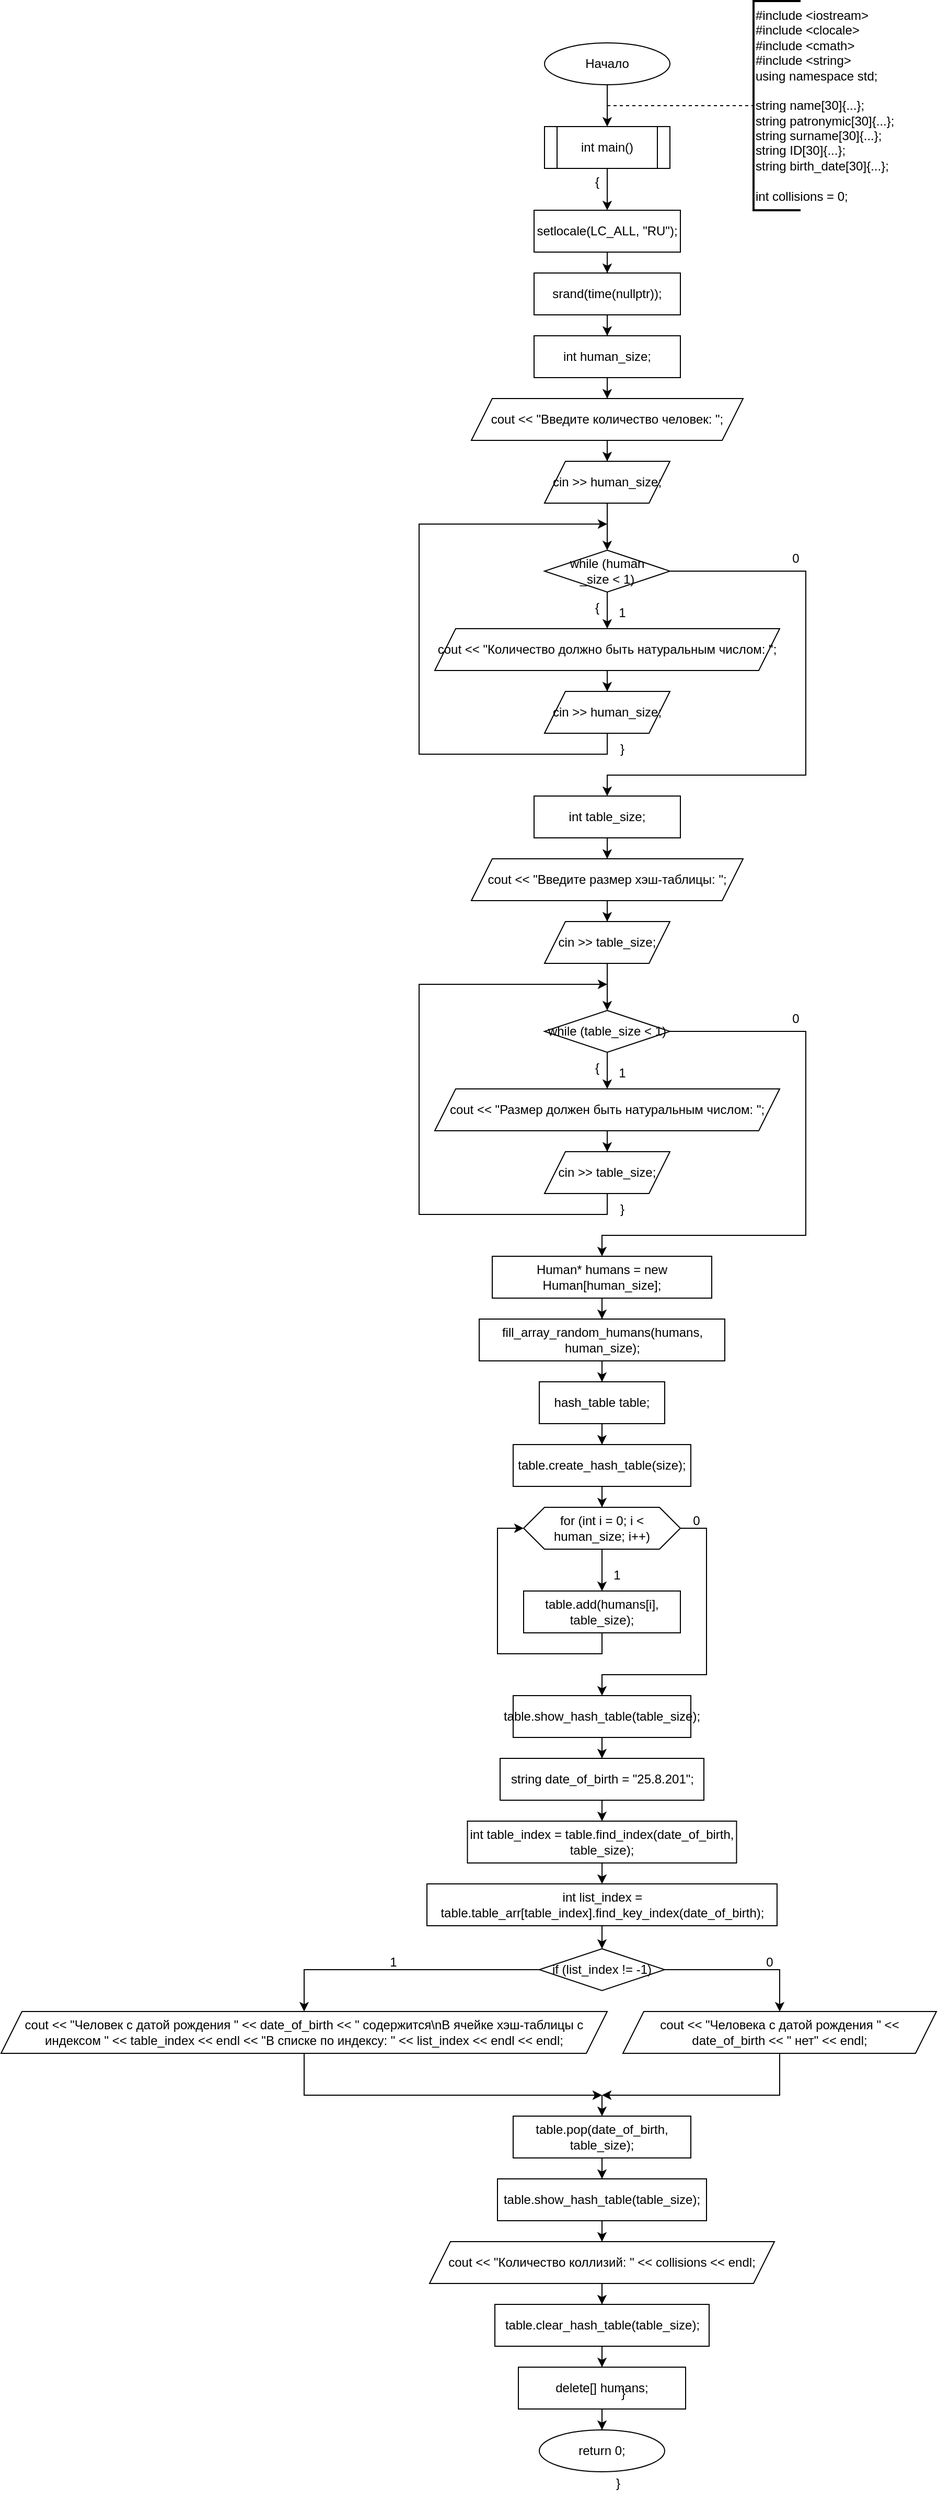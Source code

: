 <mxfile version="25.0.2" pages="7">
  <diagram name="main" id="N7YOmXPH62Y-ld3aeWUE">
    <mxGraphModel dx="2670" dy="1024" grid="1" gridSize="10" guides="1" tooltips="1" connect="1" arrows="1" fold="1" page="1" pageScale="1" pageWidth="827" pageHeight="1169" math="0" shadow="0">
      <root>
        <mxCell id="0" />
        <mxCell id="1" parent="0" />
        <mxCell id="X_4mWVKLBOAhSsbWdTdM-1" value="" style="edgeStyle=orthogonalEdgeStyle;rounded=0;orthogonalLoop=1;jettySize=auto;html=1;" edge="1" parent="1" source="X_4mWVKLBOAhSsbWdTdM-2" target="X_4mWVKLBOAhSsbWdTdM-4">
          <mxGeometry relative="1" as="geometry" />
        </mxCell>
        <mxCell id="X_4mWVKLBOAhSsbWdTdM-2" value="Начало" style="ellipse;whiteSpace=wrap;html=1;" vertex="1" parent="1">
          <mxGeometry x="340" y="80" width="120" height="40" as="geometry" />
        </mxCell>
        <mxCell id="X_4mWVKLBOAhSsbWdTdM-3" value="" style="edgeStyle=orthogonalEdgeStyle;rounded=0;orthogonalLoop=1;jettySize=auto;html=1;" edge="1" parent="1" source="X_4mWVKLBOAhSsbWdTdM-4" target="X_4mWVKLBOAhSsbWdTdM-8">
          <mxGeometry relative="1" as="geometry" />
        </mxCell>
        <mxCell id="X_4mWVKLBOAhSsbWdTdM-4" value="int main()" style="shape=process;whiteSpace=wrap;html=1;backgroundOutline=1;" vertex="1" parent="1">
          <mxGeometry x="340" y="160" width="120" height="40" as="geometry" />
        </mxCell>
        <mxCell id="X_4mWVKLBOAhSsbWdTdM-5" value="" style="endArrow=none;dashed=1;html=1;rounded=0;" edge="1" parent="1" target="X_4mWVKLBOAhSsbWdTdM-6">
          <mxGeometry width="50" height="50" relative="1" as="geometry">
            <mxPoint x="400" y="140" as="sourcePoint" />
            <mxPoint x="560" y="140" as="targetPoint" />
          </mxGeometry>
        </mxCell>
        <mxCell id="X_4mWVKLBOAhSsbWdTdM-6" value="&lt;div&gt;#include &amp;lt;iostream&amp;gt;&lt;/div&gt;&lt;div&gt;#include &amp;lt;clocale&amp;gt;&lt;/div&gt;&lt;div&gt;#include &amp;lt;cmath&amp;gt;&lt;/div&gt;&lt;div&gt;#include &amp;lt;string&amp;gt;&lt;/div&gt;&lt;div&gt;using namespace std;&lt;/div&gt;&lt;div&gt;&lt;br&gt;&lt;/div&gt;&lt;div&gt;string name[30]{...};&lt;br&gt;&lt;/div&gt;&lt;div&gt;string patronymic[30]{...};&lt;br&gt;&lt;/div&gt;&lt;div&gt;string surname[30]{...};&lt;br&gt;&lt;/div&gt;&lt;div&gt;string ID[30]{...};&lt;br&gt;&lt;/div&gt;&lt;div&gt;string birth_date[30]{...};&lt;br&gt;&lt;/div&gt;&lt;div&gt;&lt;br&gt;&lt;/div&gt;&lt;div&gt;int collisions = 0;&lt;br&gt;&lt;/div&gt;" style="strokeWidth=2;html=1;shape=mxgraph.flowchart.annotation_1;align=left;pointerEvents=1;" vertex="1" parent="1">
          <mxGeometry x="540" y="40" width="45" height="200" as="geometry" />
        </mxCell>
        <mxCell id="X_4mWVKLBOAhSsbWdTdM-7" value="" style="edgeStyle=orthogonalEdgeStyle;rounded=0;orthogonalLoop=1;jettySize=auto;html=1;" edge="1" parent="1" source="X_4mWVKLBOAhSsbWdTdM-8" target="X_4mWVKLBOAhSsbWdTdM-11">
          <mxGeometry relative="1" as="geometry" />
        </mxCell>
        <mxCell id="X_4mWVKLBOAhSsbWdTdM-8" value="setlocale(LC_ALL, &quot;RU&quot;);" style="whiteSpace=wrap;html=1;" vertex="1" parent="1">
          <mxGeometry x="330" y="240" width="140" height="40" as="geometry" />
        </mxCell>
        <mxCell id="X_4mWVKLBOAhSsbWdTdM-9" value="{" style="text;html=1;align=center;verticalAlign=middle;resizable=0;points=[];autosize=1;strokeColor=none;fillColor=none;" vertex="1" parent="1">
          <mxGeometry x="375" y="198" width="30" height="30" as="geometry" />
        </mxCell>
        <mxCell id="X_4mWVKLBOAhSsbWdTdM-10" value="" style="edgeStyle=orthogonalEdgeStyle;rounded=0;orthogonalLoop=1;jettySize=auto;html=1;" edge="1" parent="1" source="X_4mWVKLBOAhSsbWdTdM-11" target="X_4mWVKLBOAhSsbWdTdM-13">
          <mxGeometry relative="1" as="geometry" />
        </mxCell>
        <mxCell id="X_4mWVKLBOAhSsbWdTdM-11" value="srand(time(nullptr));" style="whiteSpace=wrap;html=1;" vertex="1" parent="1">
          <mxGeometry x="330" y="300" width="140" height="40" as="geometry" />
        </mxCell>
        <mxCell id="X_4mWVKLBOAhSsbWdTdM-12" value="" style="edgeStyle=orthogonalEdgeStyle;rounded=0;orthogonalLoop=1;jettySize=auto;html=1;" edge="1" parent="1" source="X_4mWVKLBOAhSsbWdTdM-13" target="X_4mWVKLBOAhSsbWdTdM-15">
          <mxGeometry relative="1" as="geometry" />
        </mxCell>
        <mxCell id="X_4mWVKLBOAhSsbWdTdM-13" value="int human_size;" style="whiteSpace=wrap;html=1;" vertex="1" parent="1">
          <mxGeometry x="330" y="360" width="140" height="40" as="geometry" />
        </mxCell>
        <mxCell id="X_4mWVKLBOAhSsbWdTdM-14" value="" style="edgeStyle=orthogonalEdgeStyle;rounded=0;orthogonalLoop=1;jettySize=auto;html=1;" edge="1" parent="1" source="X_4mWVKLBOAhSsbWdTdM-15" target="X_4mWVKLBOAhSsbWdTdM-17">
          <mxGeometry relative="1" as="geometry" />
        </mxCell>
        <mxCell id="X_4mWVKLBOAhSsbWdTdM-15" value="cout &amp;lt;&amp;lt; &quot;Введите количество человек: &quot;;" style="shape=parallelogram;perimeter=parallelogramPerimeter;whiteSpace=wrap;html=1;fixedSize=1;" vertex="1" parent="1">
          <mxGeometry x="270" y="420" width="260" height="40" as="geometry" />
        </mxCell>
        <mxCell id="X_4mWVKLBOAhSsbWdTdM-16" value="" style="edgeStyle=orthogonalEdgeStyle;rounded=0;orthogonalLoop=1;jettySize=auto;html=1;" edge="1" parent="1" source="X_4mWVKLBOAhSsbWdTdM-17" target="X_4mWVKLBOAhSsbWdTdM-20">
          <mxGeometry relative="1" as="geometry" />
        </mxCell>
        <mxCell id="X_4mWVKLBOAhSsbWdTdM-17" value="cin &amp;gt;&amp;gt; human_size;" style="shape=parallelogram;perimeter=parallelogramPerimeter;whiteSpace=wrap;html=1;fixedSize=1;" vertex="1" parent="1">
          <mxGeometry x="340" y="480" width="120" height="40" as="geometry" />
        </mxCell>
        <mxCell id="X_4mWVKLBOAhSsbWdTdM-18" value="" style="edgeStyle=orthogonalEdgeStyle;rounded=0;orthogonalLoop=1;jettySize=auto;html=1;" edge="1" parent="1" source="X_4mWVKLBOAhSsbWdTdM-20" target="X_4mWVKLBOAhSsbWdTdM-22">
          <mxGeometry relative="1" as="geometry" />
        </mxCell>
        <mxCell id="X_4mWVKLBOAhSsbWdTdM-19" style="edgeStyle=orthogonalEdgeStyle;rounded=0;orthogonalLoop=1;jettySize=auto;html=1;" edge="1" parent="1" source="X_4mWVKLBOAhSsbWdTdM-20">
          <mxGeometry relative="1" as="geometry">
            <mxPoint x="400" y="800" as="targetPoint" />
            <Array as="points">
              <mxPoint x="590" y="585" />
              <mxPoint x="590" y="780" />
              <mxPoint x="400" y="780" />
            </Array>
          </mxGeometry>
        </mxCell>
        <mxCell id="X_4mWVKLBOAhSsbWdTdM-20" value="while (human&lt;div&gt;_size &amp;lt; 1)&lt;/div&gt;" style="rhombus;whiteSpace=wrap;html=1;" vertex="1" parent="1">
          <mxGeometry x="340" y="565" width="120" height="40" as="geometry" />
        </mxCell>
        <mxCell id="X_4mWVKLBOAhSsbWdTdM-21" value="" style="edgeStyle=orthogonalEdgeStyle;rounded=0;orthogonalLoop=1;jettySize=auto;html=1;" edge="1" parent="1" source="X_4mWVKLBOAhSsbWdTdM-22" target="X_4mWVKLBOAhSsbWdTdM-26">
          <mxGeometry relative="1" as="geometry" />
        </mxCell>
        <mxCell id="X_4mWVKLBOAhSsbWdTdM-22" value="cout &amp;lt;&amp;lt; &quot;Количество должно быть натуральным числом: &quot;;" style="shape=parallelogram;perimeter=parallelogramPerimeter;whiteSpace=wrap;html=1;fixedSize=1;" vertex="1" parent="1">
          <mxGeometry x="235" y="640" width="330" height="40" as="geometry" />
        </mxCell>
        <mxCell id="X_4mWVKLBOAhSsbWdTdM-23" value="1" style="text;html=1;align=center;verticalAlign=middle;resizable=0;points=[];autosize=1;strokeColor=none;fillColor=none;" vertex="1" parent="1">
          <mxGeometry x="399" y="610" width="30" height="30" as="geometry" />
        </mxCell>
        <mxCell id="X_4mWVKLBOAhSsbWdTdM-24" value="{" style="text;html=1;align=center;verticalAlign=middle;resizable=0;points=[];autosize=1;strokeColor=none;fillColor=none;" vertex="1" parent="1">
          <mxGeometry x="375" y="605" width="30" height="30" as="geometry" />
        </mxCell>
        <mxCell id="X_4mWVKLBOAhSsbWdTdM-25" style="edgeStyle=orthogonalEdgeStyle;rounded=0;orthogonalLoop=1;jettySize=auto;html=1;" edge="1" parent="1" source="X_4mWVKLBOAhSsbWdTdM-26">
          <mxGeometry relative="1" as="geometry">
            <mxPoint x="400" y="540" as="targetPoint" />
            <Array as="points">
              <mxPoint x="400" y="760" />
              <mxPoint x="220" y="760" />
              <mxPoint x="220" y="540" />
            </Array>
          </mxGeometry>
        </mxCell>
        <mxCell id="X_4mWVKLBOAhSsbWdTdM-26" value="cin &amp;gt;&amp;gt; human_size;" style="shape=parallelogram;perimeter=parallelogramPerimeter;whiteSpace=wrap;html=1;fixedSize=1;" vertex="1" parent="1">
          <mxGeometry x="340" y="700" width="120" height="40" as="geometry" />
        </mxCell>
        <mxCell id="X_4mWVKLBOAhSsbWdTdM-27" value="}" style="text;html=1;align=center;verticalAlign=middle;resizable=0;points=[];autosize=1;strokeColor=none;fillColor=none;" vertex="1" parent="1">
          <mxGeometry x="399" y="740" width="30" height="30" as="geometry" />
        </mxCell>
        <mxCell id="X_4mWVKLBOAhSsbWdTdM-28" value="0" style="text;html=1;align=center;verticalAlign=middle;resizable=0;points=[];autosize=1;strokeColor=none;fillColor=none;" vertex="1" parent="1">
          <mxGeometry x="565" y="558" width="30" height="30" as="geometry" />
        </mxCell>
        <mxCell id="X_4mWVKLBOAhSsbWdTdM-29" value="" style="edgeStyle=orthogonalEdgeStyle;rounded=0;orthogonalLoop=1;jettySize=auto;html=1;" edge="1" parent="1" source="X_4mWVKLBOAhSsbWdTdM-30" target="X_4mWVKLBOAhSsbWdTdM-32">
          <mxGeometry relative="1" as="geometry" />
        </mxCell>
        <mxCell id="X_4mWVKLBOAhSsbWdTdM-30" value="Human* humans = new Human[human_size];" style="rounded=0;whiteSpace=wrap;html=1;" vertex="1" parent="1">
          <mxGeometry x="290" y="1240" width="210" height="40" as="geometry" />
        </mxCell>
        <mxCell id="X_4mWVKLBOAhSsbWdTdM-31" value="" style="edgeStyle=orthogonalEdgeStyle;rounded=0;orthogonalLoop=1;jettySize=auto;html=1;" edge="1" parent="1" source="X_4mWVKLBOAhSsbWdTdM-32" target="X_4mWVKLBOAhSsbWdTdM-34">
          <mxGeometry relative="1" as="geometry" />
        </mxCell>
        <mxCell id="X_4mWVKLBOAhSsbWdTdM-32" value="fill_array_random_humans(humans, human_size);" style="rounded=0;whiteSpace=wrap;html=1;" vertex="1" parent="1">
          <mxGeometry x="277.5" y="1300" width="235" height="40" as="geometry" />
        </mxCell>
        <mxCell id="X_4mWVKLBOAhSsbWdTdM-33" value="" style="edgeStyle=orthogonalEdgeStyle;rounded=0;orthogonalLoop=1;jettySize=auto;html=1;" edge="1" parent="1" source="X_4mWVKLBOAhSsbWdTdM-34" target="X_4mWVKLBOAhSsbWdTdM-36">
          <mxGeometry relative="1" as="geometry" />
        </mxCell>
        <mxCell id="X_4mWVKLBOAhSsbWdTdM-34" value="hash_table table;" style="whiteSpace=wrap;html=1;rounded=0;" vertex="1" parent="1">
          <mxGeometry x="335" y="1360" width="120" height="40" as="geometry" />
        </mxCell>
        <mxCell id="X_4mWVKLBOAhSsbWdTdM-35" value="" style="edgeStyle=orthogonalEdgeStyle;rounded=0;orthogonalLoop=1;jettySize=auto;html=1;" edge="1" parent="1" source="X_4mWVKLBOAhSsbWdTdM-36" target="X_4mWVKLBOAhSsbWdTdM-39">
          <mxGeometry relative="1" as="geometry" />
        </mxCell>
        <mxCell id="X_4mWVKLBOAhSsbWdTdM-36" value="table.create_hash_table(size);" style="whiteSpace=wrap;html=1;rounded=0;" vertex="1" parent="1">
          <mxGeometry x="310" y="1420" width="170" height="40" as="geometry" />
        </mxCell>
        <mxCell id="X_4mWVKLBOAhSsbWdTdM-37" value="" style="edgeStyle=orthogonalEdgeStyle;rounded=0;orthogonalLoop=1;jettySize=auto;html=1;" edge="1" parent="1" source="X_4mWVKLBOAhSsbWdTdM-39" target="X_4mWVKLBOAhSsbWdTdM-41">
          <mxGeometry relative="1" as="geometry" />
        </mxCell>
        <mxCell id="X_4mWVKLBOAhSsbWdTdM-38" style="edgeStyle=orthogonalEdgeStyle;rounded=0;orthogonalLoop=1;jettySize=auto;html=1;entryX=0.5;entryY=0;entryDx=0;entryDy=0;" edge="1" parent="1" source="X_4mWVKLBOAhSsbWdTdM-39" target="X_4mWVKLBOAhSsbWdTdM-45">
          <mxGeometry relative="1" as="geometry">
            <mxPoint x="395" y="1660" as="targetPoint" />
            <Array as="points">
              <mxPoint x="495" y="1500" />
              <mxPoint x="495" y="1640" />
              <mxPoint x="395" y="1640" />
            </Array>
          </mxGeometry>
        </mxCell>
        <mxCell id="X_4mWVKLBOAhSsbWdTdM-39" value="for (int i = 0; i &amp;lt; human_size; i++)" style="shape=hexagon;perimeter=hexagonPerimeter2;whiteSpace=wrap;html=1;fixedSize=1;rounded=0;" vertex="1" parent="1">
          <mxGeometry x="320" y="1480" width="150" height="40" as="geometry" />
        </mxCell>
        <mxCell id="X_4mWVKLBOAhSsbWdTdM-40" style="edgeStyle=orthogonalEdgeStyle;rounded=0;orthogonalLoop=1;jettySize=auto;html=1;entryX=0;entryY=0.5;entryDx=0;entryDy=0;" edge="1" parent="1" source="X_4mWVKLBOAhSsbWdTdM-41" target="X_4mWVKLBOAhSsbWdTdM-39">
          <mxGeometry relative="1" as="geometry">
            <Array as="points">
              <mxPoint x="395" y="1620" />
              <mxPoint x="295" y="1620" />
              <mxPoint x="295" y="1500" />
            </Array>
          </mxGeometry>
        </mxCell>
        <mxCell id="X_4mWVKLBOAhSsbWdTdM-41" value="table.add(humans[i], table_size);" style="whiteSpace=wrap;html=1;rounded=0;" vertex="1" parent="1">
          <mxGeometry x="320" y="1560" width="150" height="40" as="geometry" />
        </mxCell>
        <mxCell id="X_4mWVKLBOAhSsbWdTdM-42" value="1" style="text;html=1;align=center;verticalAlign=middle;resizable=0;points=[];autosize=1;strokeColor=none;fillColor=none;" vertex="1" parent="1">
          <mxGeometry x="394" y="1530" width="30" height="30" as="geometry" />
        </mxCell>
        <mxCell id="X_4mWVKLBOAhSsbWdTdM-43" value="0" style="text;html=1;align=center;verticalAlign=middle;resizable=0;points=[];autosize=1;strokeColor=none;fillColor=none;" vertex="1" parent="1">
          <mxGeometry x="470" y="1478" width="30" height="30" as="geometry" />
        </mxCell>
        <mxCell id="X_4mWVKLBOAhSsbWdTdM-44" value="" style="edgeStyle=orthogonalEdgeStyle;rounded=0;orthogonalLoop=1;jettySize=auto;html=1;" edge="1" parent="1" source="X_4mWVKLBOAhSsbWdTdM-45" target="X_4mWVKLBOAhSsbWdTdM-47">
          <mxGeometry relative="1" as="geometry" />
        </mxCell>
        <mxCell id="X_4mWVKLBOAhSsbWdTdM-45" value="table.show_hash_table(table_size);" style="rounded=0;whiteSpace=wrap;html=1;" vertex="1" parent="1">
          <mxGeometry x="310" y="1660" width="170" height="40" as="geometry" />
        </mxCell>
        <mxCell id="X_4mWVKLBOAhSsbWdTdM-46" value="" style="edgeStyle=orthogonalEdgeStyle;rounded=0;orthogonalLoop=1;jettySize=auto;html=1;" edge="1" parent="1" source="X_4mWVKLBOAhSsbWdTdM-47" target="X_4mWVKLBOAhSsbWdTdM-49">
          <mxGeometry relative="1" as="geometry" />
        </mxCell>
        <mxCell id="X_4mWVKLBOAhSsbWdTdM-47" value="string date_of_birth = &quot;25.8.201&quot;;" style="rounded=0;whiteSpace=wrap;html=1;" vertex="1" parent="1">
          <mxGeometry x="297.5" y="1720" width="195" height="40" as="geometry" />
        </mxCell>
        <mxCell id="X_4mWVKLBOAhSsbWdTdM-90" style="edgeStyle=orthogonalEdgeStyle;rounded=0;orthogonalLoop=1;jettySize=auto;html=1;" edge="1" parent="1" source="X_4mWVKLBOAhSsbWdTdM-49" target="X_4mWVKLBOAhSsbWdTdM-91">
          <mxGeometry relative="1" as="geometry">
            <mxPoint x="395" y="1840" as="targetPoint" />
          </mxGeometry>
        </mxCell>
        <mxCell id="X_4mWVKLBOAhSsbWdTdM-49" value="int table_index = table.find_index(date_of_birth, table_size);" style="rounded=0;whiteSpace=wrap;html=1;" vertex="1" parent="1">
          <mxGeometry x="266.25" y="1780" width="257.5" height="40" as="geometry" />
        </mxCell>
        <mxCell id="X_4mWVKLBOAhSsbWdTdM-50" value="" style="edgeStyle=orthogonalEdgeStyle;rounded=0;orthogonalLoop=1;jettySize=auto;html=1;exitX=0;exitY=0.5;exitDx=0;exitDy=0;" edge="1" parent="1" source="X_4mWVKLBOAhSsbWdTdM-52" target="X_4mWVKLBOAhSsbWdTdM-54">
          <mxGeometry relative="1" as="geometry" />
        </mxCell>
        <mxCell id="X_4mWVKLBOAhSsbWdTdM-51" value="" style="edgeStyle=orthogonalEdgeStyle;rounded=0;orthogonalLoop=1;jettySize=auto;html=1;exitX=1;exitY=0.5;exitDx=0;exitDy=0;" edge="1" parent="1" source="X_4mWVKLBOAhSsbWdTdM-52" target="X_4mWVKLBOAhSsbWdTdM-56">
          <mxGeometry relative="1" as="geometry" />
        </mxCell>
        <mxCell id="X_4mWVKLBOAhSsbWdTdM-52" value="if (list_index != -1)" style="rhombus;whiteSpace=wrap;html=1;rounded=0;" vertex="1" parent="1">
          <mxGeometry x="335" y="1902" width="120" height="40" as="geometry" />
        </mxCell>
        <mxCell id="X_4mWVKLBOAhSsbWdTdM-53" style="edgeStyle=orthogonalEdgeStyle;rounded=0;orthogonalLoop=1;jettySize=auto;html=1;exitX=0.5;exitY=1;exitDx=0;exitDy=0;" edge="1" parent="1" source="X_4mWVKLBOAhSsbWdTdM-54">
          <mxGeometry relative="1" as="geometry">
            <mxPoint x="395" y="2042" as="targetPoint" />
            <Array as="points">
              <mxPoint x="110" y="2042" />
            </Array>
          </mxGeometry>
        </mxCell>
        <mxCell id="X_4mWVKLBOAhSsbWdTdM-54" value="cout &amp;lt;&amp;lt; &quot;Человек с датой рождения &quot; &amp;lt;&amp;lt; date_of_birth &amp;lt;&amp;lt; &quot; содержится\nВ ячейке хэш-таблицы с индексом &quot; &amp;lt;&amp;lt; table_index &amp;lt;&amp;lt; endl &amp;lt;&amp;lt; &quot;В списке по индексу: &quot; &amp;lt;&amp;lt; list_index &amp;lt;&amp;lt; endl &amp;lt;&amp;lt; endl;" style="shape=parallelogram;perimeter=parallelogramPerimeter;whiteSpace=wrap;html=1;fixedSize=1;rounded=0;" vertex="1" parent="1">
          <mxGeometry x="-180" y="1962" width="580" height="40" as="geometry" />
        </mxCell>
        <mxCell id="X_4mWVKLBOAhSsbWdTdM-55" style="edgeStyle=orthogonalEdgeStyle;rounded=0;orthogonalLoop=1;jettySize=auto;html=1;" edge="1" parent="1" source="X_4mWVKLBOAhSsbWdTdM-56">
          <mxGeometry relative="1" as="geometry">
            <mxPoint x="395" y="2042" as="targetPoint" />
            <Array as="points">
              <mxPoint x="565" y="2042" />
              <mxPoint x="395" y="2042" />
            </Array>
          </mxGeometry>
        </mxCell>
        <mxCell id="X_4mWVKLBOAhSsbWdTdM-56" value="cout &amp;lt;&amp;lt; &quot;Человека с датой рождения &quot; &amp;lt;&amp;lt; date_of_birth &amp;lt;&amp;lt; &quot; нет&quot; &amp;lt;&amp;lt; endl;" style="shape=parallelogram;perimeter=parallelogramPerimeter;whiteSpace=wrap;html=1;fixedSize=1;rounded=0;" vertex="1" parent="1">
          <mxGeometry x="415" y="1962" width="300" height="40" as="geometry" />
        </mxCell>
        <mxCell id="X_4mWVKLBOAhSsbWdTdM-57" value="1" style="text;html=1;align=center;verticalAlign=middle;resizable=0;points=[];autosize=1;strokeColor=none;fillColor=none;" vertex="1" parent="1">
          <mxGeometry x="180" y="1900" width="30" height="30" as="geometry" />
        </mxCell>
        <mxCell id="X_4mWVKLBOAhSsbWdTdM-58" value="0" style="text;html=1;align=center;verticalAlign=middle;resizable=0;points=[];autosize=1;strokeColor=none;fillColor=none;" vertex="1" parent="1">
          <mxGeometry x="540" y="1900" width="30" height="30" as="geometry" />
        </mxCell>
        <mxCell id="X_4mWVKLBOAhSsbWdTdM-59" value="" style="endArrow=classic;html=1;rounded=0;" edge="1" parent="1" target="X_4mWVKLBOAhSsbWdTdM-61">
          <mxGeometry width="50" height="50" relative="1" as="geometry">
            <mxPoint x="395" y="2042" as="sourcePoint" />
            <mxPoint x="395" y="2062" as="targetPoint" />
          </mxGeometry>
        </mxCell>
        <mxCell id="X_4mWVKLBOAhSsbWdTdM-60" value="" style="edgeStyle=orthogonalEdgeStyle;rounded=0;orthogonalLoop=1;jettySize=auto;html=1;" edge="1" parent="1" source="X_4mWVKLBOAhSsbWdTdM-61" target="X_4mWVKLBOAhSsbWdTdM-63">
          <mxGeometry relative="1" as="geometry" />
        </mxCell>
        <UserObject label="table.pop(date_of_birth, table_size);" id="X_4mWVKLBOAhSsbWdTdM-61">
          <mxCell style="rounded=0;whiteSpace=wrap;html=1;" vertex="1" parent="1">
            <mxGeometry x="310" y="2062" width="170" height="40" as="geometry" />
          </mxCell>
        </UserObject>
        <mxCell id="X_4mWVKLBOAhSsbWdTdM-62" value="" style="edgeStyle=orthogonalEdgeStyle;rounded=0;orthogonalLoop=1;jettySize=auto;html=1;" edge="1" parent="1" source="X_4mWVKLBOAhSsbWdTdM-63" target="X_4mWVKLBOAhSsbWdTdM-65">
          <mxGeometry relative="1" as="geometry" />
        </mxCell>
        <UserObject label="table.show_hash_table(table_size);" id="X_4mWVKLBOAhSsbWdTdM-63">
          <mxCell style="rounded=0;whiteSpace=wrap;html=1;" vertex="1" parent="1">
            <mxGeometry x="295" y="2122" width="200" height="40" as="geometry" />
          </mxCell>
        </UserObject>
        <mxCell id="X_4mWVKLBOAhSsbWdTdM-64" value="" style="edgeStyle=orthogonalEdgeStyle;rounded=0;orthogonalLoop=1;jettySize=auto;html=1;" edge="1" parent="1" source="X_4mWVKLBOAhSsbWdTdM-65" target="X_4mWVKLBOAhSsbWdTdM-67">
          <mxGeometry relative="1" as="geometry" />
        </mxCell>
        <mxCell id="X_4mWVKLBOAhSsbWdTdM-65" value="cout &amp;lt;&amp;lt; &quot;Количество коллизий: &quot; &amp;lt;&amp;lt; collisions &amp;lt;&amp;lt; endl;" style="shape=parallelogram;perimeter=parallelogramPerimeter;whiteSpace=wrap;html=1;fixedSize=1;rounded=0;" vertex="1" parent="1">
          <mxGeometry x="230" y="2182" width="330" height="40" as="geometry" />
        </mxCell>
        <mxCell id="X_4mWVKLBOAhSsbWdTdM-66" value="" style="edgeStyle=orthogonalEdgeStyle;rounded=0;orthogonalLoop=1;jettySize=auto;html=1;" edge="1" parent="1" source="X_4mWVKLBOAhSsbWdTdM-67" target="X_4mWVKLBOAhSsbWdTdM-69">
          <mxGeometry relative="1" as="geometry" />
        </mxCell>
        <mxCell id="X_4mWVKLBOAhSsbWdTdM-67" value="table.clear_hash_table(table_size);" style="whiteSpace=wrap;html=1;rounded=0;" vertex="1" parent="1">
          <mxGeometry x="292.5" y="2242" width="205" height="40" as="geometry" />
        </mxCell>
        <mxCell id="X_4mWVKLBOAhSsbWdTdM-68" style="edgeStyle=orthogonalEdgeStyle;rounded=0;orthogonalLoop=1;jettySize=auto;html=1;entryX=0.5;entryY=0;entryDx=0;entryDy=0;" edge="1" parent="1" source="X_4mWVKLBOAhSsbWdTdM-69" target="X_4mWVKLBOAhSsbWdTdM-70">
          <mxGeometry relative="1" as="geometry" />
        </mxCell>
        <mxCell id="X_4mWVKLBOAhSsbWdTdM-69" value="delete[] humans;" style="whiteSpace=wrap;html=1;rounded=0;" vertex="1" parent="1">
          <mxGeometry x="315" y="2302" width="160" height="40" as="geometry" />
        </mxCell>
        <mxCell id="X_4mWVKLBOAhSsbWdTdM-70" value="return 0;" style="ellipse;whiteSpace=wrap;html=1;" vertex="1" parent="1">
          <mxGeometry x="335" y="2362" width="120" height="40" as="geometry" />
        </mxCell>
        <mxCell id="X_4mWVKLBOAhSsbWdTdM-71" value="}" style="text;html=1;align=center;verticalAlign=middle;resizable=0;points=[];autosize=1;strokeColor=none;fillColor=none;" vertex="1" parent="1">
          <mxGeometry x="400" y="2312" width="30" height="30" as="geometry" />
        </mxCell>
        <mxCell id="X_4mWVKLBOAhSsbWdTdM-72" value="" style="edgeStyle=orthogonalEdgeStyle;rounded=0;orthogonalLoop=1;jettySize=auto;html=1;" edge="1" parent="1" source="X_4mWVKLBOAhSsbWdTdM-73" target="X_4mWVKLBOAhSsbWdTdM-75">
          <mxGeometry relative="1" as="geometry" />
        </mxCell>
        <mxCell id="X_4mWVKLBOAhSsbWdTdM-73" value="int table_size;" style="whiteSpace=wrap;html=1;" vertex="1" parent="1">
          <mxGeometry x="330" y="800" width="140" height="40" as="geometry" />
        </mxCell>
        <mxCell id="X_4mWVKLBOAhSsbWdTdM-74" value="" style="edgeStyle=orthogonalEdgeStyle;rounded=0;orthogonalLoop=1;jettySize=auto;html=1;" edge="1" parent="1" source="X_4mWVKLBOAhSsbWdTdM-75" target="X_4mWVKLBOAhSsbWdTdM-77">
          <mxGeometry relative="1" as="geometry" />
        </mxCell>
        <mxCell id="X_4mWVKLBOAhSsbWdTdM-75" value="cout &amp;lt;&amp;lt; &quot;Введите размер хэш-таблицы: &quot;;" style="shape=parallelogram;perimeter=parallelogramPerimeter;whiteSpace=wrap;html=1;fixedSize=1;" vertex="1" parent="1">
          <mxGeometry x="270" y="860" width="260" height="40" as="geometry" />
        </mxCell>
        <mxCell id="X_4mWVKLBOAhSsbWdTdM-76" value="" style="edgeStyle=orthogonalEdgeStyle;rounded=0;orthogonalLoop=1;jettySize=auto;html=1;" edge="1" parent="1" source="X_4mWVKLBOAhSsbWdTdM-77" target="X_4mWVKLBOAhSsbWdTdM-80">
          <mxGeometry relative="1" as="geometry" />
        </mxCell>
        <mxCell id="X_4mWVKLBOAhSsbWdTdM-77" value="cin &amp;gt;&amp;gt; table_size;" style="shape=parallelogram;perimeter=parallelogramPerimeter;whiteSpace=wrap;html=1;fixedSize=1;" vertex="1" parent="1">
          <mxGeometry x="340" y="920" width="120" height="40" as="geometry" />
        </mxCell>
        <mxCell id="X_4mWVKLBOAhSsbWdTdM-78" value="" style="edgeStyle=orthogonalEdgeStyle;rounded=0;orthogonalLoop=1;jettySize=auto;html=1;" edge="1" parent="1" source="X_4mWVKLBOAhSsbWdTdM-80" target="X_4mWVKLBOAhSsbWdTdM-82">
          <mxGeometry relative="1" as="geometry" />
        </mxCell>
        <mxCell id="X_4mWVKLBOAhSsbWdTdM-79" style="edgeStyle=orthogonalEdgeStyle;rounded=0;orthogonalLoop=1;jettySize=auto;html=1;entryX=0.5;entryY=0;entryDx=0;entryDy=0;" edge="1" parent="1" source="X_4mWVKLBOAhSsbWdTdM-80" target="X_4mWVKLBOAhSsbWdTdM-30">
          <mxGeometry relative="1" as="geometry">
            <mxPoint x="400" y="1240" as="targetPoint" />
            <Array as="points">
              <mxPoint x="590" y="1025" />
              <mxPoint x="590" y="1220" />
              <mxPoint x="395" y="1220" />
            </Array>
          </mxGeometry>
        </mxCell>
        <mxCell id="X_4mWVKLBOAhSsbWdTdM-80" value="while (table_size &amp;lt; 1)" style="rhombus;whiteSpace=wrap;html=1;" vertex="1" parent="1">
          <mxGeometry x="340" y="1005" width="120" height="40" as="geometry" />
        </mxCell>
        <mxCell id="X_4mWVKLBOAhSsbWdTdM-81" value="" style="edgeStyle=orthogonalEdgeStyle;rounded=0;orthogonalLoop=1;jettySize=auto;html=1;" edge="1" parent="1" source="X_4mWVKLBOAhSsbWdTdM-82" target="X_4mWVKLBOAhSsbWdTdM-86">
          <mxGeometry relative="1" as="geometry" />
        </mxCell>
        <mxCell id="X_4mWVKLBOAhSsbWdTdM-82" value="cout &amp;lt;&amp;lt; &quot;Размер должен быть натуральным числом: &quot;;" style="shape=parallelogram;perimeter=parallelogramPerimeter;whiteSpace=wrap;html=1;fixedSize=1;" vertex="1" parent="1">
          <mxGeometry x="235" y="1080" width="330" height="40" as="geometry" />
        </mxCell>
        <mxCell id="X_4mWVKLBOAhSsbWdTdM-83" value="1" style="text;html=1;align=center;verticalAlign=middle;resizable=0;points=[];autosize=1;strokeColor=none;fillColor=none;" vertex="1" parent="1">
          <mxGeometry x="399" y="1050" width="30" height="30" as="geometry" />
        </mxCell>
        <mxCell id="X_4mWVKLBOAhSsbWdTdM-84" value="{" style="text;html=1;align=center;verticalAlign=middle;resizable=0;points=[];autosize=1;strokeColor=none;fillColor=none;" vertex="1" parent="1">
          <mxGeometry x="375" y="1045" width="30" height="30" as="geometry" />
        </mxCell>
        <mxCell id="X_4mWVKLBOAhSsbWdTdM-85" style="edgeStyle=orthogonalEdgeStyle;rounded=0;orthogonalLoop=1;jettySize=auto;html=1;" edge="1" parent="1" source="X_4mWVKLBOAhSsbWdTdM-86">
          <mxGeometry relative="1" as="geometry">
            <mxPoint x="400" y="980" as="targetPoint" />
            <Array as="points">
              <mxPoint x="400" y="1200" />
              <mxPoint x="220" y="1200" />
              <mxPoint x="220" y="980" />
            </Array>
          </mxGeometry>
        </mxCell>
        <mxCell id="X_4mWVKLBOAhSsbWdTdM-86" value="cin &amp;gt;&amp;gt; table_size;" style="shape=parallelogram;perimeter=parallelogramPerimeter;whiteSpace=wrap;html=1;fixedSize=1;" vertex="1" parent="1">
          <mxGeometry x="340" y="1140" width="120" height="40" as="geometry" />
        </mxCell>
        <mxCell id="X_4mWVKLBOAhSsbWdTdM-87" value="}" style="text;html=1;align=center;verticalAlign=middle;resizable=0;points=[];autosize=1;strokeColor=none;fillColor=none;" vertex="1" parent="1">
          <mxGeometry x="399" y="1180" width="30" height="30" as="geometry" />
        </mxCell>
        <mxCell id="X_4mWVKLBOAhSsbWdTdM-88" value="0" style="text;html=1;align=center;verticalAlign=middle;resizable=0;points=[];autosize=1;strokeColor=none;fillColor=none;" vertex="1" parent="1">
          <mxGeometry x="565" y="998" width="30" height="30" as="geometry" />
        </mxCell>
        <mxCell id="X_4mWVKLBOAhSsbWdTdM-92" style="edgeStyle=orthogonalEdgeStyle;rounded=0;orthogonalLoop=1;jettySize=auto;html=1;entryX=0.5;entryY=0;entryDx=0;entryDy=0;" edge="1" parent="1" source="X_4mWVKLBOAhSsbWdTdM-91" target="X_4mWVKLBOAhSsbWdTdM-52">
          <mxGeometry relative="1" as="geometry" />
        </mxCell>
        <mxCell id="X_4mWVKLBOAhSsbWdTdM-91" value="int list_index = table.table_arr[table_index].find_key_index(date_of_birth);" style="rounded=0;whiteSpace=wrap;html=1;" vertex="1" parent="1">
          <mxGeometry x="227.5" y="1840" width="335" height="40" as="geometry" />
        </mxCell>
        <mxCell id="X_4mWVKLBOAhSsbWdTdM-95" value="}" style="text;html=1;align=center;verticalAlign=middle;resizable=0;points=[];autosize=1;strokeColor=none;fillColor=none;" vertex="1" parent="1">
          <mxGeometry x="395" y="2398" width="30" height="30" as="geometry" />
        </mxCell>
      </root>
    </mxGraphModel>
  </diagram>
  <diagram id="9IW5RcsK20lMpSwT5nOy" name="хэш-функция">
    <mxGraphModel dx="1290" dy="717" grid="1" gridSize="10" guides="1" tooltips="1" connect="1" arrows="1" fold="1" page="1" pageScale="1" pageWidth="827" pageHeight="1169" math="0" shadow="0">
      <root>
        <mxCell id="0" />
        <mxCell id="1" parent="0" />
        <mxCell id="k8LnZ85e8x3pXBPzp-Js-1" style="edgeStyle=orthogonalEdgeStyle;rounded=0;orthogonalLoop=1;jettySize=auto;html=1;entryX=0.5;entryY=0;entryDx=0;entryDy=0;" edge="1" parent="1" source="k8LnZ85e8x3pXBPzp-Js-2" target="k8LnZ85e8x3pXBPzp-Js-3">
          <mxGeometry relative="1" as="geometry" />
        </mxCell>
        <mxCell id="k8LnZ85e8x3pXBPzp-Js-2" value="int get_sum_of_date(string bd)" style="shape=process;whiteSpace=wrap;html=1;backgroundOutline=1;size=0.048;" vertex="1" parent="1">
          <mxGeometry x="300" y="40" width="200" height="40" as="geometry" />
        </mxCell>
        <mxCell id="k8LnZ85e8x3pXBPzp-Js-3" value="return stoi(bd.substr(0, 2)) + stoi(bd.substr(3, 2)) + stoi(bd.substr(6, 4));" style="ellipse;whiteSpace=wrap;html=1;" vertex="1" parent="1">
          <mxGeometry x="235" y="120" width="330" height="40" as="geometry" />
        </mxCell>
        <mxCell id="k8LnZ85e8x3pXBPzp-Js-4" value="{" style="text;html=1;align=center;verticalAlign=middle;resizable=0;points=[];autosize=1;strokeColor=none;fillColor=none;" vertex="1" parent="1">
          <mxGeometry x="375" y="78" width="30" height="30" as="geometry" />
        </mxCell>
        <mxCell id="k8LnZ85e8x3pXBPzp-Js-5" value="}" style="text;html=1;align=center;verticalAlign=middle;resizable=0;points=[];autosize=1;strokeColor=none;fillColor=none;" vertex="1" parent="1">
          <mxGeometry x="395" y="158" width="30" height="30" as="geometry" />
        </mxCell>
        <mxCell id="k8LnZ85e8x3pXBPzp-Js-6" value="" style="edgeStyle=orthogonalEdgeStyle;rounded=0;orthogonalLoop=1;jettySize=auto;html=1;" edge="1" parent="1" source="k8LnZ85e8x3pXBPzp-Js-7" target="k8LnZ85e8x3pXBPzp-Js-9">
          <mxGeometry relative="1" as="geometry" />
        </mxCell>
        <mxCell id="k8LnZ85e8x3pXBPzp-Js-7" value="int hash_function(string bd, int size)" style="shape=process;whiteSpace=wrap;html=1;backgroundOutline=1;size=0.04;" vertex="1" parent="1">
          <mxGeometry x="290" y="280" width="220" height="40" as="geometry" />
        </mxCell>
        <mxCell id="k8LnZ85e8x3pXBPzp-Js-8" value="" style="edgeStyle=orthogonalEdgeStyle;rounded=0;orthogonalLoop=1;jettySize=auto;html=1;" edge="1" parent="1" source="k8LnZ85e8x3pXBPzp-Js-9" target="k8LnZ85e8x3pXBPzp-Js-12">
          <mxGeometry relative="1" as="geometry" />
        </mxCell>
        <mxCell id="k8LnZ85e8x3pXBPzp-Js-9" value="double a = ((sqrt(2) - 1) / 2) * get_sum_of_date(bd);" style="whiteSpace=wrap;html=1;" vertex="1" parent="1">
          <mxGeometry x="260" y="360" width="280" height="40" as="geometry" />
        </mxCell>
        <mxCell id="k8LnZ85e8x3pXBPzp-Js-10" value="{" style="text;html=1;align=center;verticalAlign=middle;resizable=0;points=[];autosize=1;strokeColor=none;fillColor=none;" vertex="1" parent="1">
          <mxGeometry x="375" y="318" width="30" height="30" as="geometry" />
        </mxCell>
        <mxCell id="k8LnZ85e8x3pXBPzp-Js-11" style="edgeStyle=orthogonalEdgeStyle;rounded=0;orthogonalLoop=1;jettySize=auto;html=1;entryX=0.5;entryY=0;entryDx=0;entryDy=0;" edge="1" parent="1" source="k8LnZ85e8x3pXBPzp-Js-12" target="k8LnZ85e8x3pXBPzp-Js-13">
          <mxGeometry relative="1" as="geometry" />
        </mxCell>
        <mxCell id="k8LnZ85e8x3pXBPzp-Js-12" value="double c = (a - static_cast&amp;lt;int&amp;gt;(a)) * size;" style="whiteSpace=wrap;html=1;" vertex="1" parent="1">
          <mxGeometry x="260" y="420" width="280" height="40" as="geometry" />
        </mxCell>
        <mxCell id="k8LnZ85e8x3pXBPzp-Js-13" value="return static_cast&amp;lt;int&amp;gt;(c);" style="ellipse;whiteSpace=wrap;html=1;" vertex="1" parent="1">
          <mxGeometry x="312.5" y="480" width="175" height="40" as="geometry" />
        </mxCell>
        <mxCell id="k8LnZ85e8x3pXBPzp-Js-14" value="}" style="text;html=1;align=center;verticalAlign=middle;resizable=0;points=[];autosize=1;strokeColor=none;fillColor=none;" vertex="1" parent="1">
          <mxGeometry x="395" y="518" width="30" height="30" as="geometry" />
        </mxCell>
      </root>
    </mxGraphModel>
  </diagram>
  <diagram id="o9Ti-0g_40vLCfwA0cS4" name="struct Human">
    <mxGraphModel dx="1433" dy="797" grid="1" gridSize="10" guides="1" tooltips="1" connect="1" arrows="1" fold="1" page="1" pageScale="1" pageWidth="827" pageHeight="1169" math="0" shadow="0">
      <root>
        <mxCell id="0" />
        <mxCell id="1" parent="0" />
        <mxCell id="1-3pU_mvE0Xhk0jy0kTO-1" value="" style="edgeStyle=orthogonalEdgeStyle;rounded=0;orthogonalLoop=1;jettySize=auto;html=1;" edge="1" parent="1" source="1-3pU_mvE0Xhk0jy0kTO-2" target="1-3pU_mvE0Xhk0jy0kTO-4">
          <mxGeometry relative="1" as="geometry" />
        </mxCell>
        <mxCell id="1-3pU_mvE0Xhk0jy0kTO-2" value="struct Human" style="shape=process;whiteSpace=wrap;html=1;backgroundOutline=1;" vertex="1" parent="1">
          <mxGeometry x="340" y="40" width="120" height="40" as="geometry" />
        </mxCell>
        <mxCell id="1-3pU_mvE0Xhk0jy0kTO-3" value="" style="edgeStyle=orthogonalEdgeStyle;rounded=0;orthogonalLoop=1;jettySize=auto;html=1;" edge="1" parent="1" source="1-3pU_mvE0Xhk0jy0kTO-4" target="1-3pU_mvE0Xhk0jy0kTO-7">
          <mxGeometry relative="1" as="geometry" />
        </mxCell>
        <mxCell id="1-3pU_mvE0Xhk0jy0kTO-4" value="string fio;" style="whiteSpace=wrap;html=1;" vertex="1" parent="1">
          <mxGeometry x="340" y="120" width="120" height="40" as="geometry" />
        </mxCell>
        <mxCell id="1-3pU_mvE0Xhk0jy0kTO-5" value="{" style="text;html=1;align=center;verticalAlign=middle;resizable=0;points=[];autosize=1;strokeColor=none;fillColor=none;" vertex="1" parent="1">
          <mxGeometry x="370" y="80" width="30" height="30" as="geometry" />
        </mxCell>
        <mxCell id="1-3pU_mvE0Xhk0jy0kTO-6" value="" style="edgeStyle=orthogonalEdgeStyle;rounded=0;orthogonalLoop=1;jettySize=auto;html=1;" edge="1" parent="1" source="1-3pU_mvE0Xhk0jy0kTO-7" target="1-3pU_mvE0Xhk0jy0kTO-9">
          <mxGeometry relative="1" as="geometry" />
        </mxCell>
        <mxCell id="1-3pU_mvE0Xhk0jy0kTO-7" value="string date_of_birth;" style="whiteSpace=wrap;html=1;" vertex="1" parent="1">
          <mxGeometry x="340" y="180" width="120" height="40" as="geometry" />
        </mxCell>
        <mxCell id="1-3pU_mvE0Xhk0jy0kTO-8" value="" style="edgeStyle=orthogonalEdgeStyle;rounded=0;orthogonalLoop=1;jettySize=auto;html=1;" edge="1" parent="1" source="1-3pU_mvE0Xhk0jy0kTO-9" target="1-3pU_mvE0Xhk0jy0kTO-11">
          <mxGeometry relative="1" as="geometry" />
        </mxCell>
        <mxCell id="1-3pU_mvE0Xhk0jy0kTO-9" value="string ID_num;" style="whiteSpace=wrap;html=1;" vertex="1" parent="1">
          <mxGeometry x="340" y="240" width="120" height="40" as="geometry" />
        </mxCell>
        <mxCell id="1-3pU_mvE0Xhk0jy0kTO-10" value="" style="edgeStyle=orthogonalEdgeStyle;rounded=0;orthogonalLoop=1;jettySize=auto;html=1;" edge="1" parent="1" source="1-3pU_mvE0Xhk0jy0kTO-11" target="1-3pU_mvE0Xhk0jy0kTO-13">
          <mxGeometry relative="1" as="geometry" />
        </mxCell>
        <mxCell id="1-3pU_mvE0Xhk0jy0kTO-11" value="Human()&lt;span style=&quot;white-space: pre;&quot;&gt;&#x9;&lt;/span&gt;" style="shape=process;whiteSpace=wrap;html=1;backgroundOutline=1;" vertex="1" parent="1">
          <mxGeometry x="340" y="320" width="120" height="40" as="geometry" />
        </mxCell>
        <mxCell id="1-3pU_mvE0Xhk0jy0kTO-12" value="" style="edgeStyle=orthogonalEdgeStyle;rounded=0;orthogonalLoop=1;jettySize=auto;html=1;" edge="1" parent="1" source="1-3pU_mvE0Xhk0jy0kTO-13" target="1-3pU_mvE0Xhk0jy0kTO-16">
          <mxGeometry relative="1" as="geometry" />
        </mxCell>
        <mxCell id="1-3pU_mvE0Xhk0jy0kTO-13" value="fio = &quot;NULL&quot;;" style="whiteSpace=wrap;html=1;" vertex="1" parent="1">
          <mxGeometry x="340" y="400" width="120" height="40" as="geometry" />
        </mxCell>
        <mxCell id="1-3pU_mvE0Xhk0jy0kTO-14" value="{" style="text;html=1;align=center;verticalAlign=middle;resizable=0;points=[];autosize=1;strokeColor=none;fillColor=none;" vertex="1" parent="1">
          <mxGeometry x="370" y="360" width="30" height="30" as="geometry" />
        </mxCell>
        <mxCell id="1-3pU_mvE0Xhk0jy0kTO-15" value="" style="edgeStyle=orthogonalEdgeStyle;rounded=0;orthogonalLoop=1;jettySize=auto;html=1;" edge="1" parent="1" source="1-3pU_mvE0Xhk0jy0kTO-16" target="1-3pU_mvE0Xhk0jy0kTO-17">
          <mxGeometry relative="1" as="geometry" />
        </mxCell>
        <mxCell id="1-3pU_mvE0Xhk0jy0kTO-16" value="date_of_birth = &quot;NULL&quot;;" style="whiteSpace=wrap;html=1;" vertex="1" parent="1">
          <mxGeometry x="335" y="460" width="130" height="40" as="geometry" />
        </mxCell>
        <mxCell id="1-3pU_mvE0Xhk0jy0kTO-21" style="edgeStyle=orthogonalEdgeStyle;rounded=0;orthogonalLoop=1;jettySize=auto;html=1;entryX=0.5;entryY=0;entryDx=0;entryDy=0;" edge="1" parent="1" source="1-3pU_mvE0Xhk0jy0kTO-17" target="1-3pU_mvE0Xhk0jy0kTO-20">
          <mxGeometry relative="1" as="geometry" />
        </mxCell>
        <mxCell id="1-3pU_mvE0Xhk0jy0kTO-17" value="ID_num = &quot;NULL&quot;;" style="whiteSpace=wrap;html=1;" vertex="1" parent="1">
          <mxGeometry x="335" y="520" width="130" height="40" as="geometry" />
        </mxCell>
        <mxCell id="1-3pU_mvE0Xhk0jy0kTO-23" value="" style="edgeStyle=orthogonalEdgeStyle;rounded=0;orthogonalLoop=1;jettySize=auto;html=1;" edge="1" parent="1" source="1-3pU_mvE0Xhk0jy0kTO-20" target="1-3pU_mvE0Xhk0jy0kTO-22">
          <mxGeometry relative="1" as="geometry" />
        </mxCell>
        <mxCell id="1-3pU_mvE0Xhk0jy0kTO-20" value="return;" style="ellipse;whiteSpace=wrap;html=1;" vertex="1" parent="1">
          <mxGeometry x="340" y="584.5" width="120" height="35.5" as="geometry" />
        </mxCell>
        <mxCell id="1-3pU_mvE0Xhk0jy0kTO-26" value="" style="edgeStyle=orthogonalEdgeStyle;rounded=0;orthogonalLoop=1;jettySize=auto;html=1;" edge="1" parent="1" source="1-3pU_mvE0Xhk0jy0kTO-22" target="1-3pU_mvE0Xhk0jy0kTO-25">
          <mxGeometry relative="1" as="geometry" />
        </mxCell>
        <mxCell id="1-3pU_mvE0Xhk0jy0kTO-22" value="void show_human()" style="shape=process;whiteSpace=wrap;html=1;backgroundOutline=1;" vertex="1" parent="1">
          <mxGeometry x="330" y="660" width="140" height="40" as="geometry" />
        </mxCell>
        <mxCell id="1-3pU_mvE0Xhk0jy0kTO-24" value="}" style="text;html=1;align=center;verticalAlign=middle;resizable=0;points=[];autosize=1;strokeColor=none;fillColor=none;" vertex="1" parent="1">
          <mxGeometry x="395" y="618" width="30" height="30" as="geometry" />
        </mxCell>
        <mxCell id="1-3pU_mvE0Xhk0jy0kTO-29" value="" style="edgeStyle=orthogonalEdgeStyle;rounded=0;orthogonalLoop=1;jettySize=auto;html=1;" edge="1" parent="1" source="1-3pU_mvE0Xhk0jy0kTO-25" target="1-3pU_mvE0Xhk0jy0kTO-28">
          <mxGeometry relative="1" as="geometry" />
        </mxCell>
        <mxCell id="1-3pU_mvE0Xhk0jy0kTO-25" value="cout &amp;lt;&amp;lt; &quot;ФИО:\t&quot; &amp;lt;&amp;lt; fio &amp;lt;&amp;lt; endl;" style="shape=parallelogram;perimeter=parallelogramPerimeter;whiteSpace=wrap;html=1;fixedSize=1;" vertex="1" parent="1">
          <mxGeometry x="300" y="740" width="200" height="40" as="geometry" />
        </mxCell>
        <mxCell id="1-3pU_mvE0Xhk0jy0kTO-27" value="{" style="text;html=1;align=center;verticalAlign=middle;resizable=0;points=[];autosize=1;strokeColor=none;fillColor=none;" vertex="1" parent="1">
          <mxGeometry x="375" y="698" width="30" height="30" as="geometry" />
        </mxCell>
        <mxCell id="1-3pU_mvE0Xhk0jy0kTO-31" value="" style="edgeStyle=orthogonalEdgeStyle;rounded=0;orthogonalLoop=1;jettySize=auto;html=1;" edge="1" parent="1" source="1-3pU_mvE0Xhk0jy0kTO-28" target="1-3pU_mvE0Xhk0jy0kTO-30">
          <mxGeometry relative="1" as="geometry" />
        </mxCell>
        <mxCell id="1-3pU_mvE0Xhk0jy0kTO-28" value="cout &amp;lt;&amp;lt; &quot;ID:\t&quot; &amp;lt;&amp;lt; ID_num &amp;lt;&amp;lt; endl;" style="shape=parallelogram;perimeter=parallelogramPerimeter;whiteSpace=wrap;html=1;fixedSize=1;" vertex="1" parent="1">
          <mxGeometry x="290" y="800" width="220" height="40" as="geometry" />
        </mxCell>
        <mxCell id="1-3pU_mvE0Xhk0jy0kTO-33" style="edgeStyle=orthogonalEdgeStyle;rounded=0;orthogonalLoop=1;jettySize=auto;html=1;entryX=0.5;entryY=0;entryDx=0;entryDy=0;" edge="1" parent="1" source="1-3pU_mvE0Xhk0jy0kTO-30" target="1-3pU_mvE0Xhk0jy0kTO-32">
          <mxGeometry relative="1" as="geometry" />
        </mxCell>
        <mxCell id="1-3pU_mvE0Xhk0jy0kTO-30" value="cout &amp;lt;&amp;lt; &quot;Дата рождения:\t&quot; &amp;lt;&amp;lt; date_of_birth &amp;lt;&amp;lt; endl &amp;lt;&amp;lt; endl;" style="shape=parallelogram;perimeter=parallelogramPerimeter;whiteSpace=wrap;html=1;fixedSize=1;" vertex="1" parent="1">
          <mxGeometry x="290" y="860" width="220" height="40" as="geometry" />
        </mxCell>
        <mxCell id="1-3pU_mvE0Xhk0jy0kTO-32" value="return;" style="ellipse;whiteSpace=wrap;html=1;" vertex="1" parent="1">
          <mxGeometry x="340" y="920" width="120" height="35.5" as="geometry" />
        </mxCell>
        <mxCell id="1-3pU_mvE0Xhk0jy0kTO-34" value="}" style="text;html=1;align=center;verticalAlign=middle;resizable=0;points=[];autosize=1;strokeColor=none;fillColor=none;" vertex="1" parent="1">
          <mxGeometry x="395" y="958" width="30" height="30" as="geometry" />
        </mxCell>
        <mxCell id="1-3pU_mvE0Xhk0jy0kTO-35" value="};" style="text;html=1;align=center;verticalAlign=middle;resizable=0;points=[];autosize=1;strokeColor=none;fillColor=none;" vertex="1" parent="1">
          <mxGeometry x="385" y="978" width="30" height="30" as="geometry" />
        </mxCell>
      </root>
    </mxGraphModel>
  </diagram>
  <diagram id="HPEcxJ3g3biETuiZ6L5H" name="функции для создания человека">
    <mxGraphModel dx="1290" dy="717" grid="1" gridSize="10" guides="1" tooltips="1" connect="1" arrows="1" fold="1" page="1" pageScale="1" pageWidth="827" pageHeight="1169" math="0" shadow="0">
      <root>
        <mxCell id="0" />
        <mxCell id="1" parent="0" />
        <mxCell id="Y5ymp4EG_ZT4i07LqMuw-1" style="edgeStyle=orthogonalEdgeStyle;rounded=0;orthogonalLoop=1;jettySize=auto;html=1;entryX=0.5;entryY=0;entryDx=0;entryDy=0;" edge="1" parent="1" source="Y5ymp4EG_ZT4i07LqMuw-2" target="Y5ymp4EG_ZT4i07LqMuw-3">
          <mxGeometry relative="1" as="geometry" />
        </mxCell>
        <mxCell id="Y5ymp4EG_ZT4i07LqMuw-2" value="int get_random_num()" style="shape=process;whiteSpace=wrap;html=1;backgroundOutline=1;size=0.062;" vertex="1" parent="1">
          <mxGeometry x="120" y="40" width="160" height="40" as="geometry" />
        </mxCell>
        <mxCell id="Y5ymp4EG_ZT4i07LqMuw-3" value="return rand() % 30;" style="ellipse;whiteSpace=wrap;html=1;" vertex="1" parent="1">
          <mxGeometry x="140" y="120" width="120" height="40" as="geometry" />
        </mxCell>
        <mxCell id="Y5ymp4EG_ZT4i07LqMuw-4" value="{" style="text;html=1;align=center;verticalAlign=middle;resizable=0;points=[];autosize=1;strokeColor=none;fillColor=none;" vertex="1" parent="1">
          <mxGeometry x="175" y="78" width="30" height="30" as="geometry" />
        </mxCell>
        <mxCell id="Y5ymp4EG_ZT4i07LqMuw-5" value="}" style="text;html=1;align=center;verticalAlign=middle;resizable=0;points=[];autosize=1;strokeColor=none;fillColor=none;" vertex="1" parent="1">
          <mxGeometry x="195" y="158" width="30" height="30" as="geometry" />
        </mxCell>
        <mxCell id="Y5ymp4EG_ZT4i07LqMuw-6" style="edgeStyle=orthogonalEdgeStyle;rounded=0;orthogonalLoop=1;jettySize=auto;html=1;entryX=0.5;entryY=0;entryDx=0;entryDy=0;" edge="1" parent="1" source="Y5ymp4EG_ZT4i07LqMuw-7" target="Y5ymp4EG_ZT4i07LqMuw-8">
          <mxGeometry relative="1" as="geometry" />
        </mxCell>
        <mxCell id="Y5ymp4EG_ZT4i07LqMuw-7" value="string get_random_fio()" style="shape=process;whiteSpace=wrap;html=1;backgroundOutline=1;size=0.062;" vertex="1" parent="1">
          <mxGeometry x="455" y="38" width="160" height="40" as="geometry" />
        </mxCell>
        <mxCell id="Y5ymp4EG_ZT4i07LqMuw-8" value="&lt;div&gt;return surname[get_random_num()] + &quot; &quot; + name[get_random_num()] + &quot; &quot; + patronymic[get_random_num()];&lt;/div&gt;" style="ellipse;whiteSpace=wrap;html=1;" vertex="1" parent="1">
          <mxGeometry x="300" y="120" width="470" height="40" as="geometry" />
        </mxCell>
        <mxCell id="Y5ymp4EG_ZT4i07LqMuw-9" value="{" style="text;html=1;align=center;verticalAlign=middle;resizable=0;points=[];autosize=1;strokeColor=none;fillColor=none;" vertex="1" parent="1">
          <mxGeometry x="510" y="78" width="30" height="30" as="geometry" />
        </mxCell>
        <mxCell id="Y5ymp4EG_ZT4i07LqMuw-10" value="}" style="text;html=1;align=center;verticalAlign=middle;resizable=0;points=[];autosize=1;strokeColor=none;fillColor=none;" vertex="1" parent="1">
          <mxGeometry x="530" y="160" width="30" height="30" as="geometry" />
        </mxCell>
        <mxCell id="Y5ymp4EG_ZT4i07LqMuw-11" style="edgeStyle=orthogonalEdgeStyle;rounded=0;orthogonalLoop=1;jettySize=auto;html=1;entryX=0.5;entryY=0;entryDx=0;entryDy=0;" edge="1" parent="1" source="Y5ymp4EG_ZT4i07LqMuw-12" target="Y5ymp4EG_ZT4i07LqMuw-13">
          <mxGeometry relative="1" as="geometry" />
        </mxCell>
        <mxCell id="Y5ymp4EG_ZT4i07LqMuw-12" value="string get_random_ID()" style="shape=process;whiteSpace=wrap;html=1;backgroundOutline=1;size=0.062;" vertex="1" parent="1">
          <mxGeometry x="120" y="240" width="160" height="40" as="geometry" />
        </mxCell>
        <mxCell id="Y5ymp4EG_ZT4i07LqMuw-13" value="return ID[get_random_num()];" style="ellipse;whiteSpace=wrap;html=1;" vertex="1" parent="1">
          <mxGeometry x="110" y="318" width="180" height="40" as="geometry" />
        </mxCell>
        <mxCell id="Y5ymp4EG_ZT4i07LqMuw-14" value="{" style="text;html=1;align=center;verticalAlign=middle;resizable=0;points=[];autosize=1;strokeColor=none;fillColor=none;" vertex="1" parent="1">
          <mxGeometry x="175" y="278" width="30" height="30" as="geometry" />
        </mxCell>
        <mxCell id="Y5ymp4EG_ZT4i07LqMuw-15" value="}" style="text;html=1;align=center;verticalAlign=middle;resizable=0;points=[];autosize=1;strokeColor=none;fillColor=none;" vertex="1" parent="1">
          <mxGeometry x="195" y="358" width="30" height="30" as="geometry" />
        </mxCell>
        <mxCell id="Y5ymp4EG_ZT4i07LqMuw-16" style="edgeStyle=orthogonalEdgeStyle;rounded=0;orthogonalLoop=1;jettySize=auto;html=1;entryX=0.5;entryY=0;entryDx=0;entryDy=0;" edge="1" parent="1" source="Y5ymp4EG_ZT4i07LqMuw-17" target="Y5ymp4EG_ZT4i07LqMuw-18">
          <mxGeometry relative="1" as="geometry" />
        </mxCell>
        <mxCell id="Y5ymp4EG_ZT4i07LqMuw-17" value="string get_random_date()" style="shape=process;whiteSpace=wrap;html=1;backgroundOutline=1;size=0.062;" vertex="1" parent="1">
          <mxGeometry x="455" y="240" width="160" height="40" as="geometry" />
        </mxCell>
        <mxCell id="Y5ymp4EG_ZT4i07LqMuw-18" value="return birth_date[get_random_num()];" style="ellipse;whiteSpace=wrap;html=1;" vertex="1" parent="1">
          <mxGeometry x="417.5" y="318" width="235" height="40" as="geometry" />
        </mxCell>
        <mxCell id="Y5ymp4EG_ZT4i07LqMuw-19" value="{" style="text;html=1;align=center;verticalAlign=middle;resizable=0;points=[];autosize=1;strokeColor=none;fillColor=none;" vertex="1" parent="1">
          <mxGeometry x="510" y="278" width="30" height="30" as="geometry" />
        </mxCell>
        <mxCell id="Y5ymp4EG_ZT4i07LqMuw-20" value="}" style="text;html=1;align=center;verticalAlign=middle;resizable=0;points=[];autosize=1;strokeColor=none;fillColor=none;" vertex="1" parent="1">
          <mxGeometry x="530" y="358" width="30" height="30" as="geometry" />
        </mxCell>
        <mxCell id="Y5ymp4EG_ZT4i07LqMuw-21" value="" style="edgeStyle=orthogonalEdgeStyle;rounded=0;orthogonalLoop=1;jettySize=auto;html=1;" edge="1" parent="1" source="Y5ymp4EG_ZT4i07LqMuw-22" target="Y5ymp4EG_ZT4i07LqMuw-24">
          <mxGeometry relative="1" as="geometry" />
        </mxCell>
        <mxCell id="Y5ymp4EG_ZT4i07LqMuw-22" value="Human make_random_human()" style="shape=process;whiteSpace=wrap;html=1;backgroundOutline=1;size=0.05;" vertex="1" parent="1">
          <mxGeometry x="300" y="440" width="200" height="40" as="geometry" />
        </mxCell>
        <mxCell id="Y5ymp4EG_ZT4i07LqMuw-23" value="" style="edgeStyle=orthogonalEdgeStyle;rounded=0;orthogonalLoop=1;jettySize=auto;html=1;" edge="1" parent="1" source="Y5ymp4EG_ZT4i07LqMuw-24" target="Y5ymp4EG_ZT4i07LqMuw-27">
          <mxGeometry relative="1" as="geometry" />
        </mxCell>
        <mxCell id="Y5ymp4EG_ZT4i07LqMuw-24" value="Human temp;" style="whiteSpace=wrap;html=1;" vertex="1" parent="1">
          <mxGeometry x="340" y="520" width="120" height="40" as="geometry" />
        </mxCell>
        <mxCell id="Y5ymp4EG_ZT4i07LqMuw-25" value="{" style="text;html=1;align=center;verticalAlign=middle;resizable=0;points=[];autosize=1;strokeColor=none;fillColor=none;" vertex="1" parent="1">
          <mxGeometry x="375" y="478" width="30" height="30" as="geometry" />
        </mxCell>
        <mxCell id="Y5ymp4EG_ZT4i07LqMuw-26" value="" style="edgeStyle=orthogonalEdgeStyle;rounded=0;orthogonalLoop=1;jettySize=auto;html=1;" edge="1" parent="1" source="Y5ymp4EG_ZT4i07LqMuw-27" target="Y5ymp4EG_ZT4i07LqMuw-29">
          <mxGeometry relative="1" as="geometry" />
        </mxCell>
        <mxCell id="Y5ymp4EG_ZT4i07LqMuw-27" value="temp.fio = get_random_fio();" style="whiteSpace=wrap;html=1;" vertex="1" parent="1">
          <mxGeometry x="320" y="580" width="160" height="40" as="geometry" />
        </mxCell>
        <mxCell id="Y5ymp4EG_ZT4i07LqMuw-28" value="" style="edgeStyle=orthogonalEdgeStyle;rounded=0;orthogonalLoop=1;jettySize=auto;html=1;" edge="1" parent="1" source="Y5ymp4EG_ZT4i07LqMuw-29" target="Y5ymp4EG_ZT4i07LqMuw-31">
          <mxGeometry relative="1" as="geometry" />
        </mxCell>
        <mxCell id="Y5ymp4EG_ZT4i07LqMuw-29" value="temp.ID_num = get_random_ID();" style="whiteSpace=wrap;html=1;" vertex="1" parent="1">
          <mxGeometry x="305" y="640" width="190" height="40" as="geometry" />
        </mxCell>
        <mxCell id="Y5ymp4EG_ZT4i07LqMuw-30" style="edgeStyle=orthogonalEdgeStyle;rounded=0;orthogonalLoop=1;jettySize=auto;html=1;entryX=0.5;entryY=0;entryDx=0;entryDy=0;" edge="1" parent="1" source="Y5ymp4EG_ZT4i07LqMuw-31" target="Y5ymp4EG_ZT4i07LqMuw-32">
          <mxGeometry relative="1" as="geometry" />
        </mxCell>
        <mxCell id="Y5ymp4EG_ZT4i07LqMuw-31" value="temp.date_of_birth = get_random_date();" style="whiteSpace=wrap;html=1;" vertex="1" parent="1">
          <mxGeometry x="287.5" y="700" width="225" height="40" as="geometry" />
        </mxCell>
        <mxCell id="Y5ymp4EG_ZT4i07LqMuw-32" value="return temp;" style="ellipse;whiteSpace=wrap;html=1;" vertex="1" parent="1">
          <mxGeometry x="340" y="760" width="120" height="40" as="geometry" />
        </mxCell>
        <mxCell id="Y5ymp4EG_ZT4i07LqMuw-33" value="}" style="text;html=1;align=center;verticalAlign=middle;resizable=0;points=[];autosize=1;strokeColor=none;fillColor=none;" vertex="1" parent="1">
          <mxGeometry x="399" y="800" width="30" height="30" as="geometry" />
        </mxCell>
        <mxCell id="Y5ymp4EG_ZT4i07LqMuw-34" value="" style="edgeStyle=orthogonalEdgeStyle;rounded=0;orthogonalLoop=1;jettySize=auto;html=1;" edge="1" parent="1" source="Y5ymp4EG_ZT4i07LqMuw-35" target="Y5ymp4EG_ZT4i07LqMuw-38">
          <mxGeometry relative="1" as="geometry" />
        </mxCell>
        <mxCell id="Y5ymp4EG_ZT4i07LqMuw-35" value="void fill_array_random_humans(Human* arr, int size)" style="shape=process;whiteSpace=wrap;html=1;backgroundOutline=1;size=0.03;" vertex="1" parent="1">
          <mxGeometry x="245" y="880" width="310" height="40" as="geometry" />
        </mxCell>
        <mxCell id="Y5ymp4EG_ZT4i07LqMuw-36" value="" style="edgeStyle=orthogonalEdgeStyle;rounded=0;orthogonalLoop=1;jettySize=auto;html=1;" edge="1" parent="1" source="Y5ymp4EG_ZT4i07LqMuw-38" target="Y5ymp4EG_ZT4i07LqMuw-40">
          <mxGeometry relative="1" as="geometry" />
        </mxCell>
        <mxCell id="Y5ymp4EG_ZT4i07LqMuw-37" style="edgeStyle=orthogonalEdgeStyle;rounded=0;orthogonalLoop=1;jettySize=auto;html=1;entryX=0.5;entryY=0;entryDx=0;entryDy=0;" edge="1" parent="1" source="Y5ymp4EG_ZT4i07LqMuw-38" target="Y5ymp4EG_ZT4i07LqMuw-43">
          <mxGeometry relative="1" as="geometry" />
        </mxCell>
        <mxCell id="Y5ymp4EG_ZT4i07LqMuw-38" value="for (int i = 0; i &amp;lt; size; i++)" style="shape=hexagon;perimeter=hexagonPerimeter2;whiteSpace=wrap;html=1;fixedSize=1;" vertex="1" parent="1">
          <mxGeometry x="325" y="960" width="150" height="40" as="geometry" />
        </mxCell>
        <mxCell id="Y5ymp4EG_ZT4i07LqMuw-39" style="edgeStyle=orthogonalEdgeStyle;rounded=0;orthogonalLoop=1;jettySize=auto;html=1;entryX=0;entryY=0.5;entryDx=0;entryDy=0;" edge="1" parent="1" source="Y5ymp4EG_ZT4i07LqMuw-40" target="Y5ymp4EG_ZT4i07LqMuw-38">
          <mxGeometry relative="1" as="geometry">
            <Array as="points">
              <mxPoint x="400" y="1100" />
              <mxPoint x="290" y="1100" />
              <mxPoint x="290" y="980" />
            </Array>
          </mxGeometry>
        </mxCell>
        <mxCell id="Y5ymp4EG_ZT4i07LqMuw-40" value="arr[i] = make_random_human();" style="whiteSpace=wrap;html=1;" vertex="1" parent="1">
          <mxGeometry x="310" y="1038" width="180" height="40" as="geometry" />
        </mxCell>
        <mxCell id="Y5ymp4EG_ZT4i07LqMuw-41" value="{" style="text;html=1;align=center;verticalAlign=middle;resizable=0;points=[];autosize=1;strokeColor=none;fillColor=none;" vertex="1" parent="1">
          <mxGeometry x="375" y="918" width="30" height="30" as="geometry" />
        </mxCell>
        <mxCell id="Y5ymp4EG_ZT4i07LqMuw-42" value="1" style="text;html=1;align=center;verticalAlign=middle;resizable=0;points=[];autosize=1;strokeColor=none;fillColor=none;" vertex="1" parent="1">
          <mxGeometry x="395" y="1008" width="30" height="30" as="geometry" />
        </mxCell>
        <mxCell id="Y5ymp4EG_ZT4i07LqMuw-43" value="return;" style="ellipse;whiteSpace=wrap;html=1;" vertex="1" parent="1">
          <mxGeometry x="540" y="1000" width="120" height="40" as="geometry" />
        </mxCell>
        <mxCell id="Y5ymp4EG_ZT4i07LqMuw-44" value="0" style="text;html=1;align=center;verticalAlign=middle;resizable=0;points=[];autosize=1;strokeColor=none;fillColor=none;" vertex="1" parent="1">
          <mxGeometry x="575" y="960" width="30" height="30" as="geometry" />
        </mxCell>
        <mxCell id="Y5ymp4EG_ZT4i07LqMuw-45" value="}" style="text;html=1;align=center;verticalAlign=middle;resizable=0;points=[];autosize=1;strokeColor=none;fillColor=none;" vertex="1" parent="1">
          <mxGeometry x="600" y="1040" width="30" height="30" as="geometry" />
        </mxCell>
      </root>
    </mxGraphModel>
  </diagram>
  <diagram id="Dt453Wu0gjD9L6OVpcGm" name="struct Node">
    <mxGraphModel dx="629" dy="350" grid="1" gridSize="10" guides="1" tooltips="1" connect="1" arrows="1" fold="1" page="1" pageScale="1" pageWidth="827" pageHeight="1169" math="0" shadow="0">
      <root>
        <mxCell id="0" />
        <mxCell id="1" parent="0" />
        <mxCell id="j5cdptcqFIyye4T7trDD-1" value="" style="edgeStyle=orthogonalEdgeStyle;rounded=0;orthogonalLoop=1;jettySize=auto;html=1;" edge="1" parent="1" source="j5cdptcqFIyye4T7trDD-2" target="j5cdptcqFIyye4T7trDD-4">
          <mxGeometry relative="1" as="geometry" />
        </mxCell>
        <mxCell id="j5cdptcqFIyye4T7trDD-2" value="struct Node" style="shape=process;whiteSpace=wrap;html=1;backgroundOutline=1;fillColor=#f5f5f5;fontColor=#333333;strokeColor=#666666;" vertex="1" parent="1">
          <mxGeometry x="340" y="80" width="120" height="40" as="geometry" />
        </mxCell>
        <mxCell id="j5cdptcqFIyye4T7trDD-3" value="" style="edgeStyle=orthogonalEdgeStyle;rounded=0;orthogonalLoop=1;jettySize=auto;html=1;" edge="1" parent="1" source="j5cdptcqFIyye4T7trDD-4" target="j5cdptcqFIyye4T7trDD-7">
          <mxGeometry relative="1" as="geometry" />
        </mxCell>
        <mxCell id="j5cdptcqFIyye4T7trDD-4" value="Human human;" style="whiteSpace=wrap;html=1;" vertex="1" parent="1">
          <mxGeometry x="340" y="160" width="120" height="40" as="geometry" />
        </mxCell>
        <mxCell id="j5cdptcqFIyye4T7trDD-5" value="{" style="text;html=1;align=center;verticalAlign=middle;resizable=0;points=[];autosize=1;strokeColor=none;fillColor=none;" vertex="1" parent="1">
          <mxGeometry x="375" y="120" width="30" height="30" as="geometry" />
        </mxCell>
        <mxCell id="j5cdptcqFIyye4T7trDD-6" value="" style="edgeStyle=orthogonalEdgeStyle;rounded=0;orthogonalLoop=1;jettySize=auto;html=1;" edge="1" parent="1" source="j5cdptcqFIyye4T7trDD-7" target="j5cdptcqFIyye4T7trDD-9">
          <mxGeometry relative="1" as="geometry" />
        </mxCell>
        <mxCell id="j5cdptcqFIyye4T7trDD-7" value="Node* next_ptr;" style="whiteSpace=wrap;html=1;" vertex="1" parent="1">
          <mxGeometry x="340" y="220" width="120" height="40" as="geometry" />
        </mxCell>
        <mxCell id="j5cdptcqFIyye4T7trDD-8" value="" style="edgeStyle=orthogonalEdgeStyle;rounded=0;orthogonalLoop=1;jettySize=auto;html=1;" edge="1" parent="1" source="j5cdptcqFIyye4T7trDD-9" target="j5cdptcqFIyye4T7trDD-11">
          <mxGeometry relative="1" as="geometry" />
        </mxCell>
        <mxCell id="j5cdptcqFIyye4T7trDD-9" value="void init_node(Human temp)" style="shape=process;whiteSpace=wrap;html=1;backgroundOutline=1;size=0.034;" vertex="1" parent="1">
          <mxGeometry x="312.5" y="280" width="175" height="40" as="geometry" />
        </mxCell>
        <mxCell id="j5cdptcqFIyye4T7trDD-10" value="" style="edgeStyle=orthogonalEdgeStyle;rounded=0;orthogonalLoop=1;jettySize=auto;html=1;" edge="1" parent="1" source="j5cdptcqFIyye4T7trDD-11" target="j5cdptcqFIyye4T7trDD-14">
          <mxGeometry relative="1" as="geometry" />
        </mxCell>
        <mxCell id="j5cdptcqFIyye4T7trDD-11" value="human = temp;" style="whiteSpace=wrap;html=1;" vertex="1" parent="1">
          <mxGeometry x="340" y="360" width="120" height="40" as="geometry" />
        </mxCell>
        <mxCell id="j5cdptcqFIyye4T7trDD-12" value="{" style="text;html=1;align=center;verticalAlign=middle;resizable=0;points=[];autosize=1;strokeColor=none;fillColor=none;" vertex="1" parent="1">
          <mxGeometry x="375" y="320" width="30" height="30" as="geometry" />
        </mxCell>
        <mxCell id="j5cdptcqFIyye4T7trDD-13" style="edgeStyle=orthogonalEdgeStyle;rounded=0;orthogonalLoop=1;jettySize=auto;html=1;entryX=0.5;entryY=0;entryDx=0;entryDy=0;" edge="1" parent="1" source="j5cdptcqFIyye4T7trDD-14" target="j5cdptcqFIyye4T7trDD-15">
          <mxGeometry relative="1" as="geometry" />
        </mxCell>
        <mxCell id="j5cdptcqFIyye4T7trDD-14" value="next_ptr = nullptr;" style="whiteSpace=wrap;html=1;" vertex="1" parent="1">
          <mxGeometry x="340" y="420" width="120" height="40" as="geometry" />
        </mxCell>
        <mxCell id="j5cdptcqFIyye4T7trDD-15" value="return;" style="ellipse;whiteSpace=wrap;html=1;" vertex="1" parent="1">
          <mxGeometry x="340" y="480" width="120" height="40" as="geometry" />
        </mxCell>
        <mxCell id="j5cdptcqFIyye4T7trDD-16" value="}" style="text;html=1;align=center;verticalAlign=middle;resizable=0;points=[];autosize=1;strokeColor=none;fillColor=none;" vertex="1" parent="1">
          <mxGeometry x="399" y="520" width="30" height="30" as="geometry" />
        </mxCell>
        <mxCell id="j5cdptcqFIyye4T7trDD-17" value="};" style="text;html=1;align=center;verticalAlign=middle;resizable=0;points=[];autosize=1;strokeColor=none;fillColor=none;" vertex="1" parent="1">
          <mxGeometry x="385" y="550" width="30" height="30" as="geometry" />
        </mxCell>
      </root>
    </mxGraphModel>
  </diagram>
  <diagram id="7w4fv6WQ5OPNO9T4gIlI" name="struct List">
    <mxGraphModel dx="1518" dy="844" grid="1" gridSize="10" guides="1" tooltips="1" connect="1" arrows="1" fold="1" page="1" pageScale="1" pageWidth="827" pageHeight="1169" math="0" shadow="0">
      <root>
        <mxCell id="0" />
        <mxCell id="1" parent="0" />
        <mxCell id="eJ7BsFElRPqzhnTG-Kub-1" value="" style="edgeStyle=orthogonalEdgeStyle;rounded=0;orthogonalLoop=1;jettySize=auto;html=1;" edge="1" parent="1" source="eJ7BsFElRPqzhnTG-Kub-2" target="eJ7BsFElRPqzhnTG-Kub-4">
          <mxGeometry relative="1" as="geometry" />
        </mxCell>
        <mxCell id="eJ7BsFElRPqzhnTG-Kub-2" value="struct List" style="shape=process;whiteSpace=wrap;html=1;backgroundOutline=1;" vertex="1" parent="1">
          <mxGeometry x="40" y="80" width="120" height="40" as="geometry" />
        </mxCell>
        <mxCell id="eJ7BsFElRPqzhnTG-Kub-3" value="" style="edgeStyle=orthogonalEdgeStyle;rounded=0;orthogonalLoop=1;jettySize=auto;html=1;" edge="1" parent="1" source="eJ7BsFElRPqzhnTG-Kub-4" target="eJ7BsFElRPqzhnTG-Kub-7">
          <mxGeometry relative="1" as="geometry" />
        </mxCell>
        <mxCell id="eJ7BsFElRPqzhnTG-Kub-4" value="Node* head = nullptr;" style="whiteSpace=wrap;html=1;" vertex="1" parent="1">
          <mxGeometry x="40" y="160" width="120" height="40" as="geometry" />
        </mxCell>
        <mxCell id="eJ7BsFElRPqzhnTG-Kub-5" value="{" style="text;html=1;align=center;verticalAlign=middle;resizable=0;points=[];autosize=1;strokeColor=none;fillColor=none;" vertex="1" parent="1">
          <mxGeometry x="70" y="120" width="30" height="30" as="geometry" />
        </mxCell>
        <mxCell id="eJ7BsFElRPqzhnTG-Kub-6" value="" style="edgeStyle=orthogonalEdgeStyle;rounded=0;orthogonalLoop=1;jettySize=auto;html=1;" edge="1" parent="1" source="eJ7BsFElRPqzhnTG-Kub-7" target="eJ7BsFElRPqzhnTG-Kub-9">
          <mxGeometry relative="1" as="geometry" />
        </mxCell>
        <mxCell id="eJ7BsFElRPqzhnTG-Kub-7" value="Node* tail = nullptr;" style="whiteSpace=wrap;html=1;" vertex="1" parent="1">
          <mxGeometry x="40" y="220" width="120" height="40" as="geometry" />
        </mxCell>
        <mxCell id="eJ7BsFElRPqzhnTG-Kub-8" value="" style="edgeStyle=orthogonalEdgeStyle;rounded=0;orthogonalLoop=1;jettySize=auto;html=1;" edge="1" parent="1" source="eJ7BsFElRPqzhnTG-Kub-9" target="eJ7BsFElRPqzhnTG-Kub-10">
          <mxGeometry relative="1" as="geometry" />
        </mxCell>
        <mxCell id="eJ7BsFElRPqzhnTG-Kub-9" value="int size = 0;" style="whiteSpace=wrap;html=1;" vertex="1" parent="1">
          <mxGeometry x="40" y="280" width="120" height="40" as="geometry" />
        </mxCell>
        <mxCell id="eJ7BsFElRPqzhnTG-Kub-10" value="a" style="ellipse;whiteSpace=wrap;html=1;" vertex="1" parent="1">
          <mxGeometry x="80" y="360" width="40" height="40" as="geometry" />
        </mxCell>
        <mxCell id="eJ7BsFElRPqzhnTG-Kub-11" value="" style="edgeStyle=orthogonalEdgeStyle;rounded=0;orthogonalLoop=1;jettySize=auto;html=1;" edge="1" parent="1" source="eJ7BsFElRPqzhnTG-Kub-12" target="eJ7BsFElRPqzhnTG-Kub-14">
          <mxGeometry relative="1" as="geometry" />
        </mxCell>
        <mxCell id="eJ7BsFElRPqzhnTG-Kub-12" value="a" style="ellipse;whiteSpace=wrap;html=1;" vertex="1" parent="1">
          <mxGeometry x="380" y="80" width="40" height="40" as="geometry" />
        </mxCell>
        <mxCell id="eJ7BsFElRPqzhnTG-Kub-13" value="" style="edgeStyle=orthogonalEdgeStyle;rounded=0;orthogonalLoop=1;jettySize=auto;html=1;" edge="1" parent="1" source="eJ7BsFElRPqzhnTG-Kub-14" target="eJ7BsFElRPqzhnTG-Kub-16">
          <mxGeometry relative="1" as="geometry" />
        </mxCell>
        <mxCell id="eJ7BsFElRPqzhnTG-Kub-14" value="void push_back(Human data)" style="shape=process;whiteSpace=wrap;html=1;backgroundOutline=1;size=0.056;" vertex="1" parent="1">
          <mxGeometry x="307.5" y="160" width="185" height="40" as="geometry" />
        </mxCell>
        <mxCell id="eJ7BsFElRPqzhnTG-Kub-15" value="" style="edgeStyle=orthogonalEdgeStyle;rounded=0;orthogonalLoop=1;jettySize=auto;html=1;" edge="1" parent="1" source="eJ7BsFElRPqzhnTG-Kub-16" target="eJ7BsFElRPqzhnTG-Kub-19">
          <mxGeometry relative="1" as="geometry" />
        </mxCell>
        <mxCell id="eJ7BsFElRPqzhnTG-Kub-16" value="Node* node = new Node;" style="whiteSpace=wrap;html=1;" vertex="1" parent="1">
          <mxGeometry x="330" y="240" width="140" height="40" as="geometry" />
        </mxCell>
        <mxCell id="eJ7BsFElRPqzhnTG-Kub-17" value="{" style="text;html=1;align=center;verticalAlign=middle;resizable=0;points=[];autosize=1;strokeColor=none;fillColor=none;" vertex="1" parent="1">
          <mxGeometry x="370" y="200" width="30" height="30" as="geometry" />
        </mxCell>
        <mxCell id="eJ7BsFElRPqzhnTG-Kub-18" style="edgeStyle=orthogonalEdgeStyle;rounded=0;orthogonalLoop=1;jettySize=auto;html=1;entryX=0.5;entryY=0;entryDx=0;entryDy=0;" edge="1" parent="1" source="eJ7BsFElRPqzhnTG-Kub-19" target="eJ7BsFElRPqzhnTG-Kub-22">
          <mxGeometry relative="1" as="geometry" />
        </mxCell>
        <mxCell id="eJ7BsFElRPqzhnTG-Kub-19" value="node-&amp;gt;init_node(data);" style="whiteSpace=wrap;html=1;" vertex="1" parent="1">
          <mxGeometry x="330" y="300" width="140" height="40" as="geometry" />
        </mxCell>
        <mxCell id="eJ7BsFElRPqzhnTG-Kub-20" style="edgeStyle=orthogonalEdgeStyle;rounded=0;orthogonalLoop=1;jettySize=auto;html=1;entryX=0.5;entryY=0;entryDx=0;entryDy=0;exitX=0;exitY=0.5;exitDx=0;exitDy=0;" edge="1" parent="1" source="eJ7BsFElRPqzhnTG-Kub-22">
          <mxGeometry relative="1" as="geometry">
            <mxPoint x="280" y="420" as="targetPoint" />
          </mxGeometry>
        </mxCell>
        <mxCell id="eJ7BsFElRPqzhnTG-Kub-21" style="edgeStyle=orthogonalEdgeStyle;rounded=0;orthogonalLoop=1;jettySize=auto;html=1;" edge="1" parent="1" source="eJ7BsFElRPqzhnTG-Kub-22">
          <mxGeometry relative="1" as="geometry">
            <mxPoint x="400" y="480" as="targetPoint" />
            <Array as="points">
              <mxPoint x="510" y="380" />
              <mxPoint x="510" y="480" />
            </Array>
          </mxGeometry>
        </mxCell>
        <mxCell id="eJ7BsFElRPqzhnTG-Kub-22" value="if (tail != nullptr)" style="rhombus;whiteSpace=wrap;html=1;" vertex="1" parent="1">
          <mxGeometry x="320" y="360" width="160" height="40" as="geometry" />
        </mxCell>
        <mxCell id="eJ7BsFElRPqzhnTG-Kub-23" value="1" style="text;html=1;align=center;verticalAlign=middle;resizable=0;points=[];autosize=1;strokeColor=none;fillColor=none;" vertex="1" parent="1">
          <mxGeometry x="280" y="350" width="30" height="30" as="geometry" />
        </mxCell>
        <mxCell id="eJ7BsFElRPqzhnTG-Kub-24" value="0" style="text;html=1;align=center;verticalAlign=middle;resizable=0;points=[];autosize=1;strokeColor=none;fillColor=none;" vertex="1" parent="1">
          <mxGeometry x="490" y="350" width="30" height="30" as="geometry" />
        </mxCell>
        <mxCell id="eJ7BsFElRPqzhnTG-Kub-25" style="edgeStyle=orthogonalEdgeStyle;rounded=0;orthogonalLoop=1;jettySize=auto;html=1;exitX=0.5;exitY=1;exitDx=0;exitDy=0;" edge="1" parent="1" source="eJ7BsFElRPqzhnTG-Kub-35">
          <mxGeometry relative="1" as="geometry">
            <mxPoint x="400" y="480" as="targetPoint" />
            <Array as="points">
              <mxPoint x="280" y="480" />
            </Array>
            <mxPoint x="280" y="460" as="sourcePoint" />
          </mxGeometry>
        </mxCell>
        <mxCell id="eJ7BsFElRPqzhnTG-Kub-26" style="edgeStyle=orthogonalEdgeStyle;rounded=0;orthogonalLoop=1;jettySize=auto;html=1;entryX=0.5;entryY=0;entryDx=0;entryDy=0;exitX=0;exitY=0.5;exitDx=0;exitDy=0;" edge="1" parent="1" source="eJ7BsFElRPqzhnTG-Kub-28" target="eJ7BsFElRPqzhnTG-Kub-33">
          <mxGeometry relative="1" as="geometry">
            <mxPoint x="280" y="560" as="targetPoint" />
          </mxGeometry>
        </mxCell>
        <mxCell id="eJ7BsFElRPqzhnTG-Kub-27" style="edgeStyle=orthogonalEdgeStyle;rounded=0;orthogonalLoop=1;jettySize=auto;html=1;" edge="1" parent="1" source="eJ7BsFElRPqzhnTG-Kub-28">
          <mxGeometry relative="1" as="geometry">
            <mxPoint x="400" y="620" as="targetPoint" />
            <Array as="points">
              <mxPoint x="510" y="520" />
              <mxPoint x="510" y="620" />
              <mxPoint x="400" y="620" />
            </Array>
          </mxGeometry>
        </mxCell>
        <mxCell id="eJ7BsFElRPqzhnTG-Kub-28" value="if (head == nullptr)" style="rhombus;whiteSpace=wrap;html=1;" vertex="1" parent="1">
          <mxGeometry x="320" y="500" width="160" height="40" as="geometry" />
        </mxCell>
        <mxCell id="eJ7BsFElRPqzhnTG-Kub-29" value="1" style="text;html=1;align=center;verticalAlign=middle;resizable=0;points=[];autosize=1;strokeColor=none;fillColor=none;" vertex="1" parent="1">
          <mxGeometry x="280" y="490" width="30" height="30" as="geometry" />
        </mxCell>
        <mxCell id="eJ7BsFElRPqzhnTG-Kub-30" value="0" style="text;html=1;align=center;verticalAlign=middle;resizable=0;points=[];autosize=1;strokeColor=none;fillColor=none;" vertex="1" parent="1">
          <mxGeometry x="490" y="490" width="30" height="30" as="geometry" />
        </mxCell>
        <mxCell id="eJ7BsFElRPqzhnTG-Kub-31" value="" style="endArrow=classic;html=1;rounded=0;entryX=0.5;entryY=0;entryDx=0;entryDy=0;" edge="1" parent="1" target="eJ7BsFElRPqzhnTG-Kub-28">
          <mxGeometry width="50" height="50" relative="1" as="geometry">
            <mxPoint x="400" y="480" as="sourcePoint" />
            <mxPoint x="400" y="450" as="targetPoint" />
          </mxGeometry>
        </mxCell>
        <mxCell id="eJ7BsFElRPqzhnTG-Kub-32" value="" style="edgeStyle=orthogonalEdgeStyle;rounded=0;orthogonalLoop=1;jettySize=auto;html=1;exitX=0.5;exitY=1;exitDx=0;exitDy=0;" edge="1" parent="1" source="eJ7BsFElRPqzhnTG-Kub-33">
          <mxGeometry relative="1" as="geometry">
            <mxPoint x="400" y="620" as="targetPoint" />
            <Array as="points">
              <mxPoint x="280" y="620" />
            </Array>
          </mxGeometry>
        </mxCell>
        <mxCell id="eJ7BsFElRPqzhnTG-Kub-33" value="head = node;" style="rounded=0;whiteSpace=wrap;html=1;" vertex="1" parent="1">
          <mxGeometry x="220" y="560" width="120" height="40" as="geometry" />
        </mxCell>
        <mxCell id="eJ7BsFElRPqzhnTG-Kub-34" value="" style="edgeStyle=orthogonalEdgeStyle;rounded=0;orthogonalLoop=1;jettySize=auto;html=1;exitX=0.5;exitY=1;exitDx=0;exitDy=0;" edge="1" parent="1" target="eJ7BsFElRPqzhnTG-Kub-35">
          <mxGeometry relative="1" as="geometry">
            <mxPoint x="400" y="480" as="targetPoint" />
            <Array as="points" />
            <mxPoint x="280" y="460" as="sourcePoint" />
          </mxGeometry>
        </mxCell>
        <mxCell id="eJ7BsFElRPqzhnTG-Kub-35" value="tail-&amp;gt;next_ptr = node;" style="rounded=0;whiteSpace=wrap;html=1;" vertex="1" parent="1">
          <mxGeometry x="220" y="420" width="120" height="40" as="geometry" />
        </mxCell>
        <mxCell id="eJ7BsFElRPqzhnTG-Kub-36" value="" style="edgeStyle=orthogonalEdgeStyle;rounded=0;orthogonalLoop=1;jettySize=auto;html=1;" edge="1" parent="1" source="eJ7BsFElRPqzhnTG-Kub-37" target="eJ7BsFElRPqzhnTG-Kub-40">
          <mxGeometry relative="1" as="geometry" />
        </mxCell>
        <mxCell id="eJ7BsFElRPqzhnTG-Kub-37" value="tail = node;" style="rounded=0;whiteSpace=wrap;html=1;" vertex="1" parent="1">
          <mxGeometry x="340" y="640" width="120" height="40" as="geometry" />
        </mxCell>
        <mxCell id="eJ7BsFElRPqzhnTG-Kub-38" value="" style="endArrow=classic;html=1;rounded=0;entryX=0.5;entryY=0;entryDx=0;entryDy=0;" edge="1" parent="1" target="eJ7BsFElRPqzhnTG-Kub-37">
          <mxGeometry width="50" height="50" relative="1" as="geometry">
            <mxPoint x="400" y="620" as="sourcePoint" />
            <mxPoint x="540" y="600" as="targetPoint" />
          </mxGeometry>
        </mxCell>
        <mxCell id="eJ7BsFElRPqzhnTG-Kub-39" style="edgeStyle=orthogonalEdgeStyle;rounded=0;orthogonalLoop=1;jettySize=auto;html=1;entryX=0.5;entryY=0;entryDx=0;entryDy=0;" edge="1" parent="1" source="eJ7BsFElRPqzhnTG-Kub-40" target="eJ7BsFElRPqzhnTG-Kub-41">
          <mxGeometry relative="1" as="geometry" />
        </mxCell>
        <mxCell id="eJ7BsFElRPqzhnTG-Kub-40" value="size++;" style="rounded=0;whiteSpace=wrap;html=1;" vertex="1" parent="1">
          <mxGeometry x="340" y="700" width="120" height="40" as="geometry" />
        </mxCell>
        <mxCell id="eJ7BsFElRPqzhnTG-Kub-41" value="return;" style="ellipse;whiteSpace=wrap;html=1;" vertex="1" parent="1">
          <mxGeometry x="340" y="760" width="120" height="40" as="geometry" />
        </mxCell>
        <mxCell id="eJ7BsFElRPqzhnTG-Kub-42" value="}" style="text;html=1;align=center;verticalAlign=middle;resizable=0;points=[];autosize=1;strokeColor=none;fillColor=none;" vertex="1" parent="1">
          <mxGeometry x="400" y="800" width="30" height="30" as="geometry" />
        </mxCell>
        <mxCell id="eJ7BsFElRPqzhnTG-Kub-43" style="edgeStyle=orthogonalEdgeStyle;rounded=0;orthogonalLoop=1;jettySize=auto;html=1;entryX=0.5;entryY=0;entryDx=0;entryDy=0;exitX=0.5;exitY=1;exitDx=0;exitDy=0;" edge="1" parent="1" source="eJ7BsFElRPqzhnTG-Kub-41" target="eJ7BsFElRPqzhnTG-Kub-44">
          <mxGeometry relative="1" as="geometry">
            <mxPoint x="400" y="800" as="sourcePoint" />
          </mxGeometry>
        </mxCell>
        <mxCell id="eJ7BsFElRPqzhnTG-Kub-44" value="b" style="ellipse;whiteSpace=wrap;html=1;" vertex="1" parent="1">
          <mxGeometry x="380" y="830" width="40" height="40" as="geometry" />
        </mxCell>
        <mxCell id="eJ7BsFElRPqzhnTG-Kub-73" value="" style="edgeStyle=orthogonalEdgeStyle;rounded=0;orthogonalLoop=1;jettySize=auto;html=1;" edge="1" parent="1" source="eJ7BsFElRPqzhnTG-Kub-74" target="eJ7BsFElRPqzhnTG-Kub-76">
          <mxGeometry relative="1" as="geometry" />
        </mxCell>
        <mxCell id="eJ7BsFElRPqzhnTG-Kub-74" value="b" style="ellipse;whiteSpace=wrap;html=1;" vertex="1" parent="1">
          <mxGeometry x="860" y="80" width="40" height="40" as="geometry" />
        </mxCell>
        <mxCell id="eJ7BsFElRPqzhnTG-Kub-75" value="" style="edgeStyle=orthogonalEdgeStyle;rounded=0;orthogonalLoop=1;jettySize=auto;html=1;" edge="1" parent="1" source="eJ7BsFElRPqzhnTG-Kub-76">
          <mxGeometry relative="1" as="geometry">
            <mxPoint x="881" y="220" as="targetPoint" />
            <Array as="points">
              <mxPoint x="880" y="220" />
            </Array>
          </mxGeometry>
        </mxCell>
        <mxCell id="eJ7BsFElRPqzhnTG-Kub-76" value="void pop_front()" style="shape=process;whiteSpace=wrap;html=1;backgroundOutline=1;" vertex="1" parent="1">
          <mxGeometry x="820" y="140" width="120" height="40" as="geometry" />
        </mxCell>
        <mxCell id="eJ7BsFElRPqzhnTG-Kub-77" value="{" style="text;html=1;align=center;verticalAlign=middle;resizable=0;points=[];autosize=1;strokeColor=none;fillColor=none;" vertex="1" parent="1">
          <mxGeometry x="855" y="180" width="30" height="30" as="geometry" />
        </mxCell>
        <mxCell id="eJ7BsFElRPqzhnTG-Kub-78" style="edgeStyle=orthogonalEdgeStyle;rounded=0;orthogonalLoop=1;jettySize=auto;html=1;entryX=0.5;entryY=0;entryDx=0;entryDy=0;exitX=0;exitY=0.5;exitDx=0;exitDy=0;" edge="1" parent="1" source="eJ7BsFElRPqzhnTG-Kub-80" target="eJ7BsFElRPqzhnTG-Kub-84">
          <mxGeometry relative="1" as="geometry">
            <mxPoint x="760" y="280" as="targetPoint" />
          </mxGeometry>
        </mxCell>
        <mxCell id="eJ7BsFElRPqzhnTG-Kub-79" style="edgeStyle=orthogonalEdgeStyle;rounded=0;orthogonalLoop=1;jettySize=auto;html=1;" edge="1" parent="1" source="eJ7BsFElRPqzhnTG-Kub-80">
          <mxGeometry relative="1" as="geometry">
            <mxPoint x="880" y="340" as="targetPoint" />
            <Array as="points">
              <mxPoint x="990" y="240" />
              <mxPoint x="990" y="340" />
            </Array>
          </mxGeometry>
        </mxCell>
        <mxCell id="eJ7BsFElRPqzhnTG-Kub-80" value="if (size == 0)" style="rhombus;whiteSpace=wrap;html=1;" vertex="1" parent="1">
          <mxGeometry x="800" y="220" width="160" height="40" as="geometry" />
        </mxCell>
        <mxCell id="eJ7BsFElRPqzhnTG-Kub-81" value="1" style="text;html=1;align=center;verticalAlign=middle;resizable=0;points=[];autosize=1;strokeColor=none;fillColor=none;" vertex="1" parent="1">
          <mxGeometry x="760" y="210" width="30" height="30" as="geometry" />
        </mxCell>
        <mxCell id="eJ7BsFElRPqzhnTG-Kub-82" value="0" style="text;html=1;align=center;verticalAlign=middle;resizable=0;points=[];autosize=1;strokeColor=none;fillColor=none;" vertex="1" parent="1">
          <mxGeometry x="970" y="210" width="30" height="30" as="geometry" />
        </mxCell>
        <mxCell id="eJ7BsFElRPqzhnTG-Kub-83" style="edgeStyle=orthogonalEdgeStyle;rounded=0;orthogonalLoop=1;jettySize=auto;html=1;exitX=0.5;exitY=1;exitDx=0;exitDy=0;" edge="1" parent="1" source="eJ7BsFElRPqzhnTG-Kub-84">
          <mxGeometry relative="1" as="geometry">
            <mxPoint x="880" y="340" as="targetPoint" />
            <Array as="points">
              <mxPoint x="760" y="340" />
            </Array>
          </mxGeometry>
        </mxCell>
        <mxCell id="eJ7BsFElRPqzhnTG-Kub-84" value="return;" style="ellipse;whiteSpace=wrap;html=1;" vertex="1" parent="1">
          <mxGeometry x="700" y="280" width="120" height="40" as="geometry" />
        </mxCell>
        <mxCell id="eJ7BsFElRPqzhnTG-Kub-85" style="edgeStyle=orthogonalEdgeStyle;rounded=0;orthogonalLoop=1;jettySize=auto;html=1;entryX=0.5;entryY=0;entryDx=0;entryDy=0;exitX=0;exitY=0.5;exitDx=0;exitDy=0;" edge="1" parent="1" source="eJ7BsFElRPqzhnTG-Kub-87" target="eJ7BsFElRPqzhnTG-Kub-93">
          <mxGeometry relative="1" as="geometry">
            <mxPoint x="760" y="420" as="targetPoint" />
          </mxGeometry>
        </mxCell>
        <mxCell id="eJ7BsFElRPqzhnTG-Kub-86" style="edgeStyle=orthogonalEdgeStyle;rounded=0;orthogonalLoop=1;jettySize=auto;html=1;" edge="1" parent="1" source="eJ7BsFElRPqzhnTG-Kub-87">
          <mxGeometry relative="1" as="geometry">
            <mxPoint x="880" y="670" as="targetPoint" />
            <Array as="points">
              <mxPoint x="990" y="380" />
              <mxPoint x="990" y="670" />
            </Array>
          </mxGeometry>
        </mxCell>
        <mxCell id="eJ7BsFElRPqzhnTG-Kub-87" value="if (size == 1)" style="rhombus;whiteSpace=wrap;html=1;" vertex="1" parent="1">
          <mxGeometry x="800" y="360" width="160" height="40" as="geometry" />
        </mxCell>
        <mxCell id="eJ7BsFElRPqzhnTG-Kub-88" value="1" style="text;html=1;align=center;verticalAlign=middle;resizable=0;points=[];autosize=1;strokeColor=none;fillColor=none;" vertex="1" parent="1">
          <mxGeometry x="760" y="350" width="30" height="30" as="geometry" />
        </mxCell>
        <mxCell id="eJ7BsFElRPqzhnTG-Kub-89" value="0" style="text;html=1;align=center;verticalAlign=middle;resizable=0;points=[];autosize=1;strokeColor=none;fillColor=none;" vertex="1" parent="1">
          <mxGeometry x="970" y="350" width="30" height="30" as="geometry" />
        </mxCell>
        <mxCell id="eJ7BsFElRPqzhnTG-Kub-90" value="" style="endArrow=classic;html=1;rounded=0;entryX=0.5;entryY=0;entryDx=0;entryDy=0;" edge="1" parent="1" target="eJ7BsFElRPqzhnTG-Kub-87">
          <mxGeometry width="50" height="50" relative="1" as="geometry">
            <mxPoint x="880" y="340" as="sourcePoint" />
            <mxPoint x="880" y="310" as="targetPoint" />
          </mxGeometry>
        </mxCell>
        <mxCell id="eJ7BsFElRPqzhnTG-Kub-91" value="{" style="text;html=1;align=center;verticalAlign=middle;resizable=0;points=[];autosize=1;strokeColor=none;fillColor=none;" vertex="1" parent="1">
          <mxGeometry x="735" y="378" width="30" height="30" as="geometry" />
        </mxCell>
        <mxCell id="eJ7BsFElRPqzhnTG-Kub-92" value="" style="edgeStyle=orthogonalEdgeStyle;rounded=0;orthogonalLoop=1;jettySize=auto;html=1;" edge="1" parent="1" source="eJ7BsFElRPqzhnTG-Kub-93" target="eJ7BsFElRPqzhnTG-Kub-95">
          <mxGeometry relative="1" as="geometry" />
        </mxCell>
        <mxCell id="eJ7BsFElRPqzhnTG-Kub-93" value="delete head;" style="rounded=0;whiteSpace=wrap;html=1;" vertex="1" parent="1">
          <mxGeometry x="700" y="420" width="120" height="40" as="geometry" />
        </mxCell>
        <mxCell id="eJ7BsFElRPqzhnTG-Kub-94" value="" style="edgeStyle=orthogonalEdgeStyle;rounded=0;orthogonalLoop=1;jettySize=auto;html=1;" edge="1" parent="1" source="eJ7BsFElRPqzhnTG-Kub-95" target="eJ7BsFElRPqzhnTG-Kub-97">
          <mxGeometry relative="1" as="geometry" />
        </mxCell>
        <mxCell id="eJ7BsFElRPqzhnTG-Kub-95" value="head = tail = nullptr;" style="rounded=0;whiteSpace=wrap;html=1;" vertex="1" parent="1">
          <mxGeometry x="700" y="480" width="120" height="40" as="geometry" />
        </mxCell>
        <mxCell id="eJ7BsFElRPqzhnTG-Kub-96" style="edgeStyle=orthogonalEdgeStyle;rounded=0;orthogonalLoop=1;jettySize=auto;html=1;entryX=0.5;entryY=0;entryDx=0;entryDy=0;" edge="1" parent="1" source="eJ7BsFElRPqzhnTG-Kub-97" target="eJ7BsFElRPqzhnTG-Kub-99">
          <mxGeometry relative="1" as="geometry" />
        </mxCell>
        <mxCell id="eJ7BsFElRPqzhnTG-Kub-97" value="size--;" style="rounded=0;whiteSpace=wrap;html=1;" vertex="1" parent="1">
          <mxGeometry x="700" y="540" width="120" height="40" as="geometry" />
        </mxCell>
        <mxCell id="eJ7BsFElRPqzhnTG-Kub-98" style="edgeStyle=orthogonalEdgeStyle;rounded=0;orthogonalLoop=1;jettySize=auto;html=1;exitX=0.5;exitY=1;exitDx=0;exitDy=0;" edge="1" parent="1" source="eJ7BsFElRPqzhnTG-Kub-99">
          <mxGeometry relative="1" as="geometry">
            <mxPoint x="880" y="670" as="targetPoint" />
            <Array as="points">
              <mxPoint x="760" y="670" />
              <mxPoint x="880" y="670" />
            </Array>
          </mxGeometry>
        </mxCell>
        <mxCell id="eJ7BsFElRPqzhnTG-Kub-99" value="return;" style="ellipse;whiteSpace=wrap;html=1;" vertex="1" parent="1">
          <mxGeometry x="700" y="600" width="120" height="40" as="geometry" />
        </mxCell>
        <mxCell id="eJ7BsFElRPqzhnTG-Kub-100" value="}" style="text;html=1;align=center;verticalAlign=middle;resizable=0;points=[];autosize=1;strokeColor=none;fillColor=none;" vertex="1" parent="1">
          <mxGeometry x="760" y="640" width="30" height="30" as="geometry" />
        </mxCell>
        <mxCell id="eJ7BsFElRPqzhnTG-Kub-101" value="" style="endArrow=classic;html=1;rounded=0;entryX=0.5;entryY=0;entryDx=0;entryDy=0;" edge="1" parent="1" target="eJ7BsFElRPqzhnTG-Kub-103">
          <mxGeometry width="50" height="50" relative="1" as="geometry">
            <mxPoint x="880" y="670" as="sourcePoint" />
            <mxPoint x="880" y="700" as="targetPoint" />
          </mxGeometry>
        </mxCell>
        <mxCell id="eJ7BsFElRPqzhnTG-Kub-102" value="" style="edgeStyle=orthogonalEdgeStyle;rounded=0;orthogonalLoop=1;jettySize=auto;html=1;" edge="1" parent="1" source="eJ7BsFElRPqzhnTG-Kub-103" target="eJ7BsFElRPqzhnTG-Kub-105">
          <mxGeometry relative="1" as="geometry" />
        </mxCell>
        <mxCell id="eJ7BsFElRPqzhnTG-Kub-103" value="Node* node = head;" style="rounded=0;whiteSpace=wrap;html=1;" vertex="1" parent="1">
          <mxGeometry x="820" y="700" width="120" height="40" as="geometry" />
        </mxCell>
        <mxCell id="eJ7BsFElRPqzhnTG-Kub-104" value="" style="edgeStyle=orthogonalEdgeStyle;rounded=0;orthogonalLoop=1;jettySize=auto;html=1;" edge="1" parent="1" source="eJ7BsFElRPqzhnTG-Kub-105" target="eJ7BsFElRPqzhnTG-Kub-107">
          <mxGeometry relative="1" as="geometry" />
        </mxCell>
        <mxCell id="eJ7BsFElRPqzhnTG-Kub-105" value="head = head-&amp;gt;next_ptr;" style="rounded=0;whiteSpace=wrap;html=1;" vertex="1" parent="1">
          <mxGeometry x="800" y="760" width="160" height="40" as="geometry" />
        </mxCell>
        <mxCell id="eJ7BsFElRPqzhnTG-Kub-106" value="" style="edgeStyle=orthogonalEdgeStyle;rounded=0;orthogonalLoop=1;jettySize=auto;html=1;" edge="1" parent="1" source="eJ7BsFElRPqzhnTG-Kub-107" target="eJ7BsFElRPqzhnTG-Kub-109">
          <mxGeometry relative="1" as="geometry" />
        </mxCell>
        <mxCell id="eJ7BsFElRPqzhnTG-Kub-107" value="delete node;" style="rounded=0;whiteSpace=wrap;html=1;" vertex="1" parent="1">
          <mxGeometry x="800" y="820" width="160" height="40" as="geometry" />
        </mxCell>
        <mxCell id="eJ7BsFElRPqzhnTG-Kub-108" style="edgeStyle=orthogonalEdgeStyle;rounded=0;orthogonalLoop=1;jettySize=auto;html=1;entryX=0.5;entryY=0;entryDx=0;entryDy=0;" edge="1" parent="1" source="eJ7BsFElRPqzhnTG-Kub-109" target="eJ7BsFElRPqzhnTG-Kub-111">
          <mxGeometry relative="1" as="geometry" />
        </mxCell>
        <mxCell id="eJ7BsFElRPqzhnTG-Kub-109" value="size--;" style="rounded=0;whiteSpace=wrap;html=1;" vertex="1" parent="1">
          <mxGeometry x="800" y="880" width="160" height="40" as="geometry" />
        </mxCell>
        <mxCell id="eJ7BsFElRPqzhnTG-Kub-110" style="edgeStyle=orthogonalEdgeStyle;rounded=0;orthogonalLoop=1;jettySize=auto;html=1;entryX=0.5;entryY=0;entryDx=0;entryDy=0;" edge="1" parent="1" source="eJ7BsFElRPqzhnTG-Kub-111" target="eJ7BsFElRPqzhnTG-Kub-113">
          <mxGeometry relative="1" as="geometry" />
        </mxCell>
        <mxCell id="eJ7BsFElRPqzhnTG-Kub-111" value="return;" style="ellipse;whiteSpace=wrap;html=1;" vertex="1" parent="1">
          <mxGeometry x="820" y="940" width="120" height="40" as="geometry" />
        </mxCell>
        <mxCell id="eJ7BsFElRPqzhnTG-Kub-112" value="}" style="text;html=1;align=center;verticalAlign=middle;resizable=0;points=[];autosize=1;strokeColor=none;fillColor=none;" vertex="1" parent="1">
          <mxGeometry x="885" y="980" width="30" height="30" as="geometry" />
        </mxCell>
        <mxCell id="eJ7BsFElRPqzhnTG-Kub-113" value="c" style="ellipse;whiteSpace=wrap;html=1;" vertex="1" parent="1">
          <mxGeometry x="860" y="1010" width="40" height="40" as="geometry" />
        </mxCell>
        <mxCell id="eJ7BsFElRPqzhnTG-Kub-114" value="" style="edgeStyle=orthogonalEdgeStyle;rounded=0;orthogonalLoop=1;jettySize=auto;html=1;" edge="1" parent="1" source="eJ7BsFElRPqzhnTG-Kub-115" target="eJ7BsFElRPqzhnTG-Kub-117">
          <mxGeometry relative="1" as="geometry" />
        </mxCell>
        <mxCell id="eJ7BsFElRPqzhnTG-Kub-115" value="c" style="ellipse;whiteSpace=wrap;html=1;" vertex="1" parent="1">
          <mxGeometry x="1320" y="80" width="40" height="40" as="geometry" />
        </mxCell>
        <mxCell id="eJ7BsFElRPqzhnTG-Kub-116" value="" style="edgeStyle=orthogonalEdgeStyle;rounded=0;orthogonalLoop=1;jettySize=auto;html=1;" edge="1" parent="1" source="eJ7BsFElRPqzhnTG-Kub-117">
          <mxGeometry relative="1" as="geometry">
            <mxPoint x="1341" y="220" as="targetPoint" />
            <Array as="points">
              <mxPoint x="1340" y="220" />
            </Array>
          </mxGeometry>
        </mxCell>
        <mxCell id="eJ7BsFElRPqzhnTG-Kub-117" value="void pop_back()" style="shape=process;whiteSpace=wrap;html=1;backgroundOutline=1;" vertex="1" parent="1">
          <mxGeometry x="1280" y="140" width="120" height="40" as="geometry" />
        </mxCell>
        <mxCell id="eJ7BsFElRPqzhnTG-Kub-118" value="{" style="text;html=1;align=center;verticalAlign=middle;resizable=0;points=[];autosize=1;strokeColor=none;fillColor=none;" vertex="1" parent="1">
          <mxGeometry x="1315" y="180" width="30" height="30" as="geometry" />
        </mxCell>
        <mxCell id="eJ7BsFElRPqzhnTG-Kub-119" style="edgeStyle=orthogonalEdgeStyle;rounded=0;orthogonalLoop=1;jettySize=auto;html=1;entryX=0.5;entryY=0;entryDx=0;entryDy=0;exitX=0;exitY=0.5;exitDx=0;exitDy=0;" edge="1" parent="1" source="eJ7BsFElRPqzhnTG-Kub-121" target="eJ7BsFElRPqzhnTG-Kub-125">
          <mxGeometry relative="1" as="geometry">
            <mxPoint x="1220" y="280" as="targetPoint" />
          </mxGeometry>
        </mxCell>
        <mxCell id="eJ7BsFElRPqzhnTG-Kub-120" style="edgeStyle=orthogonalEdgeStyle;rounded=0;orthogonalLoop=1;jettySize=auto;html=1;" edge="1" parent="1" source="eJ7BsFElRPqzhnTG-Kub-121">
          <mxGeometry relative="1" as="geometry">
            <mxPoint x="1340" y="340" as="targetPoint" />
            <Array as="points">
              <mxPoint x="1450" y="240" />
              <mxPoint x="1450" y="340" />
            </Array>
          </mxGeometry>
        </mxCell>
        <mxCell id="eJ7BsFElRPqzhnTG-Kub-121" value="if (size == 0)" style="rhombus;whiteSpace=wrap;html=1;" vertex="1" parent="1">
          <mxGeometry x="1260" y="220" width="160" height="40" as="geometry" />
        </mxCell>
        <mxCell id="eJ7BsFElRPqzhnTG-Kub-122" value="1" style="text;html=1;align=center;verticalAlign=middle;resizable=0;points=[];autosize=1;strokeColor=none;fillColor=none;" vertex="1" parent="1">
          <mxGeometry x="1220" y="210" width="30" height="30" as="geometry" />
        </mxCell>
        <mxCell id="eJ7BsFElRPqzhnTG-Kub-123" value="0" style="text;html=1;align=center;verticalAlign=middle;resizable=0;points=[];autosize=1;strokeColor=none;fillColor=none;" vertex="1" parent="1">
          <mxGeometry x="1430" y="210" width="30" height="30" as="geometry" />
        </mxCell>
        <mxCell id="eJ7BsFElRPqzhnTG-Kub-124" style="edgeStyle=orthogonalEdgeStyle;rounded=0;orthogonalLoop=1;jettySize=auto;html=1;exitX=0.5;exitY=1;exitDx=0;exitDy=0;" edge="1" parent="1" source="eJ7BsFElRPqzhnTG-Kub-125">
          <mxGeometry relative="1" as="geometry">
            <mxPoint x="1340" y="340" as="targetPoint" />
            <Array as="points">
              <mxPoint x="1220" y="340" />
            </Array>
          </mxGeometry>
        </mxCell>
        <mxCell id="eJ7BsFElRPqzhnTG-Kub-125" value="return;" style="ellipse;whiteSpace=wrap;html=1;" vertex="1" parent="1">
          <mxGeometry x="1160" y="280" width="120" height="40" as="geometry" />
        </mxCell>
        <mxCell id="eJ7BsFElRPqzhnTG-Kub-126" style="edgeStyle=orthogonalEdgeStyle;rounded=0;orthogonalLoop=1;jettySize=auto;html=1;entryX=0.5;entryY=0;entryDx=0;entryDy=0;exitX=0;exitY=0.5;exitDx=0;exitDy=0;" edge="1" parent="1" source="eJ7BsFElRPqzhnTG-Kub-128" target="eJ7BsFElRPqzhnTG-Kub-134">
          <mxGeometry relative="1" as="geometry">
            <mxPoint x="1220" y="420" as="targetPoint" />
          </mxGeometry>
        </mxCell>
        <mxCell id="eJ7BsFElRPqzhnTG-Kub-127" style="edgeStyle=orthogonalEdgeStyle;rounded=0;orthogonalLoop=1;jettySize=auto;html=1;" edge="1" parent="1" source="eJ7BsFElRPqzhnTG-Kub-128">
          <mxGeometry relative="1" as="geometry">
            <mxPoint x="1340" y="670" as="targetPoint" />
            <Array as="points">
              <mxPoint x="1450" y="380" />
              <mxPoint x="1450" y="670" />
            </Array>
          </mxGeometry>
        </mxCell>
        <mxCell id="eJ7BsFElRPqzhnTG-Kub-128" value="if (size == 1)" style="rhombus;whiteSpace=wrap;html=1;" vertex="1" parent="1">
          <mxGeometry x="1260" y="360" width="160" height="40" as="geometry" />
        </mxCell>
        <mxCell id="eJ7BsFElRPqzhnTG-Kub-129" value="1" style="text;html=1;align=center;verticalAlign=middle;resizable=0;points=[];autosize=1;strokeColor=none;fillColor=none;" vertex="1" parent="1">
          <mxGeometry x="1220" y="350" width="30" height="30" as="geometry" />
        </mxCell>
        <mxCell id="eJ7BsFElRPqzhnTG-Kub-130" value="0" style="text;html=1;align=center;verticalAlign=middle;resizable=0;points=[];autosize=1;strokeColor=none;fillColor=none;" vertex="1" parent="1">
          <mxGeometry x="1430" y="350" width="30" height="30" as="geometry" />
        </mxCell>
        <mxCell id="eJ7BsFElRPqzhnTG-Kub-131" value="" style="endArrow=classic;html=1;rounded=0;entryX=0.5;entryY=0;entryDx=0;entryDy=0;" edge="1" parent="1" target="eJ7BsFElRPqzhnTG-Kub-128">
          <mxGeometry width="50" height="50" relative="1" as="geometry">
            <mxPoint x="1340" y="340" as="sourcePoint" />
            <mxPoint x="1340" y="310" as="targetPoint" />
          </mxGeometry>
        </mxCell>
        <mxCell id="eJ7BsFElRPqzhnTG-Kub-132" value="{" style="text;html=1;align=center;verticalAlign=middle;resizable=0;points=[];autosize=1;strokeColor=none;fillColor=none;" vertex="1" parent="1">
          <mxGeometry x="1195" y="378" width="30" height="30" as="geometry" />
        </mxCell>
        <mxCell id="eJ7BsFElRPqzhnTG-Kub-133" value="" style="edgeStyle=orthogonalEdgeStyle;rounded=0;orthogonalLoop=1;jettySize=auto;html=1;" edge="1" parent="1" source="eJ7BsFElRPqzhnTG-Kub-134" target="eJ7BsFElRPqzhnTG-Kub-136">
          <mxGeometry relative="1" as="geometry" />
        </mxCell>
        <mxCell id="eJ7BsFElRPqzhnTG-Kub-134" value="delete head;" style="rounded=0;whiteSpace=wrap;html=1;" vertex="1" parent="1">
          <mxGeometry x="1160" y="420" width="120" height="40" as="geometry" />
        </mxCell>
        <mxCell id="eJ7BsFElRPqzhnTG-Kub-135" value="" style="edgeStyle=orthogonalEdgeStyle;rounded=0;orthogonalLoop=1;jettySize=auto;html=1;" edge="1" parent="1" source="eJ7BsFElRPqzhnTG-Kub-136" target="eJ7BsFElRPqzhnTG-Kub-138">
          <mxGeometry relative="1" as="geometry" />
        </mxCell>
        <mxCell id="eJ7BsFElRPqzhnTG-Kub-136" value="head = tail = nullptr;" style="rounded=0;whiteSpace=wrap;html=1;" vertex="1" parent="1">
          <mxGeometry x="1160" y="480" width="120" height="40" as="geometry" />
        </mxCell>
        <mxCell id="eJ7BsFElRPqzhnTG-Kub-137" style="edgeStyle=orthogonalEdgeStyle;rounded=0;orthogonalLoop=1;jettySize=auto;html=1;entryX=0.5;entryY=0;entryDx=0;entryDy=0;" edge="1" parent="1" source="eJ7BsFElRPqzhnTG-Kub-138" target="eJ7BsFElRPqzhnTG-Kub-140">
          <mxGeometry relative="1" as="geometry" />
        </mxCell>
        <mxCell id="eJ7BsFElRPqzhnTG-Kub-138" value="size--;" style="rounded=0;whiteSpace=wrap;html=1;" vertex="1" parent="1">
          <mxGeometry x="1160" y="540" width="120" height="40" as="geometry" />
        </mxCell>
        <mxCell id="eJ7BsFElRPqzhnTG-Kub-139" style="edgeStyle=orthogonalEdgeStyle;rounded=0;orthogonalLoop=1;jettySize=auto;html=1;exitX=0.5;exitY=1;exitDx=0;exitDy=0;" edge="1" parent="1" source="eJ7BsFElRPqzhnTG-Kub-140">
          <mxGeometry relative="1" as="geometry">
            <mxPoint x="1340" y="670" as="targetPoint" />
            <Array as="points">
              <mxPoint x="1220" y="670" />
              <mxPoint x="1340" y="670" />
            </Array>
          </mxGeometry>
        </mxCell>
        <mxCell id="eJ7BsFElRPqzhnTG-Kub-140" value="return;" style="ellipse;whiteSpace=wrap;html=1;" vertex="1" parent="1">
          <mxGeometry x="1160" y="600" width="120" height="40" as="geometry" />
        </mxCell>
        <mxCell id="eJ7BsFElRPqzhnTG-Kub-141" value="}" style="text;html=1;align=center;verticalAlign=middle;resizable=0;points=[];autosize=1;strokeColor=none;fillColor=none;" vertex="1" parent="1">
          <mxGeometry x="1220" y="640" width="30" height="30" as="geometry" />
        </mxCell>
        <mxCell id="eJ7BsFElRPqzhnTG-Kub-142" value="" style="endArrow=classic;html=1;rounded=0;entryX=0.5;entryY=0;entryDx=0;entryDy=0;" edge="1" parent="1" target="eJ7BsFElRPqzhnTG-Kub-144">
          <mxGeometry width="50" height="50" relative="1" as="geometry">
            <mxPoint x="1340" y="670" as="sourcePoint" />
            <mxPoint x="1340" y="700" as="targetPoint" />
          </mxGeometry>
        </mxCell>
        <mxCell id="eJ7BsFElRPqzhnTG-Kub-143" value="" style="edgeStyle=orthogonalEdgeStyle;rounded=0;orthogonalLoop=1;jettySize=auto;html=1;" edge="1" parent="1" source="eJ7BsFElRPqzhnTG-Kub-144" target="eJ7BsFElRPqzhnTG-Kub-159">
          <mxGeometry relative="1" as="geometry">
            <mxPoint x="1340" y="760" as="targetPoint" />
          </mxGeometry>
        </mxCell>
        <mxCell id="eJ7BsFElRPqzhnTG-Kub-144" value="Node* node = head;" style="rounded=0;whiteSpace=wrap;html=1;" vertex="1" parent="1">
          <mxGeometry x="1280" y="700" width="120" height="40" as="geometry" />
        </mxCell>
        <mxCell id="eJ7BsFElRPqzhnTG-Kub-145" value="" style="edgeStyle=orthogonalEdgeStyle;rounded=0;orthogonalLoop=1;jettySize=auto;html=1;" edge="1" parent="1" source="eJ7BsFElRPqzhnTG-Kub-146" target="eJ7BsFElRPqzhnTG-Kub-148">
          <mxGeometry relative="1" as="geometry" />
        </mxCell>
        <mxCell id="eJ7BsFElRPqzhnTG-Kub-146" value="delete tail;" style="rounded=0;whiteSpace=wrap;html=1;" vertex="1" parent="1">
          <mxGeometry x="1280" y="960" width="120" height="40" as="geometry" />
        </mxCell>
        <mxCell id="eJ7BsFElRPqzhnTG-Kub-147" value="" style="edgeStyle=orthogonalEdgeStyle;rounded=0;orthogonalLoop=1;jettySize=auto;html=1;" edge="1" parent="1" source="eJ7BsFElRPqzhnTG-Kub-148" target="eJ7BsFElRPqzhnTG-Kub-150">
          <mxGeometry relative="1" as="geometry" />
        </mxCell>
        <mxCell id="eJ7BsFElRPqzhnTG-Kub-148" value="node-&amp;gt;next_ptr = nullptr;" style="rounded=0;whiteSpace=wrap;html=1;" vertex="1" parent="1">
          <mxGeometry x="1260" y="1020" width="160" height="40" as="geometry" />
        </mxCell>
        <mxCell id="eJ7BsFElRPqzhnTG-Kub-149" value="" style="edgeStyle=orthogonalEdgeStyle;rounded=0;orthogonalLoop=1;jettySize=auto;html=1;" edge="1" parent="1" source="eJ7BsFElRPqzhnTG-Kub-150" target="eJ7BsFElRPqzhnTG-Kub-152">
          <mxGeometry relative="1" as="geometry" />
        </mxCell>
        <mxCell id="eJ7BsFElRPqzhnTG-Kub-150" value="tail = node;" style="rounded=0;whiteSpace=wrap;html=1;" vertex="1" parent="1">
          <mxGeometry x="1260" y="1080" width="160" height="40" as="geometry" />
        </mxCell>
        <mxCell id="eJ7BsFElRPqzhnTG-Kub-151" style="edgeStyle=orthogonalEdgeStyle;rounded=0;orthogonalLoop=1;jettySize=auto;html=1;entryX=0.5;entryY=0;entryDx=0;entryDy=0;" edge="1" parent="1" source="eJ7BsFElRPqzhnTG-Kub-152" target="eJ7BsFElRPqzhnTG-Kub-154">
          <mxGeometry relative="1" as="geometry" />
        </mxCell>
        <mxCell id="eJ7BsFElRPqzhnTG-Kub-152" value="size--;" style="rounded=0;whiteSpace=wrap;html=1;" vertex="1" parent="1">
          <mxGeometry x="1260" y="1140" width="160" height="40" as="geometry" />
        </mxCell>
        <mxCell id="eJ7BsFElRPqzhnTG-Kub-153" style="edgeStyle=orthogonalEdgeStyle;rounded=0;orthogonalLoop=1;jettySize=auto;html=1;entryX=0.5;entryY=0;entryDx=0;entryDy=0;" edge="1" parent="1" source="eJ7BsFElRPqzhnTG-Kub-154" target="eJ7BsFElRPqzhnTG-Kub-156">
          <mxGeometry relative="1" as="geometry" />
        </mxCell>
        <mxCell id="eJ7BsFElRPqzhnTG-Kub-154" value="return;" style="ellipse;whiteSpace=wrap;html=1;" vertex="1" parent="1">
          <mxGeometry x="1280" y="1200" width="120" height="40" as="geometry" />
        </mxCell>
        <mxCell id="eJ7BsFElRPqzhnTG-Kub-155" value="}" style="text;html=1;align=center;verticalAlign=middle;resizable=0;points=[];autosize=1;strokeColor=none;fillColor=none;" vertex="1" parent="1">
          <mxGeometry x="1345" y="1240" width="30" height="30" as="geometry" />
        </mxCell>
        <mxCell id="eJ7BsFElRPqzhnTG-Kub-156" value="d" style="ellipse;whiteSpace=wrap;html=1;" vertex="1" parent="1">
          <mxGeometry x="1320" y="1270" width="40" height="40" as="geometry" />
        </mxCell>
        <mxCell id="eJ7BsFElRPqzhnTG-Kub-157" value="" style="edgeStyle=orthogonalEdgeStyle;rounded=0;orthogonalLoop=1;jettySize=auto;html=1;" edge="1" parent="1" source="eJ7BsFElRPqzhnTG-Kub-159" target="eJ7BsFElRPqzhnTG-Kub-161">
          <mxGeometry relative="1" as="geometry" />
        </mxCell>
        <mxCell id="eJ7BsFElRPqzhnTG-Kub-158" style="edgeStyle=orthogonalEdgeStyle;rounded=0;orthogonalLoop=1;jettySize=auto;html=1;entryX=0.5;entryY=0;entryDx=0;entryDy=0;" edge="1" parent="1" source="eJ7BsFElRPqzhnTG-Kub-159" target="eJ7BsFElRPqzhnTG-Kub-146">
          <mxGeometry relative="1" as="geometry">
            <mxPoint x="1340" y="960" as="targetPoint" />
            <Array as="points">
              <mxPoint x="1480" y="800" />
              <mxPoint x="1480" y="940" />
              <mxPoint x="1340" y="940" />
            </Array>
          </mxGeometry>
        </mxCell>
        <mxCell id="eJ7BsFElRPqzhnTG-Kub-159" value="while (node-&amp;gt;next_ptr != tail)" style="rhombus;whiteSpace=wrap;html=1;" vertex="1" parent="1">
          <mxGeometry x="1235" y="780" width="210" height="40" as="geometry" />
        </mxCell>
        <mxCell id="eJ7BsFElRPqzhnTG-Kub-160" style="edgeStyle=orthogonalEdgeStyle;rounded=0;orthogonalLoop=1;jettySize=auto;html=1;" edge="1" parent="1" source="eJ7BsFElRPqzhnTG-Kub-161">
          <mxGeometry relative="1" as="geometry">
            <mxPoint x="1340" y="760" as="targetPoint" />
            <Array as="points">
              <mxPoint x="1340" y="920" />
              <mxPoint x="1215" y="920" />
              <mxPoint x="1215" y="760" />
            </Array>
          </mxGeometry>
        </mxCell>
        <mxCell id="eJ7BsFElRPqzhnTG-Kub-161" value="node = node-&amp;gt;next_ptr;" style="whiteSpace=wrap;html=1;" vertex="1" parent="1">
          <mxGeometry x="1265" y="860" width="150" height="40" as="geometry" />
        </mxCell>
        <mxCell id="eJ7BsFElRPqzhnTG-Kub-162" value="1" style="text;html=1;align=center;verticalAlign=middle;resizable=0;points=[];autosize=1;strokeColor=none;fillColor=none;" vertex="1" parent="1">
          <mxGeometry x="1340" y="825" width="30" height="30" as="geometry" />
        </mxCell>
        <mxCell id="eJ7BsFElRPqzhnTG-Kub-163" value="0" style="text;html=1;align=center;verticalAlign=middle;resizable=0;points=[];autosize=1;strokeColor=none;fillColor=none;" vertex="1" parent="1">
          <mxGeometry x="1455" y="770" width="30" height="30" as="geometry" />
        </mxCell>
        <mxCell id="eJ7BsFElRPqzhnTG-Kub-322" value="" style="edgeStyle=orthogonalEdgeStyle;rounded=0;orthogonalLoop=1;jettySize=auto;html=1;" edge="1" parent="1" source="eJ7BsFElRPqzhnTG-Kub-320" target="eJ7BsFElRPqzhnTG-Kub-321">
          <mxGeometry relative="1" as="geometry" />
        </mxCell>
        <mxCell id="eJ7BsFElRPqzhnTG-Kub-320" value="d" style="ellipse;whiteSpace=wrap;html=1;" vertex="1" parent="1">
          <mxGeometry x="1940" y="80" width="40" height="40" as="geometry" />
        </mxCell>
        <mxCell id="eJ7BsFElRPqzhnTG-Kub-324" value="" style="edgeStyle=orthogonalEdgeStyle;rounded=0;orthogonalLoop=1;jettySize=auto;html=1;" edge="1" parent="1" source="eJ7BsFElRPqzhnTG-Kub-321" target="eJ7BsFElRPqzhnTG-Kub-323">
          <mxGeometry relative="1" as="geometry" />
        </mxCell>
        <mxCell id="eJ7BsFElRPqzhnTG-Kub-321" value="int find_key_index(string date_of_birth_find)" style="shape=process;whiteSpace=wrap;html=1;backgroundOutline=1;size=0.034;" vertex="1" parent="1">
          <mxGeometry x="1830" y="140" width="260" height="40" as="geometry" />
        </mxCell>
        <mxCell id="eJ7BsFElRPqzhnTG-Kub-327" value="" style="edgeStyle=orthogonalEdgeStyle;rounded=0;orthogonalLoop=1;jettySize=auto;html=1;" edge="1" parent="1" source="eJ7BsFElRPqzhnTG-Kub-323" target="eJ7BsFElRPqzhnTG-Kub-326">
          <mxGeometry relative="1" as="geometry" />
        </mxCell>
        <mxCell id="eJ7BsFElRPqzhnTG-Kub-323" value="Node* node = head;" style="whiteSpace=wrap;html=1;" vertex="1" parent="1">
          <mxGeometry x="1900" y="220" width="120" height="40" as="geometry" />
        </mxCell>
        <mxCell id="eJ7BsFElRPqzhnTG-Kub-325" value="{" style="text;html=1;align=center;verticalAlign=middle;resizable=0;points=[];autosize=1;strokeColor=none;fillColor=none;" vertex="1" parent="1">
          <mxGeometry x="1925" y="178" width="30" height="30" as="geometry" />
        </mxCell>
        <mxCell id="eJ7BsFElRPqzhnTG-Kub-329" value="" style="edgeStyle=orthogonalEdgeStyle;rounded=0;orthogonalLoop=1;jettySize=auto;html=1;" edge="1" parent="1" source="eJ7BsFElRPqzhnTG-Kub-326" target="eJ7BsFElRPqzhnTG-Kub-328">
          <mxGeometry relative="1" as="geometry" />
        </mxCell>
        <mxCell id="eJ7BsFElRPqzhnTG-Kub-343" style="edgeStyle=orthogonalEdgeStyle;rounded=0;orthogonalLoop=1;jettySize=auto;html=1;entryX=0.5;entryY=0;entryDx=0;entryDy=0;" edge="1" parent="1" source="eJ7BsFElRPqzhnTG-Kub-326" target="eJ7BsFElRPqzhnTG-Kub-342">
          <mxGeometry relative="1" as="geometry" />
        </mxCell>
        <mxCell id="eJ7BsFElRPqzhnTG-Kub-326" value="for (int i = 0; node != nullptr; i++)" style="shape=hexagon;perimeter=hexagonPerimeter2;whiteSpace=wrap;html=1;fixedSize=1;" vertex="1" parent="1">
          <mxGeometry x="1855" y="280" width="210" height="40" as="geometry" />
        </mxCell>
        <mxCell id="eJ7BsFElRPqzhnTG-Kub-333" style="edgeStyle=orthogonalEdgeStyle;rounded=0;orthogonalLoop=1;jettySize=auto;html=1;entryX=0.5;entryY=0;entryDx=0;entryDy=0;" edge="1" parent="1" source="eJ7BsFElRPqzhnTG-Kub-328" target="eJ7BsFElRPqzhnTG-Kub-332">
          <mxGeometry relative="1" as="geometry">
            <Array as="points">
              <mxPoint x="1760" y="380" />
            </Array>
          </mxGeometry>
        </mxCell>
        <mxCell id="eJ7BsFElRPqzhnTG-Kub-335" style="edgeStyle=orthogonalEdgeStyle;rounded=0;orthogonalLoop=1;jettySize=auto;html=1;" edge="1" parent="1" source="eJ7BsFElRPqzhnTG-Kub-328">
          <mxGeometry relative="1" as="geometry">
            <mxPoint x="1960" y="460" as="targetPoint" />
            <Array as="points">
              <mxPoint x="2130" y="380" />
              <mxPoint x="2130" y="460" />
            </Array>
          </mxGeometry>
        </mxCell>
        <mxCell id="eJ7BsFElRPqzhnTG-Kub-328" value="if (node-&amp;gt;human.date_of_birth&lt;div&gt;&amp;nbsp;== date_of_birth_find)&lt;/div&gt;" style="rhombus;whiteSpace=wrap;html=1;" vertex="1" parent="1">
          <mxGeometry x="1820" y="360" width="280" height="40" as="geometry" />
        </mxCell>
        <mxCell id="eJ7BsFElRPqzhnTG-Kub-330" value="1" style="text;html=1;align=center;verticalAlign=middle;resizable=0;points=[];autosize=1;strokeColor=none;fillColor=none;" vertex="1" parent="1">
          <mxGeometry x="1955" y="330" width="30" height="30" as="geometry" />
        </mxCell>
        <mxCell id="eJ7BsFElRPqzhnTG-Kub-331" value="{" style="text;html=1;align=center;verticalAlign=middle;resizable=0;points=[];autosize=1;strokeColor=none;fillColor=none;" vertex="1" parent="1">
          <mxGeometry x="1935" y="320" width="30" height="30" as="geometry" />
        </mxCell>
        <mxCell id="eJ7BsFElRPqzhnTG-Kub-334" style="edgeStyle=orthogonalEdgeStyle;rounded=0;orthogonalLoop=1;jettySize=auto;html=1;" edge="1" parent="1" source="eJ7BsFElRPqzhnTG-Kub-332">
          <mxGeometry relative="1" as="geometry">
            <mxPoint x="1960" y="460" as="targetPoint" />
            <Array as="points">
              <mxPoint x="1760" y="460" />
            </Array>
          </mxGeometry>
        </mxCell>
        <mxCell id="eJ7BsFElRPqzhnTG-Kub-332" value="return i;" style="ellipse;whiteSpace=wrap;html=1;" vertex="1" parent="1">
          <mxGeometry x="1700" y="400" width="120" height="40" as="geometry" />
        </mxCell>
        <mxCell id="eJ7BsFElRPqzhnTG-Kub-336" value="1" style="text;html=1;align=center;verticalAlign=middle;resizable=0;points=[];autosize=1;strokeColor=none;fillColor=none;" vertex="1" parent="1">
          <mxGeometry x="1755" y="358" width="30" height="30" as="geometry" />
        </mxCell>
        <mxCell id="eJ7BsFElRPqzhnTG-Kub-337" value="0" style="text;html=1;align=center;verticalAlign=middle;resizable=0;points=[];autosize=1;strokeColor=none;fillColor=none;" vertex="1" parent="1">
          <mxGeometry x="2105" y="358" width="30" height="30" as="geometry" />
        </mxCell>
        <mxCell id="eJ7BsFElRPqzhnTG-Kub-338" value="" style="endArrow=classic;html=1;rounded=0;" edge="1" parent="1" target="eJ7BsFElRPqzhnTG-Kub-339">
          <mxGeometry width="50" height="50" relative="1" as="geometry">
            <mxPoint x="1960" y="460" as="sourcePoint" />
            <mxPoint x="1960" y="480" as="targetPoint" />
          </mxGeometry>
        </mxCell>
        <mxCell id="eJ7BsFElRPqzhnTG-Kub-340" style="edgeStyle=orthogonalEdgeStyle;rounded=0;orthogonalLoop=1;jettySize=auto;html=1;entryX=0;entryY=0.5;entryDx=0;entryDy=0;" edge="1" parent="1" source="eJ7BsFElRPqzhnTG-Kub-339" target="eJ7BsFElRPqzhnTG-Kub-326">
          <mxGeometry relative="1" as="geometry">
            <Array as="points">
              <mxPoint x="1960" y="540" />
              <mxPoint x="1680" y="540" />
              <mxPoint x="1680" y="300" />
            </Array>
          </mxGeometry>
        </mxCell>
        <mxCell id="eJ7BsFElRPqzhnTG-Kub-339" value="node = node-&amp;gt;next_ptr;" style="rounded=0;whiteSpace=wrap;html=1;" vertex="1" parent="1">
          <mxGeometry x="1895" y="480" width="130" height="40" as="geometry" />
        </mxCell>
        <mxCell id="eJ7BsFElRPqzhnTG-Kub-341" value="}" style="text;html=1;align=center;verticalAlign=middle;resizable=0;points=[];autosize=1;strokeColor=none;fillColor=none;" vertex="1" parent="1">
          <mxGeometry x="1955" y="518" width="30" height="30" as="geometry" />
        </mxCell>
        <mxCell id="eJ7BsFElRPqzhnTG-Kub-347" style="edgeStyle=orthogonalEdgeStyle;rounded=0;orthogonalLoop=1;jettySize=auto;html=1;entryX=0.5;entryY=0;entryDx=0;entryDy=0;" edge="1" parent="1" source="eJ7BsFElRPqzhnTG-Kub-342" target="eJ7BsFElRPqzhnTG-Kub-346">
          <mxGeometry relative="1" as="geometry" />
        </mxCell>
        <mxCell id="eJ7BsFElRPqzhnTG-Kub-342" value="return -1;" style="ellipse;whiteSpace=wrap;html=1;" vertex="1" parent="1">
          <mxGeometry x="2180" y="320" width="120" height="40" as="geometry" />
        </mxCell>
        <mxCell id="eJ7BsFElRPqzhnTG-Kub-344" value="0" style="text;html=1;align=center;verticalAlign=middle;resizable=0;points=[];autosize=1;strokeColor=none;fillColor=none;" vertex="1" parent="1">
          <mxGeometry x="2215" y="278" width="30" height="30" as="geometry" />
        </mxCell>
        <mxCell id="eJ7BsFElRPqzhnTG-Kub-345" value="}" style="text;html=1;align=center;verticalAlign=middle;resizable=0;points=[];autosize=1;strokeColor=none;fillColor=none;" vertex="1" parent="1">
          <mxGeometry x="2245" y="358" width="30" height="30" as="geometry" />
        </mxCell>
        <mxCell id="eJ7BsFElRPqzhnTG-Kub-346" value="e" style="ellipse;whiteSpace=wrap;html=1;" vertex="1" parent="1">
          <mxGeometry x="2220" y="380" width="40" height="40" as="geometry" />
        </mxCell>
        <mxCell id="eJ7BsFElRPqzhnTG-Kub-350" value="" style="edgeStyle=orthogonalEdgeStyle;rounded=0;orthogonalLoop=1;jettySize=auto;html=1;" edge="1" parent="1" source="eJ7BsFElRPqzhnTG-Kub-348" target="eJ7BsFElRPqzhnTG-Kub-349">
          <mxGeometry relative="1" as="geometry" />
        </mxCell>
        <mxCell id="eJ7BsFElRPqzhnTG-Kub-348" value="e" style="ellipse;whiteSpace=wrap;html=1;" vertex="1" parent="1">
          <mxGeometry x="2600" y="88" width="40" height="40" as="geometry" />
        </mxCell>
        <mxCell id="eJ7BsFElRPqzhnTG-Kub-352" value="" style="edgeStyle=orthogonalEdgeStyle;rounded=0;orthogonalLoop=1;jettySize=auto;html=1;" edge="1" parent="1" source="eJ7BsFElRPqzhnTG-Kub-349" target="eJ7BsFElRPqzhnTG-Kub-351">
          <mxGeometry relative="1" as="geometry" />
        </mxCell>
        <mxCell id="eJ7BsFElRPqzhnTG-Kub-349" value="Node* get_node(int index)" style="shape=process;whiteSpace=wrap;html=1;backgroundOutline=1;size=0.056;" vertex="1" parent="1">
          <mxGeometry x="2530" y="148" width="180" height="40" as="geometry" />
        </mxCell>
        <mxCell id="eJ7BsFElRPqzhnTG-Kub-355" style="edgeStyle=orthogonalEdgeStyle;rounded=0;orthogonalLoop=1;jettySize=auto;html=1;entryX=0.5;entryY=0;entryDx=0;entryDy=0;" edge="1" parent="1" source="eJ7BsFElRPqzhnTG-Kub-351" target="eJ7BsFElRPqzhnTG-Kub-354">
          <mxGeometry relative="1" as="geometry">
            <Array as="points">
              <mxPoint x="2500" y="248" />
            </Array>
          </mxGeometry>
        </mxCell>
        <mxCell id="eJ7BsFElRPqzhnTG-Kub-358" style="edgeStyle=orthogonalEdgeStyle;rounded=0;orthogonalLoop=1;jettySize=auto;html=1;" edge="1" parent="1" source="eJ7BsFElRPqzhnTG-Kub-351">
          <mxGeometry relative="1" as="geometry">
            <mxPoint x="2620" y="328" as="targetPoint" />
            <Array as="points">
              <mxPoint x="2710" y="248" />
              <mxPoint x="2710" y="328" />
            </Array>
          </mxGeometry>
        </mxCell>
        <mxCell id="eJ7BsFElRPqzhnTG-Kub-351" value="if (index == -1)" style="rhombus;whiteSpace=wrap;html=1;" vertex="1" parent="1">
          <mxGeometry x="2560" y="228" width="120" height="40" as="geometry" />
        </mxCell>
        <mxCell id="eJ7BsFElRPqzhnTG-Kub-353" value="{" style="text;html=1;align=center;verticalAlign=middle;resizable=0;points=[];autosize=1;strokeColor=none;fillColor=none;" vertex="1" parent="1">
          <mxGeometry x="2595" y="186" width="30" height="30" as="geometry" />
        </mxCell>
        <mxCell id="eJ7BsFElRPqzhnTG-Kub-357" style="edgeStyle=orthogonalEdgeStyle;rounded=0;orthogonalLoop=1;jettySize=auto;html=1;" edge="1" parent="1" source="eJ7BsFElRPqzhnTG-Kub-354">
          <mxGeometry relative="1" as="geometry">
            <mxPoint x="2620" y="328" as="targetPoint" />
            <Array as="points">
              <mxPoint x="2500" y="328" />
            </Array>
          </mxGeometry>
        </mxCell>
        <mxCell id="eJ7BsFElRPqzhnTG-Kub-354" value="return nullptr;" style="ellipse;whiteSpace=wrap;html=1;" vertex="1" parent="1">
          <mxGeometry x="2440" y="268" width="120" height="40" as="geometry" />
        </mxCell>
        <mxCell id="eJ7BsFElRPqzhnTG-Kub-356" value="1" style="text;html=1;align=center;verticalAlign=middle;resizable=0;points=[];autosize=1;strokeColor=none;fillColor=none;" vertex="1" parent="1">
          <mxGeometry x="2495" y="226" width="30" height="30" as="geometry" />
        </mxCell>
        <mxCell id="eJ7BsFElRPqzhnTG-Kub-359" value="0" style="text;html=1;align=center;verticalAlign=middle;resizable=0;points=[];autosize=1;strokeColor=none;fillColor=none;" vertex="1" parent="1">
          <mxGeometry x="2685" y="226" width="30" height="30" as="geometry" />
        </mxCell>
        <mxCell id="eJ7BsFElRPqzhnTG-Kub-360" value="" style="endArrow=classic;html=1;rounded=0;" edge="1" parent="1" target="eJ7BsFElRPqzhnTG-Kub-361">
          <mxGeometry width="50" height="50" relative="1" as="geometry">
            <mxPoint x="2620" y="328" as="sourcePoint" />
            <mxPoint x="2620" y="348" as="targetPoint" />
          </mxGeometry>
        </mxCell>
        <mxCell id="eJ7BsFElRPqzhnTG-Kub-363" value="" style="edgeStyle=orthogonalEdgeStyle;rounded=0;orthogonalLoop=1;jettySize=auto;html=1;" edge="1" parent="1" source="eJ7BsFElRPqzhnTG-Kub-361" target="eJ7BsFElRPqzhnTG-Kub-362">
          <mxGeometry relative="1" as="geometry" />
        </mxCell>
        <mxCell id="eJ7BsFElRPqzhnTG-Kub-361" value="Node* node = head;" style="rounded=0;whiteSpace=wrap;html=1;" vertex="1" parent="1">
          <mxGeometry x="2560" y="348" width="120" height="40" as="geometry" />
        </mxCell>
        <mxCell id="eJ7BsFElRPqzhnTG-Kub-367" value="" style="edgeStyle=orthogonalEdgeStyle;rounded=0;orthogonalLoop=1;jettySize=auto;html=1;" edge="1" parent="1" source="eJ7BsFElRPqzhnTG-Kub-362" target="eJ7BsFElRPqzhnTG-Kub-366">
          <mxGeometry relative="1" as="geometry" />
        </mxCell>
        <mxCell id="eJ7BsFElRPqzhnTG-Kub-371" style="edgeStyle=orthogonalEdgeStyle;rounded=0;orthogonalLoop=1;jettySize=auto;html=1;entryX=0.5;entryY=0;entryDx=0;entryDy=0;" edge="1" parent="1" source="eJ7BsFElRPqzhnTG-Kub-362" target="eJ7BsFElRPqzhnTG-Kub-370">
          <mxGeometry relative="1" as="geometry" />
        </mxCell>
        <mxCell id="eJ7BsFElRPqzhnTG-Kub-362" value="for (int i = 0; i != index; i++)" style="shape=hexagon;perimeter=hexagonPerimeter2;whiteSpace=wrap;html=1;fixedSize=1;rounded=0;" vertex="1" parent="1">
          <mxGeometry x="2535" y="408" width="170" height="40" as="geometry" />
        </mxCell>
        <mxCell id="eJ7BsFElRPqzhnTG-Kub-369" style="edgeStyle=orthogonalEdgeStyle;rounded=0;orthogonalLoop=1;jettySize=auto;html=1;entryX=0;entryY=0.5;entryDx=0;entryDy=0;" edge="1" parent="1" source="eJ7BsFElRPqzhnTG-Kub-366" target="eJ7BsFElRPqzhnTG-Kub-362">
          <mxGeometry relative="1" as="geometry">
            <Array as="points">
              <mxPoint x="2620" y="548" />
              <mxPoint x="2515" y="548" />
              <mxPoint x="2515" y="428" />
            </Array>
          </mxGeometry>
        </mxCell>
        <mxCell id="eJ7BsFElRPqzhnTG-Kub-366" value="node = node-&amp;gt;next_ptr;" style="whiteSpace=wrap;html=1;rounded=0;" vertex="1" parent="1">
          <mxGeometry x="2555" y="488" width="130" height="40" as="geometry" />
        </mxCell>
        <mxCell id="eJ7BsFElRPqzhnTG-Kub-368" value="1" style="text;html=1;align=center;verticalAlign=middle;resizable=0;points=[];autosize=1;strokeColor=none;fillColor=none;" vertex="1" parent="1">
          <mxGeometry x="2620" y="458" width="30" height="30" as="geometry" />
        </mxCell>
        <mxCell id="eJ7BsFElRPqzhnTG-Kub-374" style="edgeStyle=orthogonalEdgeStyle;rounded=0;orthogonalLoop=1;jettySize=auto;html=1;entryX=0.5;entryY=0;entryDx=0;entryDy=0;" edge="1" parent="1" source="eJ7BsFElRPqzhnTG-Kub-370" target="eJ7BsFElRPqzhnTG-Kub-373">
          <mxGeometry relative="1" as="geometry" />
        </mxCell>
        <mxCell id="eJ7BsFElRPqzhnTG-Kub-370" value="return node;" style="ellipse;whiteSpace=wrap;html=1;" vertex="1" parent="1">
          <mxGeometry x="2740" y="448" width="120" height="40" as="geometry" />
        </mxCell>
        <mxCell id="eJ7BsFElRPqzhnTG-Kub-372" value="0" style="text;html=1;align=center;verticalAlign=middle;resizable=0;points=[];autosize=1;strokeColor=none;fillColor=none;" vertex="1" parent="1">
          <mxGeometry x="2775" y="406" width="30" height="30" as="geometry" />
        </mxCell>
        <mxCell id="eJ7BsFElRPqzhnTG-Kub-373" value="f" style="ellipse;whiteSpace=wrap;html=1;" vertex="1" parent="1">
          <mxGeometry x="2780" y="508" width="40" height="40" as="geometry" />
        </mxCell>
        <mxCell id="eJ7BsFElRPqzhnTG-Kub-375" value="}" style="text;html=1;align=center;verticalAlign=middle;resizable=0;points=[];autosize=1;strokeColor=none;fillColor=none;" vertex="1" parent="1">
          <mxGeometry x="2805" y="486" width="30" height="30" as="geometry" />
        </mxCell>
        <mxCell id="eJ7BsFElRPqzhnTG-Kub-378" value="" style="edgeStyle=orthogonalEdgeStyle;rounded=0;orthogonalLoop=1;jettySize=auto;html=1;" edge="1" parent="1" source="eJ7BsFElRPqzhnTG-Kub-376" target="eJ7BsFElRPqzhnTG-Kub-377">
          <mxGeometry relative="1" as="geometry" />
        </mxCell>
        <mxCell id="eJ7BsFElRPqzhnTG-Kub-376" value="f" style="ellipse;whiteSpace=wrap;html=1;" vertex="1" parent="1">
          <mxGeometry x="3300" y="80" width="40" height="40" as="geometry" />
        </mxCell>
        <mxCell id="eJ7BsFElRPqzhnTG-Kub-380" value="" style="edgeStyle=orthogonalEdgeStyle;rounded=0;orthogonalLoop=1;jettySize=auto;html=1;" edge="1" parent="1" source="eJ7BsFElRPqzhnTG-Kub-377" target="eJ7BsFElRPqzhnTG-Kub-379">
          <mxGeometry relative="1" as="geometry" />
        </mxCell>
        <mxCell id="eJ7BsFElRPqzhnTG-Kub-377" value="void erase(string date_of_birth_find)" style="shape=process;whiteSpace=wrap;html=1;backgroundOutline=1;size=0.042;" vertex="1" parent="1">
          <mxGeometry x="3200" y="140" width="240" height="40" as="geometry" />
        </mxCell>
        <mxCell id="eJ7BsFElRPqzhnTG-Kub-430" style="edgeStyle=orthogonalEdgeStyle;rounded=0;orthogonalLoop=1;jettySize=auto;html=1;entryX=0.5;entryY=0;entryDx=0;entryDy=0;" edge="1" parent="1" source="eJ7BsFElRPqzhnTG-Kub-379" target="eJ7BsFElRPqzhnTG-Kub-384">
          <mxGeometry relative="1" as="geometry" />
        </mxCell>
        <mxCell id="eJ7BsFElRPqzhnTG-Kub-379" value="int index_find = find_key_index(date_of_birth_find);" style="whiteSpace=wrap;html=1;" vertex="1" parent="1">
          <mxGeometry x="3180" y="220" width="280" height="40" as="geometry" />
        </mxCell>
        <mxCell id="eJ7BsFElRPqzhnTG-Kub-381" value="{" style="text;html=1;align=center;verticalAlign=middle;resizable=0;points=[];autosize=1;strokeColor=none;fillColor=none;" vertex="1" parent="1">
          <mxGeometry x="3295" y="178" width="30" height="30" as="geometry" />
        </mxCell>
        <mxCell id="eJ7BsFElRPqzhnTG-Kub-382" style="edgeStyle=orthogonalEdgeStyle;rounded=0;orthogonalLoop=1;jettySize=auto;html=1;entryX=0.5;entryY=0;entryDx=0;entryDy=0;exitX=0;exitY=0.5;exitDx=0;exitDy=0;" edge="1" parent="1" source="eJ7BsFElRPqzhnTG-Kub-384" target="eJ7BsFElRPqzhnTG-Kub-388">
          <mxGeometry relative="1" as="geometry">
            <mxPoint x="3200" y="340.5" as="targetPoint" />
          </mxGeometry>
        </mxCell>
        <mxCell id="eJ7BsFElRPqzhnTG-Kub-383" style="edgeStyle=orthogonalEdgeStyle;rounded=0;orthogonalLoop=1;jettySize=auto;html=1;" edge="1" parent="1" source="eJ7BsFElRPqzhnTG-Kub-384">
          <mxGeometry relative="1" as="geometry">
            <mxPoint x="3320" y="400.5" as="targetPoint" />
            <Array as="points">
              <mxPoint x="3430" y="300.5" />
              <mxPoint x="3430" y="400.5" />
            </Array>
          </mxGeometry>
        </mxCell>
        <mxCell id="eJ7BsFElRPqzhnTG-Kub-384" value="if (index_find == -1)" style="rhombus;whiteSpace=wrap;html=1;" vertex="1" parent="1">
          <mxGeometry x="3240" y="280.5" width="160" height="40" as="geometry" />
        </mxCell>
        <mxCell id="eJ7BsFElRPqzhnTG-Kub-385" value="1" style="text;html=1;align=center;verticalAlign=middle;resizable=0;points=[];autosize=1;strokeColor=none;fillColor=none;" vertex="1" parent="1">
          <mxGeometry x="3200" y="270.5" width="30" height="30" as="geometry" />
        </mxCell>
        <mxCell id="eJ7BsFElRPqzhnTG-Kub-386" value="0" style="text;html=1;align=center;verticalAlign=middle;resizable=0;points=[];autosize=1;strokeColor=none;fillColor=none;" vertex="1" parent="1">
          <mxGeometry x="3410" y="270.5" width="30" height="30" as="geometry" />
        </mxCell>
        <mxCell id="eJ7BsFElRPqzhnTG-Kub-387" style="edgeStyle=orthogonalEdgeStyle;rounded=0;orthogonalLoop=1;jettySize=auto;html=1;exitX=0.5;exitY=1;exitDx=0;exitDy=0;" edge="1" parent="1" source="eJ7BsFElRPqzhnTG-Kub-388">
          <mxGeometry relative="1" as="geometry">
            <mxPoint x="3320" y="400.5" as="targetPoint" />
            <Array as="points">
              <mxPoint x="3200" y="400.5" />
            </Array>
          </mxGeometry>
        </mxCell>
        <mxCell id="eJ7BsFElRPqzhnTG-Kub-388" value="return;" style="ellipse;whiteSpace=wrap;html=1;" vertex="1" parent="1">
          <mxGeometry x="3140" y="340.5" width="120" height="40" as="geometry" />
        </mxCell>
        <mxCell id="eJ7BsFElRPqzhnTG-Kub-389" style="edgeStyle=orthogonalEdgeStyle;rounded=0;orthogonalLoop=1;jettySize=auto;html=1;entryX=0.5;entryY=0;entryDx=0;entryDy=0;exitX=0;exitY=0.5;exitDx=0;exitDy=0;" edge="1" parent="1" source="eJ7BsFElRPqzhnTG-Kub-391" target="eJ7BsFElRPqzhnTG-Kub-397">
          <mxGeometry relative="1" as="geometry">
            <mxPoint x="3200" y="480.5" as="targetPoint" />
          </mxGeometry>
        </mxCell>
        <mxCell id="eJ7BsFElRPqzhnTG-Kub-390" style="edgeStyle=orthogonalEdgeStyle;rounded=0;orthogonalLoop=1;jettySize=auto;html=1;" edge="1" parent="1" source="eJ7BsFElRPqzhnTG-Kub-391">
          <mxGeometry relative="1" as="geometry">
            <mxPoint x="3320" y="619.5" as="targetPoint" />
            <Array as="points">
              <mxPoint x="3430" y="440.5" />
              <mxPoint x="3430" y="619.5" />
              <mxPoint x="3320" y="619.5" />
            </Array>
          </mxGeometry>
        </mxCell>
        <mxCell id="eJ7BsFElRPqzhnTG-Kub-391" value="if (index_find == 0)" style="rhombus;whiteSpace=wrap;html=1;" vertex="1" parent="1">
          <mxGeometry x="3240" y="420.5" width="160" height="40" as="geometry" />
        </mxCell>
        <mxCell id="eJ7BsFElRPqzhnTG-Kub-392" value="1" style="text;html=1;align=center;verticalAlign=middle;resizable=0;points=[];autosize=1;strokeColor=none;fillColor=none;" vertex="1" parent="1">
          <mxGeometry x="3200" y="410.5" width="30" height="30" as="geometry" />
        </mxCell>
        <mxCell id="eJ7BsFElRPqzhnTG-Kub-393" value="0" style="text;html=1;align=center;verticalAlign=middle;resizable=0;points=[];autosize=1;strokeColor=none;fillColor=none;" vertex="1" parent="1">
          <mxGeometry x="3410" y="410.5" width="30" height="30" as="geometry" />
        </mxCell>
        <mxCell id="eJ7BsFElRPqzhnTG-Kub-394" value="" style="endArrow=classic;html=1;rounded=0;entryX=0.5;entryY=0;entryDx=0;entryDy=0;" edge="1" parent="1" target="eJ7BsFElRPqzhnTG-Kub-391">
          <mxGeometry width="50" height="50" relative="1" as="geometry">
            <mxPoint x="3320" y="400.5" as="sourcePoint" />
            <mxPoint x="3320" y="370.5" as="targetPoint" />
          </mxGeometry>
        </mxCell>
        <mxCell id="eJ7BsFElRPqzhnTG-Kub-395" value="{" style="text;html=1;align=center;verticalAlign=middle;resizable=0;points=[];autosize=1;strokeColor=none;fillColor=none;" vertex="1" parent="1">
          <mxGeometry x="3175" y="438.5" width="30" height="30" as="geometry" />
        </mxCell>
        <mxCell id="eJ7BsFElRPqzhnTG-Kub-396" value="" style="edgeStyle=orthogonalEdgeStyle;rounded=0;orthogonalLoop=1;jettySize=auto;html=1;" edge="1" parent="1" source="eJ7BsFElRPqzhnTG-Kub-397">
          <mxGeometry relative="1" as="geometry">
            <mxPoint x="3200" y="540.5" as="targetPoint" />
          </mxGeometry>
        </mxCell>
        <mxCell id="eJ7BsFElRPqzhnTG-Kub-397" value="pop_front();" style="rounded=0;whiteSpace=wrap;html=1;" vertex="1" parent="1">
          <mxGeometry x="3140" y="480.5" width="120" height="40" as="geometry" />
        </mxCell>
        <mxCell id="eJ7BsFElRPqzhnTG-Kub-398" style="edgeStyle=orthogonalEdgeStyle;rounded=0;orthogonalLoop=1;jettySize=auto;html=1;exitX=0.5;exitY=1;exitDx=0;exitDy=0;" edge="1" parent="1" source="eJ7BsFElRPqzhnTG-Kub-399">
          <mxGeometry relative="1" as="geometry">
            <mxPoint x="3320" y="619.5" as="targetPoint" />
            <Array as="points">
              <mxPoint x="3200" y="619.5" />
              <mxPoint x="3320" y="619.5" />
            </Array>
          </mxGeometry>
        </mxCell>
        <mxCell id="eJ7BsFElRPqzhnTG-Kub-399" value="return;" style="ellipse;whiteSpace=wrap;html=1;" vertex="1" parent="1">
          <mxGeometry x="3140" y="539.5" width="120" height="40" as="geometry" />
        </mxCell>
        <mxCell id="eJ7BsFElRPqzhnTG-Kub-400" value="}" style="text;html=1;align=center;verticalAlign=middle;resizable=0;points=[];autosize=1;strokeColor=none;fillColor=none;" vertex="1" parent="1">
          <mxGeometry x="3200" y="579.5" width="30" height="30" as="geometry" />
        </mxCell>
        <mxCell id="eJ7BsFElRPqzhnTG-Kub-401" value="" style="endArrow=classic;html=1;rounded=0;entryX=0.5;entryY=0;entryDx=0;entryDy=0;" edge="1" parent="1" target="eJ7BsFElRPqzhnTG-Kub-404">
          <mxGeometry width="50" height="50" relative="1" as="geometry">
            <mxPoint x="3319.6" y="619.5" as="sourcePoint" />
            <mxPoint x="3320" y="639.5" as="targetPoint" />
          </mxGeometry>
        </mxCell>
        <mxCell id="eJ7BsFElRPqzhnTG-Kub-402" style="edgeStyle=orthogonalEdgeStyle;rounded=0;orthogonalLoop=1;jettySize=auto;html=1;entryX=0.5;entryY=0;entryDx=0;entryDy=0;exitX=0;exitY=0.5;exitDx=0;exitDy=0;" edge="1" parent="1" source="eJ7BsFElRPqzhnTG-Kub-404" target="eJ7BsFElRPqzhnTG-Kub-409">
          <mxGeometry relative="1" as="geometry">
            <mxPoint x="3200" y="700.5" as="targetPoint" />
          </mxGeometry>
        </mxCell>
        <mxCell id="eJ7BsFElRPqzhnTG-Kub-403" style="edgeStyle=orthogonalEdgeStyle;rounded=0;orthogonalLoop=1;jettySize=auto;html=1;" edge="1" parent="1" source="eJ7BsFElRPqzhnTG-Kub-404">
          <mxGeometry relative="1" as="geometry">
            <mxPoint x="3320" y="839.5" as="targetPoint" />
            <Array as="points">
              <mxPoint x="3430" y="660.5" />
              <mxPoint x="3430" y="839.5" />
              <mxPoint x="3320" y="839.5" />
            </Array>
          </mxGeometry>
        </mxCell>
        <mxCell id="eJ7BsFElRPqzhnTG-Kub-404" value="if (index_find == size - 1)" style="rhombus;whiteSpace=wrap;html=1;" vertex="1" parent="1">
          <mxGeometry x="3240" y="640.5" width="160" height="40" as="geometry" />
        </mxCell>
        <mxCell id="eJ7BsFElRPqzhnTG-Kub-405" value="1" style="text;html=1;align=center;verticalAlign=middle;resizable=0;points=[];autosize=1;strokeColor=none;fillColor=none;" vertex="1" parent="1">
          <mxGeometry x="3200" y="630.5" width="30" height="30" as="geometry" />
        </mxCell>
        <mxCell id="eJ7BsFElRPqzhnTG-Kub-406" value="0" style="text;html=1;align=center;verticalAlign=middle;resizable=0;points=[];autosize=1;strokeColor=none;fillColor=none;" vertex="1" parent="1">
          <mxGeometry x="3410" y="630.5" width="30" height="30" as="geometry" />
        </mxCell>
        <mxCell id="eJ7BsFElRPqzhnTG-Kub-407" value="{" style="text;html=1;align=center;verticalAlign=middle;resizable=0;points=[];autosize=1;strokeColor=none;fillColor=none;" vertex="1" parent="1">
          <mxGeometry x="3175" y="658.5" width="30" height="30" as="geometry" />
        </mxCell>
        <mxCell id="eJ7BsFElRPqzhnTG-Kub-408" value="" style="edgeStyle=orthogonalEdgeStyle;rounded=0;orthogonalLoop=1;jettySize=auto;html=1;" edge="1" parent="1" source="eJ7BsFElRPqzhnTG-Kub-409">
          <mxGeometry relative="1" as="geometry">
            <mxPoint x="3200" y="760.5" as="targetPoint" />
          </mxGeometry>
        </mxCell>
        <mxCell id="eJ7BsFElRPqzhnTG-Kub-409" value="pop_back();" style="rounded=0;whiteSpace=wrap;html=1;" vertex="1" parent="1">
          <mxGeometry x="3140" y="700.5" width="120" height="40" as="geometry" />
        </mxCell>
        <mxCell id="eJ7BsFElRPqzhnTG-Kub-410" style="edgeStyle=orthogonalEdgeStyle;rounded=0;orthogonalLoop=1;jettySize=auto;html=1;exitX=0.5;exitY=1;exitDx=0;exitDy=0;" edge="1" parent="1" source="eJ7BsFElRPqzhnTG-Kub-411">
          <mxGeometry relative="1" as="geometry">
            <mxPoint x="3320" y="839.5" as="targetPoint" />
            <Array as="points">
              <mxPoint x="3200" y="839.5" />
              <mxPoint x="3320" y="839.5" />
            </Array>
          </mxGeometry>
        </mxCell>
        <mxCell id="eJ7BsFElRPqzhnTG-Kub-411" value="return;" style="ellipse;whiteSpace=wrap;html=1;" vertex="1" parent="1">
          <mxGeometry x="3140" y="759.5" width="120" height="40" as="geometry" />
        </mxCell>
        <mxCell id="eJ7BsFElRPqzhnTG-Kub-412" value="}" style="text;html=1;align=center;verticalAlign=middle;resizable=0;points=[];autosize=1;strokeColor=none;fillColor=none;" vertex="1" parent="1">
          <mxGeometry x="3200" y="799.5" width="30" height="30" as="geometry" />
        </mxCell>
        <mxCell id="eJ7BsFElRPqzhnTG-Kub-413" value="" style="endArrow=classic;html=1;rounded=0;" edge="1" parent="1" target="eJ7BsFElRPqzhnTG-Kub-415">
          <mxGeometry width="50" height="50" relative="1" as="geometry">
            <mxPoint x="3319.6" y="839.5" as="sourcePoint" />
            <mxPoint x="3320" y="859.5" as="targetPoint" />
          </mxGeometry>
        </mxCell>
        <mxCell id="eJ7BsFElRPqzhnTG-Kub-414" value="" style="edgeStyle=orthogonalEdgeStyle;rounded=0;orthogonalLoop=1;jettySize=auto;html=1;" edge="1" parent="1" source="eJ7BsFElRPqzhnTG-Kub-415" target="eJ7BsFElRPqzhnTG-Kub-417">
          <mxGeometry relative="1" as="geometry" />
        </mxCell>
        <mxCell id="eJ7BsFElRPqzhnTG-Kub-415" value="Node* left = get_node(index_find - 1);" style="rounded=0;whiteSpace=wrap;html=1;" vertex="1" parent="1">
          <mxGeometry x="3215" y="860" width="210" height="40" as="geometry" />
        </mxCell>
        <mxCell id="eJ7BsFElRPqzhnTG-Kub-416" value="" style="edgeStyle=orthogonalEdgeStyle;rounded=0;orthogonalLoop=1;jettySize=auto;html=1;" edge="1" parent="1" source="eJ7BsFElRPqzhnTG-Kub-417" target="eJ7BsFElRPqzhnTG-Kub-419">
          <mxGeometry relative="1" as="geometry" />
        </mxCell>
        <mxCell id="eJ7BsFElRPqzhnTG-Kub-417" value="Node* node = left-&amp;gt;next_ptr;" style="rounded=0;whiteSpace=wrap;html=1;" vertex="1" parent="1">
          <mxGeometry x="3235" y="919.5" width="170" height="40" as="geometry" />
        </mxCell>
        <mxCell id="eJ7BsFElRPqzhnTG-Kub-418" value="" style="edgeStyle=orthogonalEdgeStyle;rounded=0;orthogonalLoop=1;jettySize=auto;html=1;" edge="1" parent="1" source="eJ7BsFElRPqzhnTG-Kub-419" target="eJ7BsFElRPqzhnTG-Kub-421">
          <mxGeometry relative="1" as="geometry" />
        </mxCell>
        <mxCell id="eJ7BsFElRPqzhnTG-Kub-419" value="Node* right = node-&amp;gt;next_ptr;" style="rounded=0;whiteSpace=wrap;html=1;" vertex="1" parent="1">
          <mxGeometry x="3235" y="979.5" width="170" height="40" as="geometry" />
        </mxCell>
        <mxCell id="eJ7BsFElRPqzhnTG-Kub-420" value="" style="edgeStyle=orthogonalEdgeStyle;rounded=0;orthogonalLoop=1;jettySize=auto;html=1;" edge="1" parent="1" source="eJ7BsFElRPqzhnTG-Kub-421" target="eJ7BsFElRPqzhnTG-Kub-423">
          <mxGeometry relative="1" as="geometry" />
        </mxCell>
        <mxCell id="eJ7BsFElRPqzhnTG-Kub-421" value="left-&amp;gt;next_ptr = right;" style="rounded=0;whiteSpace=wrap;html=1;" vertex="1" parent="1">
          <mxGeometry x="3235" y="1039.5" width="170" height="40" as="geometry" />
        </mxCell>
        <mxCell id="eJ7BsFElRPqzhnTG-Kub-422" value="" style="edgeStyle=orthogonalEdgeStyle;rounded=0;orthogonalLoop=1;jettySize=auto;html=1;" edge="1" parent="1" source="eJ7BsFElRPqzhnTG-Kub-423" target="eJ7BsFElRPqzhnTG-Kub-424">
          <mxGeometry relative="1" as="geometry" />
        </mxCell>
        <mxCell id="eJ7BsFElRPqzhnTG-Kub-423" value="delete node;" style="rounded=0;whiteSpace=wrap;html=1;" vertex="1" parent="1">
          <mxGeometry x="3235" y="1099.5" width="170" height="40" as="geometry" />
        </mxCell>
        <mxCell id="eJ7BsFElRPqzhnTG-Kub-424" value="size--;" style="rounded=0;whiteSpace=wrap;html=1;" vertex="1" parent="1">
          <mxGeometry x="3235" y="1159.5" width="170" height="40" as="geometry" />
        </mxCell>
        <mxCell id="eJ7BsFElRPqzhnTG-Kub-425" style="edgeStyle=orthogonalEdgeStyle;rounded=0;orthogonalLoop=1;jettySize=auto;html=1;entryX=0.5;entryY=0;entryDx=0;entryDy=0;" edge="1" parent="1" target="eJ7BsFElRPqzhnTG-Kub-426">
          <mxGeometry relative="1" as="geometry">
            <mxPoint x="3320" y="1199.5" as="sourcePoint" />
          </mxGeometry>
        </mxCell>
        <mxCell id="eJ7BsFElRPqzhnTG-Kub-426" value="return;" style="ellipse;whiteSpace=wrap;html=1;" vertex="1" parent="1">
          <mxGeometry x="3260" y="1219.5" width="120" height="40" as="geometry" />
        </mxCell>
        <mxCell id="eJ7BsFElRPqzhnTG-Kub-427" value="}" style="text;html=1;align=center;verticalAlign=middle;resizable=0;points=[];autosize=1;strokeColor=none;fillColor=none;" vertex="1" parent="1">
          <mxGeometry x="3320" y="1259.5" width="30" height="30" as="geometry" />
        </mxCell>
        <mxCell id="eJ7BsFElRPqzhnTG-Kub-428" style="edgeStyle=orthogonalEdgeStyle;rounded=0;orthogonalLoop=1;jettySize=auto;html=1;entryX=0.5;entryY=0;entryDx=0;entryDy=0;exitX=0.5;exitY=1;exitDx=0;exitDy=0;" edge="1" parent="1" target="eJ7BsFElRPqzhnTG-Kub-429">
          <mxGeometry relative="1" as="geometry">
            <mxPoint x="3320" y="1259.5" as="sourcePoint" />
          </mxGeometry>
        </mxCell>
        <mxCell id="eJ7BsFElRPqzhnTG-Kub-429" value="g" style="ellipse;whiteSpace=wrap;html=1;" vertex="1" parent="1">
          <mxGeometry x="3300" y="1289.5" width="40" height="40" as="geometry" />
        </mxCell>
        <mxCell id="eJ7BsFElRPqzhnTG-Kub-433" value="" style="edgeStyle=orthogonalEdgeStyle;rounded=0;orthogonalLoop=1;jettySize=auto;html=1;" edge="1" parent="1" source="eJ7BsFElRPqzhnTG-Kub-431" target="eJ7BsFElRPqzhnTG-Kub-432">
          <mxGeometry relative="1" as="geometry" />
        </mxCell>
        <mxCell id="eJ7BsFElRPqzhnTG-Kub-431" value="g" style="ellipse;whiteSpace=wrap;html=1;" vertex="1" parent="1">
          <mxGeometry x="3720" y="80" width="40" height="40" as="geometry" />
        </mxCell>
        <mxCell id="eJ7BsFElRPqzhnTG-Kub-435" value="" style="edgeStyle=orthogonalEdgeStyle;rounded=0;orthogonalLoop=1;jettySize=auto;html=1;" edge="1" parent="1" source="eJ7BsFElRPqzhnTG-Kub-432" target="eJ7BsFElRPqzhnTG-Kub-434">
          <mxGeometry relative="1" as="geometry" />
        </mxCell>
        <mxCell id="eJ7BsFElRPqzhnTG-Kub-432" value="void clear()" style="shape=process;whiteSpace=wrap;html=1;backgroundOutline=1;" vertex="1" parent="1">
          <mxGeometry x="3680" y="140" width="120" height="40" as="geometry" />
        </mxCell>
        <mxCell id="eJ7BsFElRPqzhnTG-Kub-438" value="" style="edgeStyle=orthogonalEdgeStyle;rounded=0;orthogonalLoop=1;jettySize=auto;html=1;" edge="1" parent="1" source="eJ7BsFElRPqzhnTG-Kub-434" target="eJ7BsFElRPqzhnTG-Kub-437">
          <mxGeometry relative="1" as="geometry" />
        </mxCell>
        <mxCell id="eJ7BsFElRPqzhnTG-Kub-450" value="" style="edgeStyle=orthogonalEdgeStyle;rounded=0;orthogonalLoop=1;jettySize=auto;html=1;" edge="1" parent="1" source="eJ7BsFElRPqzhnTG-Kub-434" target="eJ7BsFElRPqzhnTG-Kub-449">
          <mxGeometry relative="1" as="geometry" />
        </mxCell>
        <mxCell id="eJ7BsFElRPqzhnTG-Kub-434" value="while (head != nullptr)" style="rhombus;whiteSpace=wrap;html=1;" vertex="1" parent="1">
          <mxGeometry x="3660" y="221" width="160" height="40" as="geometry" />
        </mxCell>
        <mxCell id="eJ7BsFElRPqzhnTG-Kub-436" value="{" style="text;html=1;align=center;verticalAlign=middle;resizable=0;points=[];autosize=1;strokeColor=none;fillColor=none;" vertex="1" parent="1">
          <mxGeometry x="3710" y="178" width="30" height="30" as="geometry" />
        </mxCell>
        <mxCell id="eJ7BsFElRPqzhnTG-Kub-442" value="" style="edgeStyle=orthogonalEdgeStyle;rounded=0;orthogonalLoop=1;jettySize=auto;html=1;" edge="1" parent="1" source="eJ7BsFElRPqzhnTG-Kub-437" target="eJ7BsFElRPqzhnTG-Kub-441">
          <mxGeometry relative="1" as="geometry" />
        </mxCell>
        <mxCell id="eJ7BsFElRPqzhnTG-Kub-437" value="Node* node = head;" style="whiteSpace=wrap;html=1;" vertex="1" parent="1">
          <mxGeometry x="3680" y="298" width="120" height="42" as="geometry" />
        </mxCell>
        <mxCell id="eJ7BsFElRPqzhnTG-Kub-439" value="{" style="text;html=1;align=center;verticalAlign=middle;resizable=0;points=[];autosize=1;strokeColor=none;fillColor=none;" vertex="1" parent="1">
          <mxGeometry x="3715" y="258" width="30" height="30" as="geometry" />
        </mxCell>
        <mxCell id="eJ7BsFElRPqzhnTG-Kub-440" value="1" style="text;html=1;align=center;verticalAlign=middle;resizable=0;points=[];autosize=1;strokeColor=none;fillColor=none;" vertex="1" parent="1">
          <mxGeometry x="3740" y="268" width="30" height="30" as="geometry" />
        </mxCell>
        <mxCell id="eJ7BsFElRPqzhnTG-Kub-444" value="" style="edgeStyle=orthogonalEdgeStyle;rounded=0;orthogonalLoop=1;jettySize=auto;html=1;" edge="1" parent="1" source="eJ7BsFElRPqzhnTG-Kub-441" target="eJ7BsFElRPqzhnTG-Kub-443">
          <mxGeometry relative="1" as="geometry" />
        </mxCell>
        <mxCell id="eJ7BsFElRPqzhnTG-Kub-441" value="head = head-&amp;gt;next_ptr;" style="whiteSpace=wrap;html=1;" vertex="1" parent="1">
          <mxGeometry x="3675" y="360" width="130" height="40" as="geometry" />
        </mxCell>
        <mxCell id="eJ7BsFElRPqzhnTG-Kub-446" value="" style="edgeStyle=orthogonalEdgeStyle;rounded=0;orthogonalLoop=1;jettySize=auto;html=1;" edge="1" parent="1" source="eJ7BsFElRPqzhnTG-Kub-443" target="eJ7BsFElRPqzhnTG-Kub-445">
          <mxGeometry relative="1" as="geometry" />
        </mxCell>
        <mxCell id="eJ7BsFElRPqzhnTG-Kub-443" value="delete node;" style="whiteSpace=wrap;html=1;" vertex="1" parent="1">
          <mxGeometry x="3675" y="420.5" width="130" height="39.5" as="geometry" />
        </mxCell>
        <mxCell id="eJ7BsFElRPqzhnTG-Kub-447" style="edgeStyle=orthogonalEdgeStyle;rounded=0;orthogonalLoop=1;jettySize=auto;html=1;" edge="1" parent="1" source="eJ7BsFElRPqzhnTG-Kub-445">
          <mxGeometry relative="1" as="geometry">
            <mxPoint x="3740" y="200" as="targetPoint" />
            <Array as="points">
              <mxPoint x="3740" y="540" />
              <mxPoint x="3640" y="540" />
              <mxPoint x="3640" y="200" />
            </Array>
          </mxGeometry>
        </mxCell>
        <mxCell id="eJ7BsFElRPqzhnTG-Kub-445" value="size--;" style="whiteSpace=wrap;html=1;" vertex="1" parent="1">
          <mxGeometry x="3675" y="480.5" width="130" height="39.5" as="geometry" />
        </mxCell>
        <mxCell id="eJ7BsFElRPqzhnTG-Kub-448" value="}" style="text;html=1;align=center;verticalAlign=middle;resizable=0;points=[];autosize=1;strokeColor=none;fillColor=none;" vertex="1" parent="1">
          <mxGeometry x="3735" y="518" width="30" height="30" as="geometry" />
        </mxCell>
        <mxCell id="eJ7BsFElRPqzhnTG-Kub-452" style="edgeStyle=orthogonalEdgeStyle;rounded=0;orthogonalLoop=1;jettySize=auto;html=1;entryX=0.5;entryY=0;entryDx=0;entryDy=0;" edge="1" parent="1" source="eJ7BsFElRPqzhnTG-Kub-449" target="eJ7BsFElRPqzhnTG-Kub-451">
          <mxGeometry relative="1" as="geometry" />
        </mxCell>
        <mxCell id="eJ7BsFElRPqzhnTG-Kub-449" value="tail = nullptr;" style="whiteSpace=wrap;html=1;" vertex="1" parent="1">
          <mxGeometry x="3860" y="280.5" width="120" height="39.5" as="geometry" />
        </mxCell>
        <mxCell id="eJ7BsFElRPqzhnTG-Kub-454" style="edgeStyle=orthogonalEdgeStyle;rounded=0;orthogonalLoop=1;jettySize=auto;html=1;entryX=0.5;entryY=0;entryDx=0;entryDy=0;" edge="1" parent="1" source="eJ7BsFElRPqzhnTG-Kub-451" target="eJ7BsFElRPqzhnTG-Kub-453">
          <mxGeometry relative="1" as="geometry" />
        </mxCell>
        <mxCell id="eJ7BsFElRPqzhnTG-Kub-451" value="return;" style="ellipse;whiteSpace=wrap;html=1;" vertex="1" parent="1">
          <mxGeometry x="3860" y="338" width="120" height="40" as="geometry" />
        </mxCell>
        <mxCell id="eJ7BsFElRPqzhnTG-Kub-453" value="h" style="ellipse;whiteSpace=wrap;html=1;" vertex="1" parent="1">
          <mxGeometry x="3900" y="401" width="40" height="40" as="geometry" />
        </mxCell>
        <mxCell id="eJ7BsFElRPqzhnTG-Kub-455" value="}" style="text;html=1;align=center;verticalAlign=middle;resizable=0;points=[];autosize=1;strokeColor=none;fillColor=none;" vertex="1" parent="1">
          <mxGeometry x="3920" y="371" width="30" height="30" as="geometry" />
        </mxCell>
        <mxCell id="eJ7BsFElRPqzhnTG-Kub-458" value="" style="edgeStyle=orthogonalEdgeStyle;rounded=0;orthogonalLoop=1;jettySize=auto;html=1;" edge="1" parent="1" source="eJ7BsFElRPqzhnTG-Kub-456" target="eJ7BsFElRPqzhnTG-Kub-457">
          <mxGeometry relative="1" as="geometry" />
        </mxCell>
        <mxCell id="eJ7BsFElRPqzhnTG-Kub-456" value="h" style="ellipse;whiteSpace=wrap;html=1;" vertex="1" parent="1">
          <mxGeometry x="4500" y="80" width="40" height="40" as="geometry" />
        </mxCell>
        <mxCell id="eJ7BsFElRPqzhnTG-Kub-460" value="" style="edgeStyle=orthogonalEdgeStyle;rounded=0;orthogonalLoop=1;jettySize=auto;html=1;" edge="1" parent="1" source="eJ7BsFElRPqzhnTG-Kub-457" target="eJ7BsFElRPqzhnTG-Kub-459">
          <mxGeometry relative="1" as="geometry" />
        </mxCell>
        <mxCell id="eJ7BsFElRPqzhnTG-Kub-457" value="void show_list()" style="shape=process;whiteSpace=wrap;html=1;backgroundOutline=1;" vertex="1" parent="1">
          <mxGeometry x="4460" y="138" width="120" height="42" as="geometry" />
        </mxCell>
        <mxCell id="eJ7BsFElRPqzhnTG-Kub-463" value="" style="edgeStyle=orthogonalEdgeStyle;rounded=0;orthogonalLoop=1;jettySize=auto;html=1;entryX=0.5;entryY=0;entryDx=0;entryDy=0;" edge="1" parent="1" source="eJ7BsFElRPqzhnTG-Kub-459" target="eJ7BsFElRPqzhnTG-Kub-462">
          <mxGeometry relative="1" as="geometry">
            <Array as="points">
              <mxPoint x="4360" y="240" />
              <mxPoint x="4360" y="280" />
            </Array>
          </mxGeometry>
        </mxCell>
        <mxCell id="eJ7BsFElRPqzhnTG-Kub-470" style="edgeStyle=orthogonalEdgeStyle;rounded=0;orthogonalLoop=1;jettySize=auto;html=1;" edge="1" parent="1" source="eJ7BsFElRPqzhnTG-Kub-459">
          <mxGeometry relative="1" as="geometry">
            <mxPoint x="4520" y="400" as="targetPoint" />
            <Array as="points">
              <mxPoint x="4610" y="240" />
              <mxPoint x="4610" y="400" />
            </Array>
          </mxGeometry>
        </mxCell>
        <mxCell id="eJ7BsFElRPqzhnTG-Kub-459" value="if (size == 0)" style="rhombus;whiteSpace=wrap;html=1;" vertex="1" parent="1">
          <mxGeometry x="4465" y="218" width="110" height="44" as="geometry" />
        </mxCell>
        <mxCell id="eJ7BsFElRPqzhnTG-Kub-461" value="{" style="text;html=1;align=center;verticalAlign=middle;resizable=0;points=[];autosize=1;strokeColor=none;fillColor=none;" vertex="1" parent="1">
          <mxGeometry x="4495" y="178" width="30" height="30" as="geometry" />
        </mxCell>
        <mxCell id="eJ7BsFElRPqzhnTG-Kub-467" style="edgeStyle=orthogonalEdgeStyle;rounded=0;orthogonalLoop=1;jettySize=auto;html=1;entryX=0.5;entryY=0;entryDx=0;entryDy=0;" edge="1" parent="1" source="eJ7BsFElRPqzhnTG-Kub-462" target="eJ7BsFElRPqzhnTG-Kub-466">
          <mxGeometry relative="1" as="geometry" />
        </mxCell>
        <mxCell id="eJ7BsFElRPqzhnTG-Kub-462" value="cout &amp;lt;&amp;lt; &quot;Список пустой&quot; &amp;lt;&amp;lt; endl &amp;lt;&amp;lt; endl;" style="shape=parallelogram;perimeter=parallelogramPerimeter;whiteSpace=wrap;html=1;fixedSize=1;" vertex="1" parent="1">
          <mxGeometry x="4230" y="280.5" width="260" height="40" as="geometry" />
        </mxCell>
        <mxCell id="eJ7BsFElRPqzhnTG-Kub-464" value="1" style="text;html=1;align=center;verticalAlign=middle;resizable=0;points=[];autosize=1;strokeColor=none;fillColor=none;" vertex="1" parent="1">
          <mxGeometry x="4355" y="218" width="30" height="30" as="geometry" />
        </mxCell>
        <mxCell id="eJ7BsFElRPqzhnTG-Kub-465" value="{" style="text;html=1;align=center;verticalAlign=middle;resizable=0;points=[];autosize=1;strokeColor=none;fillColor=none;" vertex="1" parent="1">
          <mxGeometry x="4335" y="238" width="30" height="30" as="geometry" />
        </mxCell>
        <mxCell id="eJ7BsFElRPqzhnTG-Kub-468" style="edgeStyle=orthogonalEdgeStyle;rounded=0;orthogonalLoop=1;jettySize=auto;html=1;" edge="1" parent="1" source="eJ7BsFElRPqzhnTG-Kub-466">
          <mxGeometry relative="1" as="geometry">
            <mxPoint x="4520" y="400" as="targetPoint" />
            <Array as="points">
              <mxPoint x="4360" y="400" />
            </Array>
          </mxGeometry>
        </mxCell>
        <mxCell id="eJ7BsFElRPqzhnTG-Kub-466" value="return;" style="ellipse;whiteSpace=wrap;html=1;" vertex="1" parent="1">
          <mxGeometry x="4300" y="340" width="120" height="40" as="geometry" />
        </mxCell>
        <mxCell id="eJ7BsFElRPqzhnTG-Kub-469" value="}" style="text;html=1;align=center;verticalAlign=middle;resizable=0;points=[];autosize=1;strokeColor=none;fillColor=none;" vertex="1" parent="1">
          <mxGeometry x="4355" y="378" width="30" height="30" as="geometry" />
        </mxCell>
        <mxCell id="eJ7BsFElRPqzhnTG-Kub-471" value="0" style="text;html=1;align=center;verticalAlign=middle;resizable=0;points=[];autosize=1;strokeColor=none;fillColor=none;" vertex="1" parent="1">
          <mxGeometry x="4585" y="218" width="30" height="30" as="geometry" />
        </mxCell>
        <mxCell id="eJ7BsFElRPqzhnTG-Kub-472" value="" style="endArrow=classic;html=1;rounded=0;" edge="1" parent="1" target="eJ7BsFElRPqzhnTG-Kub-473">
          <mxGeometry width="50" height="50" relative="1" as="geometry">
            <mxPoint x="4520" y="400" as="sourcePoint" />
            <mxPoint x="4520" y="420" as="targetPoint" />
          </mxGeometry>
        </mxCell>
        <mxCell id="eJ7BsFElRPqzhnTG-Kub-475" value="" style="edgeStyle=orthogonalEdgeStyle;rounded=0;orthogonalLoop=1;jettySize=auto;html=1;" edge="1" parent="1" source="eJ7BsFElRPqzhnTG-Kub-473" target="eJ7BsFElRPqzhnTG-Kub-474">
          <mxGeometry relative="1" as="geometry" />
        </mxCell>
        <mxCell id="eJ7BsFElRPqzhnTG-Kub-473" value="Node* node = head;" style="rounded=0;whiteSpace=wrap;html=1;" vertex="1" parent="1">
          <mxGeometry x="4460" y="420" width="120" height="40" as="geometry" />
        </mxCell>
        <mxCell id="eJ7BsFElRPqzhnTG-Kub-477" value="" style="edgeStyle=orthogonalEdgeStyle;rounded=0;orthogonalLoop=1;jettySize=auto;html=1;" edge="1" parent="1" source="eJ7BsFElRPqzhnTG-Kub-474" target="eJ7BsFElRPqzhnTG-Kub-476">
          <mxGeometry relative="1" as="geometry" />
        </mxCell>
        <mxCell id="eJ7BsFElRPqzhnTG-Kub-474" value="int i = 0;" style="rounded=0;whiteSpace=wrap;html=1;" vertex="1" parent="1">
          <mxGeometry x="4460" y="480" width="120" height="40" as="geometry" />
        </mxCell>
        <mxCell id="eJ7BsFElRPqzhnTG-Kub-479" value="" style="edgeStyle=orthogonalEdgeStyle;rounded=0;orthogonalLoop=1;jettySize=auto;html=1;" edge="1" parent="1" source="eJ7BsFElRPqzhnTG-Kub-476" target="eJ7BsFElRPqzhnTG-Kub-478">
          <mxGeometry relative="1" as="geometry" />
        </mxCell>
        <mxCell id="eJ7BsFElRPqzhnTG-Kub-492" style="edgeStyle=orthogonalEdgeStyle;rounded=0;orthogonalLoop=1;jettySize=auto;html=1;entryX=0.5;entryY=0;entryDx=0;entryDy=0;" edge="1" parent="1" source="eJ7BsFElRPqzhnTG-Kub-476" target="eJ7BsFElRPqzhnTG-Kub-491">
          <mxGeometry relative="1" as="geometry" />
        </mxCell>
        <mxCell id="eJ7BsFElRPqzhnTG-Kub-476" value="while (node != nullptr)" style="rhombus;whiteSpace=wrap;html=1;rounded=0;" vertex="1" parent="1">
          <mxGeometry x="4440" y="560" width="160" height="39.5" as="geometry" />
        </mxCell>
        <mxCell id="eJ7BsFElRPqzhnTG-Kub-483" value="" style="edgeStyle=orthogonalEdgeStyle;rounded=0;orthogonalLoop=1;jettySize=auto;html=1;" edge="1" parent="1" source="eJ7BsFElRPqzhnTG-Kub-478" target="eJ7BsFElRPqzhnTG-Kub-482">
          <mxGeometry relative="1" as="geometry" />
        </mxCell>
        <mxCell id="eJ7BsFElRPqzhnTG-Kub-478" value="cout &amp;lt;&amp;lt; &quot;Индекс в списке &quot; &amp;lt;&amp;lt; i &amp;lt;&amp;lt; endl;" style="shape=parallelogram;perimeter=parallelogramPerimeter;whiteSpace=wrap;html=1;fixedSize=1;rounded=0;" vertex="1" parent="1">
          <mxGeometry x="4390" y="640.5" width="260" height="40" as="geometry" />
        </mxCell>
        <mxCell id="eJ7BsFElRPqzhnTG-Kub-480" value="{" style="text;html=1;align=center;verticalAlign=middle;resizable=0;points=[];autosize=1;strokeColor=none;fillColor=none;" vertex="1" parent="1">
          <mxGeometry x="4495" y="598" width="30" height="30" as="geometry" />
        </mxCell>
        <mxCell id="eJ7BsFElRPqzhnTG-Kub-481" value="1" style="text;html=1;align=center;verticalAlign=middle;resizable=0;points=[];autosize=1;strokeColor=none;fillColor=none;" vertex="1" parent="1">
          <mxGeometry x="4519" y="610.5" width="30" height="30" as="geometry" />
        </mxCell>
        <mxCell id="eJ7BsFElRPqzhnTG-Kub-485" value="" style="edgeStyle=orthogonalEdgeStyle;rounded=0;orthogonalLoop=1;jettySize=auto;html=1;" edge="1" parent="1" source="eJ7BsFElRPqzhnTG-Kub-482" target="eJ7BsFElRPqzhnTG-Kub-484">
          <mxGeometry relative="1" as="geometry" />
        </mxCell>
        <mxCell id="eJ7BsFElRPqzhnTG-Kub-482" value="node-&amp;gt;human.show_human();" style="whiteSpace=wrap;html=1;rounded=0;" vertex="1" parent="1">
          <mxGeometry x="4435" y="701" width="170" height="39.5" as="geometry" />
        </mxCell>
        <mxCell id="eJ7BsFElRPqzhnTG-Kub-487" value="" style="edgeStyle=orthogonalEdgeStyle;rounded=0;orthogonalLoop=1;jettySize=auto;html=1;" edge="1" parent="1" source="eJ7BsFElRPqzhnTG-Kub-484" target="eJ7BsFElRPqzhnTG-Kub-486">
          <mxGeometry relative="1" as="geometry" />
        </mxCell>
        <mxCell id="eJ7BsFElRPqzhnTG-Kub-484" value="node = node-&amp;gt;next_ptr;" style="whiteSpace=wrap;html=1;rounded=0;" vertex="1" parent="1">
          <mxGeometry x="4435" y="760.5" width="170" height="39.5" as="geometry" />
        </mxCell>
        <mxCell id="eJ7BsFElRPqzhnTG-Kub-488" style="edgeStyle=orthogonalEdgeStyle;rounded=0;orthogonalLoop=1;jettySize=auto;html=1;" edge="1" parent="1" source="eJ7BsFElRPqzhnTG-Kub-486">
          <mxGeometry relative="1" as="geometry">
            <mxPoint x="4520" y="540" as="targetPoint" />
            <Array as="points">
              <mxPoint x="4520" y="880" />
              <mxPoint x="4370" y="880" />
              <mxPoint x="4370" y="540" />
            </Array>
          </mxGeometry>
        </mxCell>
        <mxCell id="eJ7BsFElRPqzhnTG-Kub-486" value="i++;" style="whiteSpace=wrap;html=1;rounded=0;" vertex="1" parent="1">
          <mxGeometry x="4435" y="820.5" width="170" height="39.5" as="geometry" />
        </mxCell>
        <mxCell id="eJ7BsFElRPqzhnTG-Kub-490" value="}" style="text;html=1;align=center;verticalAlign=middle;resizable=0;points=[];autosize=1;strokeColor=none;fillColor=none;" vertex="1" parent="1">
          <mxGeometry x="4515" y="858" width="30" height="30" as="geometry" />
        </mxCell>
        <mxCell id="eJ7BsFElRPqzhnTG-Kub-491" value="return;" style="ellipse;whiteSpace=wrap;html=1;" vertex="1" parent="1">
          <mxGeometry x="4700" y="600" width="120" height="40" as="geometry" />
        </mxCell>
        <mxCell id="eJ7BsFElRPqzhnTG-Kub-493" value="0" style="text;html=1;align=center;verticalAlign=middle;resizable=0;points=[];autosize=1;strokeColor=none;fillColor=none;" vertex="1" parent="1">
          <mxGeometry x="4735" y="558" width="30" height="30" as="geometry" />
        </mxCell>
        <mxCell id="eJ7BsFElRPqzhnTG-Kub-494" value="}" style="text;html=1;align=center;verticalAlign=middle;resizable=0;points=[];autosize=1;strokeColor=none;fillColor=none;" vertex="1" parent="1">
          <mxGeometry x="4755" y="638" width="30" height="30" as="geometry" />
        </mxCell>
        <mxCell id="eJ7BsFElRPqzhnTG-Kub-495" value="};" style="text;html=1;align=center;verticalAlign=middle;resizable=0;points=[];autosize=1;strokeColor=none;fillColor=none;" vertex="1" parent="1">
          <mxGeometry x="4745" y="658" width="30" height="30" as="geometry" />
        </mxCell>
      </root>
    </mxGraphModel>
  </diagram>
  <diagram id="JpjDaqzyaG5MR76gdSnW" name="struct hash_table">
    <mxGraphModel dx="697" dy="388" grid="1" gridSize="10" guides="1" tooltips="1" connect="1" arrows="1" fold="1" page="1" pageScale="1" pageWidth="827" pageHeight="1169" math="0" shadow="0">
      <root>
        <mxCell id="0" />
        <mxCell id="1" parent="0" />
        <mxCell id="4AotWe5pXlHUNG4Uy0Iv-3" value="" style="edgeStyle=orthogonalEdgeStyle;rounded=0;orthogonalLoop=1;jettySize=auto;html=1;" edge="1" parent="1" source="4AotWe5pXlHUNG4Uy0Iv-1" target="4AotWe5pXlHUNG4Uy0Iv-2">
          <mxGeometry relative="1" as="geometry" />
        </mxCell>
        <mxCell id="4AotWe5pXlHUNG4Uy0Iv-1" value="struct hash_table" style="shape=process;whiteSpace=wrap;html=1;backgroundOutline=1;" vertex="1" parent="1">
          <mxGeometry x="100" y="80" width="120" height="40" as="geometry" />
        </mxCell>
        <mxCell id="4AotWe5pXlHUNG4Uy0Iv-6" value="" style="edgeStyle=orthogonalEdgeStyle;rounded=0;orthogonalLoop=1;jettySize=auto;html=1;" edge="1" parent="1" source="4AotWe5pXlHUNG4Uy0Iv-2" target="4AotWe5pXlHUNG4Uy0Iv-5">
          <mxGeometry relative="1" as="geometry" />
        </mxCell>
        <mxCell id="4AotWe5pXlHUNG4Uy0Iv-2" value="List* table_arr;" style="whiteSpace=wrap;html=1;" vertex="1" parent="1">
          <mxGeometry x="100" y="160" width="120" height="40" as="geometry" />
        </mxCell>
        <mxCell id="4AotWe5pXlHUNG4Uy0Iv-4" value="{" style="text;html=1;align=center;verticalAlign=middle;resizable=0;points=[];autosize=1;strokeColor=none;fillColor=none;" vertex="1" parent="1">
          <mxGeometry x="135" y="118" width="30" height="30" as="geometry" />
        </mxCell>
        <mxCell id="4AotWe5pXlHUNG4Uy0Iv-5" value="a" style="ellipse;whiteSpace=wrap;html=1;" vertex="1" parent="1">
          <mxGeometry x="140" y="220" width="40" height="40" as="geometry" />
        </mxCell>
        <mxCell id="4AotWe5pXlHUNG4Uy0Iv-9" value="" style="edgeStyle=orthogonalEdgeStyle;rounded=0;orthogonalLoop=1;jettySize=auto;html=1;" edge="1" parent="1" source="4AotWe5pXlHUNG4Uy0Iv-7" target="4AotWe5pXlHUNG4Uy0Iv-8">
          <mxGeometry relative="1" as="geometry" />
        </mxCell>
        <mxCell id="4AotWe5pXlHUNG4Uy0Iv-7" value="a" style="ellipse;whiteSpace=wrap;html=1;" vertex="1" parent="1">
          <mxGeometry x="460" y="80" width="40" height="40" as="geometry" />
        </mxCell>
        <mxCell id="4AotWe5pXlHUNG4Uy0Iv-11" value="" style="edgeStyle=orthogonalEdgeStyle;rounded=0;orthogonalLoop=1;jettySize=auto;html=1;" edge="1" parent="1" source="4AotWe5pXlHUNG4Uy0Iv-8" target="4AotWe5pXlHUNG4Uy0Iv-10">
          <mxGeometry relative="1" as="geometry" />
        </mxCell>
        <mxCell id="4AotWe5pXlHUNG4Uy0Iv-8" value="void create_hash_table(int size)" style="shape=process;whiteSpace=wrap;html=1;backgroundOutline=1;size=0.048;" vertex="1" parent="1">
          <mxGeometry x="375" y="138" width="210" height="40" as="geometry" />
        </mxCell>
        <mxCell id="4AotWe5pXlHUNG4Uy0Iv-14" style="edgeStyle=orthogonalEdgeStyle;rounded=0;orthogonalLoop=1;jettySize=auto;html=1;entryX=0.5;entryY=0;entryDx=0;entryDy=0;" edge="1" parent="1" source="4AotWe5pXlHUNG4Uy0Iv-10" target="4AotWe5pXlHUNG4Uy0Iv-13">
          <mxGeometry relative="1" as="geometry" />
        </mxCell>
        <mxCell id="4AotWe5pXlHUNG4Uy0Iv-10" value="table_arr = new List[size];" style="whiteSpace=wrap;html=1;" vertex="1" parent="1">
          <mxGeometry x="405" y="220" width="150" height="40" as="geometry" />
        </mxCell>
        <mxCell id="4AotWe5pXlHUNG4Uy0Iv-12" value="{" style="text;html=1;align=center;verticalAlign=middle;resizable=0;points=[];autosize=1;strokeColor=none;fillColor=none;" vertex="1" parent="1">
          <mxGeometry x="455" y="178" width="30" height="30" as="geometry" />
        </mxCell>
        <mxCell id="4AotWe5pXlHUNG4Uy0Iv-13" value="b" style="ellipse;whiteSpace=wrap;html=1;" vertex="1" parent="1">
          <mxGeometry x="460" y="280" width="40" height="40" as="geometry" />
        </mxCell>
        <mxCell id="4AotWe5pXlHUNG4Uy0Iv-15" value="}" style="text;html=1;align=center;verticalAlign=middle;resizable=0;points=[];autosize=1;strokeColor=none;fillColor=none;" vertex="1" parent="1">
          <mxGeometry x="475" y="258" width="30" height="30" as="geometry" />
        </mxCell>
        <mxCell id="4AotWe5pXlHUNG4Uy0Iv-18" value="" style="edgeStyle=orthogonalEdgeStyle;rounded=0;orthogonalLoop=1;jettySize=auto;html=1;" edge="1" parent="1" source="4AotWe5pXlHUNG4Uy0Iv-16" target="4AotWe5pXlHUNG4Uy0Iv-17">
          <mxGeometry relative="1" as="geometry" />
        </mxCell>
        <mxCell id="4AotWe5pXlHUNG4Uy0Iv-16" value="b" style="ellipse;whiteSpace=wrap;html=1;" vertex="1" parent="1">
          <mxGeometry x="780" y="78" width="40" height="40" as="geometry" />
        </mxCell>
        <mxCell id="4AotWe5pXlHUNG4Uy0Iv-20" value="" style="edgeStyle=orthogonalEdgeStyle;rounded=0;orthogonalLoop=1;jettySize=auto;html=1;" edge="1" parent="1" source="4AotWe5pXlHUNG4Uy0Iv-17" target="4AotWe5pXlHUNG4Uy0Iv-19">
          <mxGeometry relative="1" as="geometry" />
        </mxCell>
        <mxCell id="4AotWe5pXlHUNG4Uy0Iv-17" value="void clear_hash_table(int size)" style="shape=process;whiteSpace=wrap;html=1;backgroundOutline=1;size=0.05;" vertex="1" parent="1">
          <mxGeometry x="700" y="138" width="200" height="40" as="geometry" />
        </mxCell>
        <mxCell id="4AotWe5pXlHUNG4Uy0Iv-23" value="" style="edgeStyle=orthogonalEdgeStyle;rounded=0;orthogonalLoop=1;jettySize=auto;html=1;" edge="1" parent="1" source="4AotWe5pXlHUNG4Uy0Iv-19" target="4AotWe5pXlHUNG4Uy0Iv-22">
          <mxGeometry relative="1" as="geometry" />
        </mxCell>
        <mxCell id="4AotWe5pXlHUNG4Uy0Iv-27" value="" style="edgeStyle=orthogonalEdgeStyle;rounded=0;orthogonalLoop=1;jettySize=auto;html=1;" edge="1" parent="1" source="4AotWe5pXlHUNG4Uy0Iv-19" target="4AotWe5pXlHUNG4Uy0Iv-26">
          <mxGeometry relative="1" as="geometry" />
        </mxCell>
        <mxCell id="4AotWe5pXlHUNG4Uy0Iv-19" value="for (int i = 0; i &amp;lt; size; i++)" style="shape=hexagon;perimeter=hexagonPerimeter2;whiteSpace=wrap;html=1;fixedSize=1;" vertex="1" parent="1">
          <mxGeometry x="725" y="220" width="150" height="40" as="geometry" />
        </mxCell>
        <mxCell id="4AotWe5pXlHUNG4Uy0Iv-21" value="{" style="text;html=1;align=center;verticalAlign=middle;resizable=0;points=[];autosize=1;strokeColor=none;fillColor=none;" vertex="1" parent="1">
          <mxGeometry x="775" y="178" width="30" height="30" as="geometry" />
        </mxCell>
        <mxCell id="4AotWe5pXlHUNG4Uy0Iv-25" style="edgeStyle=orthogonalEdgeStyle;rounded=0;orthogonalLoop=1;jettySize=auto;html=1;entryX=0;entryY=0.5;entryDx=0;entryDy=0;" edge="1" parent="1" source="4AotWe5pXlHUNG4Uy0Iv-22" target="4AotWe5pXlHUNG4Uy0Iv-19">
          <mxGeometry relative="1" as="geometry">
            <Array as="points">
              <mxPoint x="800" y="360" />
              <mxPoint x="705" y="360" />
              <mxPoint x="705" y="240" />
            </Array>
          </mxGeometry>
        </mxCell>
        <mxCell id="4AotWe5pXlHUNG4Uy0Iv-22" value="table_arr[i].clear();" style="whiteSpace=wrap;html=1;" vertex="1" parent="1">
          <mxGeometry x="740" y="300" width="120" height="40" as="geometry" />
        </mxCell>
        <mxCell id="4AotWe5pXlHUNG4Uy0Iv-24" value="1" style="text;html=1;align=center;verticalAlign=middle;resizable=0;points=[];autosize=1;strokeColor=none;fillColor=none;" vertex="1" parent="1">
          <mxGeometry x="797" y="270" width="30" height="30" as="geometry" />
        </mxCell>
        <mxCell id="n2PddSNuukWQihyaWQlL-2" style="edgeStyle=orthogonalEdgeStyle;rounded=0;orthogonalLoop=1;jettySize=auto;html=1;entryX=0.5;entryY=0;entryDx=0;entryDy=0;" edge="1" parent="1" source="4AotWe5pXlHUNG4Uy0Iv-26" target="n2PddSNuukWQihyaWQlL-1">
          <mxGeometry relative="1" as="geometry" />
        </mxCell>
        <mxCell id="4AotWe5pXlHUNG4Uy0Iv-26" value="delete[] table_arr;" style="whiteSpace=wrap;html=1;" vertex="1" parent="1">
          <mxGeometry x="920" y="280" width="120" height="40" as="geometry" />
        </mxCell>
        <mxCell id="4AotWe5pXlHUNG4Uy0Iv-28" value="0" style="text;html=1;align=center;verticalAlign=middle;resizable=0;points=[];autosize=1;strokeColor=none;fillColor=none;" vertex="1" parent="1">
          <mxGeometry x="955" y="218" width="30" height="30" as="geometry" />
        </mxCell>
        <mxCell id="n2PddSNuukWQihyaWQlL-4" style="edgeStyle=orthogonalEdgeStyle;rounded=0;orthogonalLoop=1;jettySize=auto;html=1;entryX=0.5;entryY=0;entryDx=0;entryDy=0;" edge="1" parent="1" source="n2PddSNuukWQihyaWQlL-1" target="n2PddSNuukWQihyaWQlL-3">
          <mxGeometry relative="1" as="geometry" />
        </mxCell>
        <mxCell id="n2PddSNuukWQihyaWQlL-1" value="return;" style="ellipse;whiteSpace=wrap;html=1;" vertex="1" parent="1">
          <mxGeometry x="920" y="340" width="120" height="40" as="geometry" />
        </mxCell>
        <mxCell id="n2PddSNuukWQihyaWQlL-3" value="c" style="ellipse;whiteSpace=wrap;html=1;" vertex="1" parent="1">
          <mxGeometry x="960" y="400" width="40" height="40" as="geometry" />
        </mxCell>
        <mxCell id="n2PddSNuukWQihyaWQlL-5" value="}" style="text;html=1;align=center;verticalAlign=middle;resizable=0;points=[];autosize=1;strokeColor=none;fillColor=none;" vertex="1" parent="1">
          <mxGeometry x="985" y="380" width="30" height="30" as="geometry" />
        </mxCell>
        <mxCell id="n2PddSNuukWQihyaWQlL-8" value="" style="edgeStyle=orthogonalEdgeStyle;rounded=0;orthogonalLoop=1;jettySize=auto;html=1;" edge="1" parent="1" source="n2PddSNuukWQihyaWQlL-6" target="n2PddSNuukWQihyaWQlL-7">
          <mxGeometry relative="1" as="geometry" />
        </mxCell>
        <mxCell id="n2PddSNuukWQihyaWQlL-6" value="c" style="ellipse;whiteSpace=wrap;html=1;" vertex="1" parent="1">
          <mxGeometry x="1300" y="80" width="40" height="40" as="geometry" />
        </mxCell>
        <mxCell id="n2PddSNuukWQihyaWQlL-10" value="" style="edgeStyle=orthogonalEdgeStyle;rounded=0;orthogonalLoop=1;jettySize=auto;html=1;" edge="1" parent="1" source="n2PddSNuukWQihyaWQlL-7" target="n2PddSNuukWQihyaWQlL-9">
          <mxGeometry relative="1" as="geometry" />
        </mxCell>
        <mxCell id="n2PddSNuukWQihyaWQlL-7" value="void add(Human human, int size)" style="shape=process;whiteSpace=wrap;html=1;backgroundOutline=1;size=0.048;" vertex="1" parent="1">
          <mxGeometry x="1220" y="140" width="200" height="40" as="geometry" />
        </mxCell>
        <mxCell id="n2PddSNuukWQihyaWQlL-13" value="" style="edgeStyle=orthogonalEdgeStyle;rounded=0;orthogonalLoop=1;jettySize=auto;html=1;" edge="1" parent="1" source="n2PddSNuukWQihyaWQlL-9" target="n2PddSNuukWQihyaWQlL-12">
          <mxGeometry relative="1" as="geometry" />
        </mxCell>
        <mxCell id="n2PddSNuukWQihyaWQlL-9" value="int index = hash_function(human.date_of_birth, size);" style="whiteSpace=wrap;html=1;" vertex="1" parent="1">
          <mxGeometry x="1175" y="220" width="290" height="40" as="geometry" />
        </mxCell>
        <mxCell id="n2PddSNuukWQihyaWQlL-11" value="{" style="text;html=1;align=center;verticalAlign=middle;resizable=0;points=[];autosize=1;strokeColor=none;fillColor=none;" vertex="1" parent="1">
          <mxGeometry x="1295" y="178" width="30" height="30" as="geometry" />
        </mxCell>
        <mxCell id="n2PddSNuukWQihyaWQlL-15" value="" style="edgeStyle=orthogonalEdgeStyle;rounded=0;orthogonalLoop=1;jettySize=auto;html=1;" edge="1" parent="1" source="n2PddSNuukWQihyaWQlL-12" target="n2PddSNuukWQihyaWQlL-14">
          <mxGeometry relative="1" as="geometry" />
        </mxCell>
        <mxCell id="n2PddSNuukWQihyaWQlL-12" value="collisions += table_arr[index].size;" style="whiteSpace=wrap;html=1;" vertex="1" parent="1">
          <mxGeometry x="1175" y="280" width="290" height="40" as="geometry" />
        </mxCell>
        <mxCell id="n2PddSNuukWQihyaWQlL-17" style="edgeStyle=orthogonalEdgeStyle;rounded=0;orthogonalLoop=1;jettySize=auto;html=1;entryX=0.5;entryY=0;entryDx=0;entryDy=0;" edge="1" parent="1" source="n2PddSNuukWQihyaWQlL-14" target="n2PddSNuukWQihyaWQlL-16">
          <mxGeometry relative="1" as="geometry" />
        </mxCell>
        <mxCell id="n2PddSNuukWQihyaWQlL-14" value="table_arr[index].push_back(human);" style="whiteSpace=wrap;html=1;" vertex="1" parent="1">
          <mxGeometry x="1175" y="340" width="290" height="40" as="geometry" />
        </mxCell>
        <mxCell id="n2PddSNuukWQihyaWQlL-19" style="edgeStyle=orthogonalEdgeStyle;rounded=0;orthogonalLoop=1;jettySize=auto;html=1;entryX=0.5;entryY=0;entryDx=0;entryDy=0;" edge="1" parent="1" source="n2PddSNuukWQihyaWQlL-16" target="n2PddSNuukWQihyaWQlL-18">
          <mxGeometry relative="1" as="geometry" />
        </mxCell>
        <mxCell id="n2PddSNuukWQihyaWQlL-16" value="return;" style="ellipse;whiteSpace=wrap;html=1;" vertex="1" parent="1">
          <mxGeometry x="1260" y="400" width="120" height="40" as="geometry" />
        </mxCell>
        <mxCell id="n2PddSNuukWQihyaWQlL-18" value="d" style="ellipse;whiteSpace=wrap;html=1;" vertex="1" parent="1">
          <mxGeometry x="1300" y="460" width="40" height="40" as="geometry" />
        </mxCell>
        <mxCell id="n2PddSNuukWQihyaWQlL-20" value="}" style="text;html=1;align=center;verticalAlign=middle;resizable=0;points=[];autosize=1;strokeColor=none;fillColor=none;" vertex="1" parent="1">
          <mxGeometry x="1325" y="438" width="30" height="30" as="geometry" />
        </mxCell>
        <mxCell id="n2PddSNuukWQihyaWQlL-23" value="" style="edgeStyle=orthogonalEdgeStyle;rounded=0;orthogonalLoop=1;jettySize=auto;html=1;" edge="1" parent="1" source="n2PddSNuukWQihyaWQlL-21" target="n2PddSNuukWQihyaWQlL-22">
          <mxGeometry relative="1" as="geometry" />
        </mxCell>
        <mxCell id="n2PddSNuukWQihyaWQlL-21" value="d" style="ellipse;whiteSpace=wrap;html=1;" vertex="1" parent="1">
          <mxGeometry x="1780" y="80" width="40" height="40" as="geometry" />
        </mxCell>
        <mxCell id="n2PddSNuukWQihyaWQlL-25" value="" style="edgeStyle=orthogonalEdgeStyle;rounded=0;orthogonalLoop=1;jettySize=auto;html=1;" edge="1" parent="1" source="n2PddSNuukWQihyaWQlL-22" target="n2PddSNuukWQihyaWQlL-24">
          <mxGeometry relative="1" as="geometry" />
        </mxCell>
        <mxCell id="n2PddSNuukWQihyaWQlL-22" value="void pop(string date_of_birth_delete, int size)" style="shape=process;whiteSpace=wrap;html=1;backgroundOutline=1;size=0.037;" vertex="1" parent="1">
          <mxGeometry x="1665" y="140" width="270" height="40" as="geometry" />
        </mxCell>
        <mxCell id="n2PddSNuukWQihyaWQlL-28" value="" style="edgeStyle=orthogonalEdgeStyle;rounded=0;orthogonalLoop=1;jettySize=auto;html=1;" edge="1" parent="1" source="n2PddSNuukWQihyaWQlL-24" target="n2PddSNuukWQihyaWQlL-27">
          <mxGeometry relative="1" as="geometry" />
        </mxCell>
        <mxCell id="n2PddSNuukWQihyaWQlL-24" value="int index = hash_function(date_of_birth_delete, size);" style="whiteSpace=wrap;html=1;" vertex="1" parent="1">
          <mxGeometry x="1655" y="218" width="290" height="42" as="geometry" />
        </mxCell>
        <mxCell id="n2PddSNuukWQihyaWQlL-26" value="{" style="text;html=1;align=center;verticalAlign=middle;resizable=0;points=[];autosize=1;strokeColor=none;fillColor=none;" vertex="1" parent="1">
          <mxGeometry x="1775" y="178" width="30" height="30" as="geometry" />
        </mxCell>
        <mxCell id="n2PddSNuukWQihyaWQlL-27" value="table_arr[index].erase(date_of_birth_delete);" style="whiteSpace=wrap;html=1;" vertex="1" parent="1">
          <mxGeometry x="1655" y="280" width="290" height="42" as="geometry" />
        </mxCell>
        <mxCell id="n2PddSNuukWQihyaWQlL-29" style="edgeStyle=orthogonalEdgeStyle;rounded=0;orthogonalLoop=1;jettySize=auto;html=1;entryX=0.5;entryY=0;entryDx=0;entryDy=0;" edge="1" parent="1" target="n2PddSNuukWQihyaWQlL-31">
          <mxGeometry relative="1" as="geometry">
            <mxPoint x="1800" y="322" as="sourcePoint" />
          </mxGeometry>
        </mxCell>
        <mxCell id="n2PddSNuukWQihyaWQlL-30" style="edgeStyle=orthogonalEdgeStyle;rounded=0;orthogonalLoop=1;jettySize=auto;html=1;entryX=0.5;entryY=0;entryDx=0;entryDy=0;" edge="1" parent="1" source="n2PddSNuukWQihyaWQlL-31" target="n2PddSNuukWQihyaWQlL-32">
          <mxGeometry relative="1" as="geometry" />
        </mxCell>
        <mxCell id="n2PddSNuukWQihyaWQlL-31" value="return;" style="ellipse;whiteSpace=wrap;html=1;" vertex="1" parent="1">
          <mxGeometry x="1740" y="342" width="120" height="40" as="geometry" />
        </mxCell>
        <mxCell id="n2PddSNuukWQihyaWQlL-32" value="e" style="ellipse;whiteSpace=wrap;html=1;" vertex="1" parent="1">
          <mxGeometry x="1780" y="402" width="40" height="40" as="geometry" />
        </mxCell>
        <mxCell id="n2PddSNuukWQihyaWQlL-33" value="}" style="text;html=1;align=center;verticalAlign=middle;resizable=0;points=[];autosize=1;strokeColor=none;fillColor=none;" vertex="1" parent="1">
          <mxGeometry x="1805" y="380" width="30" height="30" as="geometry" />
        </mxCell>
        <mxCell id="n2PddSNuukWQihyaWQlL-36" value="" style="edgeStyle=orthogonalEdgeStyle;rounded=0;orthogonalLoop=1;jettySize=auto;html=1;" edge="1" parent="1" source="n2PddSNuukWQihyaWQlL-34" target="n2PddSNuukWQihyaWQlL-35">
          <mxGeometry relative="1" as="geometry" />
        </mxCell>
        <mxCell id="n2PddSNuukWQihyaWQlL-34" value="e" style="ellipse;whiteSpace=wrap;html=1;" vertex="1" parent="1">
          <mxGeometry x="2260" y="80" width="40" height="40" as="geometry" />
        </mxCell>
        <mxCell id="n2PddSNuukWQihyaWQlL-38" style="edgeStyle=orthogonalEdgeStyle;rounded=0;orthogonalLoop=1;jettySize=auto;html=1;entryX=0.5;entryY=0;entryDx=0;entryDy=0;" edge="1" parent="1" source="n2PddSNuukWQihyaWQlL-35" target="n2PddSNuukWQihyaWQlL-37">
          <mxGeometry relative="1" as="geometry" />
        </mxCell>
        <mxCell id="n2PddSNuukWQihyaWQlL-35" value="int find_index(string birth_date, int size)" style="shape=process;whiteSpace=wrap;html=1;backgroundOutline=1;size=0.043;" vertex="1" parent="1">
          <mxGeometry x="2160" y="140" width="240" height="40" as="geometry" />
        </mxCell>
        <mxCell id="n2PddSNuukWQihyaWQlL-37" value="return hash_function(birth_date, size);" style="ellipse;whiteSpace=wrap;html=1;" vertex="1" parent="1">
          <mxGeometry x="2170" y="213" width="220" height="40" as="geometry" />
        </mxCell>
        <mxCell id="n2PddSNuukWQihyaWQlL-39" value="{" style="text;html=1;align=center;verticalAlign=middle;resizable=0;points=[];autosize=1;strokeColor=none;fillColor=none;" vertex="1" parent="1">
          <mxGeometry x="2255" y="178" width="30" height="30" as="geometry" />
        </mxCell>
        <mxCell id="n2PddSNuukWQihyaWQlL-40" style="edgeStyle=orthogonalEdgeStyle;rounded=0;orthogonalLoop=1;jettySize=auto;html=1;entryX=0.5;entryY=0;entryDx=0;entryDy=0;exitX=0.5;exitY=1;exitDx=0;exitDy=0;" edge="1" parent="1" target="n2PddSNuukWQihyaWQlL-41" source="n2PddSNuukWQihyaWQlL-37">
          <mxGeometry relative="1" as="geometry">
            <mxPoint x="2280" y="260" as="sourcePoint" />
          </mxGeometry>
        </mxCell>
        <mxCell id="n2PddSNuukWQihyaWQlL-41" value="f" style="ellipse;whiteSpace=wrap;html=1;" vertex="1" parent="1">
          <mxGeometry x="2260" y="280" width="40" height="40" as="geometry" />
        </mxCell>
        <mxCell id="n2PddSNuukWQihyaWQlL-42" value="}" style="text;html=1;align=center;verticalAlign=middle;resizable=0;points=[];autosize=1;strokeColor=none;fillColor=none;" vertex="1" parent="1">
          <mxGeometry x="2285" y="253" width="30" height="30" as="geometry" />
        </mxCell>
        <mxCell id="n2PddSNuukWQihyaWQlL-45" value="" style="edgeStyle=orthogonalEdgeStyle;rounded=0;orthogonalLoop=1;jettySize=auto;html=1;" edge="1" parent="1" source="n2PddSNuukWQihyaWQlL-43" target="n2PddSNuukWQihyaWQlL-44">
          <mxGeometry relative="1" as="geometry" />
        </mxCell>
        <mxCell id="n2PddSNuukWQihyaWQlL-43" value="f" style="ellipse;whiteSpace=wrap;html=1;" vertex="1" parent="1">
          <mxGeometry x="2700" y="78" width="40" height="40" as="geometry" />
        </mxCell>
        <mxCell id="n2PddSNuukWQihyaWQlL-47" value="" style="edgeStyle=orthogonalEdgeStyle;rounded=0;orthogonalLoop=1;jettySize=auto;html=1;" edge="1" parent="1" source="n2PddSNuukWQihyaWQlL-44" target="n2PddSNuukWQihyaWQlL-46">
          <mxGeometry relative="1" as="geometry" />
        </mxCell>
        <mxCell id="n2PddSNuukWQihyaWQlL-44" value="void show_hash_table(int size)" style="shape=process;whiteSpace=wrap;html=1;backgroundOutline=1;size=0.05;" vertex="1" parent="1">
          <mxGeometry x="2620" y="140" width="200" height="40" as="geometry" />
        </mxCell>
        <mxCell id="n2PddSNuukWQihyaWQlL-50" value="" style="edgeStyle=orthogonalEdgeStyle;rounded=0;orthogonalLoop=1;jettySize=auto;html=1;" edge="1" parent="1" source="n2PddSNuukWQihyaWQlL-46" target="n2PddSNuukWQihyaWQlL-49">
          <mxGeometry relative="1" as="geometry" />
        </mxCell>
        <mxCell id="n2PddSNuukWQihyaWQlL-46" value="for (int i = 0; i &amp;lt; size; i++)" style="shape=hexagon;perimeter=hexagonPerimeter2;whiteSpace=wrap;html=1;fixedSize=1;" vertex="1" parent="1">
          <mxGeometry x="2645" y="220" width="150" height="40" as="geometry" />
        </mxCell>
        <mxCell id="n2PddSNuukWQihyaWQlL-48" value="{" style="text;html=1;align=center;verticalAlign=middle;resizable=0;points=[];autosize=1;strokeColor=none;fillColor=none;" vertex="1" parent="1">
          <mxGeometry x="2695" y="178" width="30" height="30" as="geometry" />
        </mxCell>
        <mxCell id="n2PddSNuukWQihyaWQlL-54" value="" style="edgeStyle=orthogonalEdgeStyle;rounded=0;orthogonalLoop=1;jettySize=auto;html=1;" edge="1" parent="1" source="n2PddSNuukWQihyaWQlL-49" target="n2PddSNuukWQihyaWQlL-53">
          <mxGeometry relative="1" as="geometry" />
        </mxCell>
        <mxCell id="n2PddSNuukWQihyaWQlL-49" value="cout &amp;lt;&amp;lt; &quot;Индекс ячейки в хэш-таблице: &quot; &amp;lt;&amp;lt; i &amp;lt;&amp;lt; endl;" style="shape=parallelogram;perimeter=parallelogramPerimeter;whiteSpace=wrap;html=1;fixedSize=1;" vertex="1" parent="1">
          <mxGeometry x="2550" y="300" width="340" height="40" as="geometry" />
        </mxCell>
        <mxCell id="n2PddSNuukWQihyaWQlL-51" value="{" style="text;html=1;align=center;verticalAlign=middle;resizable=0;points=[];autosize=1;strokeColor=none;fillColor=none;" vertex="1" parent="1">
          <mxGeometry x="2695" y="258" width="30" height="30" as="geometry" />
        </mxCell>
        <mxCell id="n2PddSNuukWQihyaWQlL-52" value="1" style="text;html=1;align=center;verticalAlign=middle;resizable=0;points=[];autosize=1;strokeColor=none;fillColor=none;" vertex="1" parent="1">
          <mxGeometry x="2720" y="270" width="30" height="30" as="geometry" />
        </mxCell>
        <mxCell id="n2PddSNuukWQihyaWQlL-55" style="edgeStyle=orthogonalEdgeStyle;rounded=0;orthogonalLoop=1;jettySize=auto;html=1;entryX=0;entryY=0.5;entryDx=0;entryDy=0;" edge="1" parent="1" source="n2PddSNuukWQihyaWQlL-53" target="n2PddSNuukWQihyaWQlL-46">
          <mxGeometry relative="1" as="geometry">
            <Array as="points">
              <mxPoint x="2720" y="420" />
              <mxPoint x="2530" y="420" />
              <mxPoint x="2530" y="240" />
            </Array>
          </mxGeometry>
        </mxCell>
        <mxCell id="n2PddSNuukWQihyaWQlL-53" value="table_arr[i].show_list();" style="whiteSpace=wrap;html=1;" vertex="1" parent="1">
          <mxGeometry x="2655" y="360" width="130" height="40" as="geometry" />
        </mxCell>
        <mxCell id="n2PddSNuukWQihyaWQlL-57" value="}" style="text;html=1;align=center;verticalAlign=middle;resizable=0;points=[];autosize=1;strokeColor=none;fillColor=none;" vertex="1" parent="1">
          <mxGeometry x="2715" y="398" width="30" height="30" as="geometry" />
        </mxCell>
        <mxCell id="n2PddSNuukWQihyaWQlL-58" value="return;" style="ellipse;whiteSpace=wrap;html=1;" vertex="1" parent="1">
          <mxGeometry x="2940" y="260" width="120" height="40" as="geometry" />
        </mxCell>
        <mxCell id="n2PddSNuukWQihyaWQlL-59" style="edgeStyle=orthogonalEdgeStyle;rounded=0;orthogonalLoop=1;jettySize=auto;html=1;entryX=0.531;entryY=0.015;entryDx=0;entryDy=0;entryPerimeter=0;" edge="1" parent="1" source="n2PddSNuukWQihyaWQlL-46" target="n2PddSNuukWQihyaWQlL-58">
          <mxGeometry relative="1" as="geometry" />
        </mxCell>
        <mxCell id="n2PddSNuukWQihyaWQlL-60" value="0" style="text;html=1;align=center;verticalAlign=middle;resizable=0;points=[];autosize=1;strokeColor=none;fillColor=none;" vertex="1" parent="1">
          <mxGeometry x="2975" y="218" width="30" height="30" as="geometry" />
        </mxCell>
        <mxCell id="n2PddSNuukWQihyaWQlL-61" value="}" style="text;html=1;align=center;verticalAlign=middle;resizable=0;points=[];autosize=1;strokeColor=none;fillColor=none;" vertex="1" parent="1">
          <mxGeometry x="2995" y="298" width="30" height="30" as="geometry" />
        </mxCell>
        <mxCell id="n2PddSNuukWQihyaWQlL-62" value="};" style="text;html=1;align=center;verticalAlign=middle;resizable=0;points=[];autosize=1;strokeColor=none;fillColor=none;" vertex="1" parent="1">
          <mxGeometry x="2985" y="318" width="30" height="30" as="geometry" />
        </mxCell>
      </root>
    </mxGraphModel>
  </diagram>
</mxfile>
